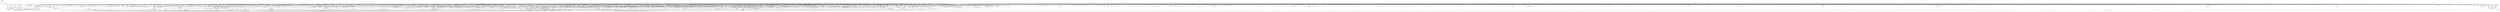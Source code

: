 digraph kerncollapsed {
    "tty_update_time" [color="black"];
    "skb_zcopy_downgrade_managed" [color="black"];
    "__io_disarm_linked_timeout" [color="black"];
    "vm_stat_account" [color="black"];
    "down_read_trylock" [color="black"];
    "mas_adopt_children.isra.0" [color="black"];
    "arm64_kernel_unmapped_at_el0_3" [color="black"];
    "rcu_poll_gp_seq_start_unlocked" [color="black"];
    "fd_install" [color="black"];
    "try_to_unmap_flush_dirty" [color="black"];
    "ldsem_down_read_trylock" [color="black"];
    "io_get_cqe_overflow" [color="black"];
    "__raw_spin_lock_34" [color="black"];
    "io_cancel_cb" [color="black"];
    "pm_runtime_put_noidle_2" [color="black"];
    "kthread_data" [color="black"];
    "slab_want_init_on_alloc" [color="black"];
    "__raw_spin_unlock_irqrestore_10" [color="black"];
    "kthread_insert_work_sanity_check" [color="black"];
    "pte_to_swp_entry_2" [color="black"];
    "bstats_update" [color="black"];
    "mnt_add_count" [color="black"];
    "find_later_rq" [color="black"];
    "do_raw_spin_lock_93" [color="black"];
    "skb_orphan_1" [color="black"];
    "slab_is_available" [color="black"];
    "mte_thread_switch" [color="black"];
    "xas_clear_mark" [color="black"];
    "io_should_retry_thread" [color="black"];
    "cpudl_heapify_up" [color="black"];
    "arch_stack_walk" [color="black"];
    "ptep_clear_flush" [color="black"];
    "free_unref_page_commit" [color="black"];
    "count_vm_events_2" [color="black"];
    "raw_spin_rq_lock" [color="black"];
    "__xchg_case_mb_64.constprop.0_2" [color="black"];
    "__kern_my_cpu_offset_71" [color="black"];
    "__raw_read_lock.constprop.0_1" [color="black"];
    "__io_acct_run_queue" [color="black"];
    "signal_pending_state_2" [color="black"];
    "pm_runtime_autosuspend_expiration" [color="black"];
    "__bitmap_clear" [color="black"];
    "__wake_up_locked_key_bookmark" [color="black"];
    "Indirect call199" [color="black"];
    "folio_trylock_2" [color="black"];
    "check_preempt_curr_dl" [color="black"];
    "internal_add_timer" [color="black"];
    "__raw_spin_lock_irqsave_21" [color="black"];
    "__raw_spin_unlock_irq_3" [color="black"];
    "pud_clear_huge" [color="black"];
    "arch_get_random_seed_longs" [color="black"];
    "__clear_open_fd" [color="black"];
    "__percpu_add_case_64.constprop.0_3" [color="black"];
    "kthread_should_stop" [color="black"];
    "Indirect call194" [color="black"];
    "Indirect call63" [color="black"];
    "__futex_unqueue" [color="black"];
    "test_and_set_bit_lock.constprop.0" [color="black"];
    "__cmpxchg_case_mb_32_6" [color="black"];
    "__kern_my_cpu_offset_18" [color="black"];
    "__acct_reclaim_writeback" [color="black"];
    "clear_buddies.isra.0" [color="black"];
    "page_ref_dec_and_test_2" [color="black"];
    "idr_find" [color="black"];
    "find_next_and_bit" [color="black"];
    "mas_ascend" [color="black"];
    "mte_clear_page_tags" [color="black"];
    "__do_sys_fstatfs64" [color="black"];
    "mutex_spin_on_owner" [color="black"];
    "nsec_to_clock_t" [color="black"];
    "Indirect call111" [color="black"];
    "__fprop_add_percpu" [color="black"];
    "__raw_spin_lock_irqsave_44" [color="black"];
    "compaction_zonelist_suitable" [color="black"];
    "__balance_callbacks" [color="black"];
    "pde_subdir_first" [color="black"];
    "find_task_by_pid_ns" [color="black"];
    "wake_up_klogd" [color="black"];
    "__raw_spin_lock_49" [color="black"];
    "__mnt_drop_write" [color="black"];
    "kthread_probe_data" [color="black"];
    "Indirect call151" [color="black"];
    "__raw_spin_lock_irq_17" [color="black"];
    "__xa_clear_mark" [color="black"];
    "inode_maybe_inc_iversion" [color="black"];
    "rcu_segcblist_entrain" [color="black"];
    "do_raw_spin_lock_66" [color="black"];
    "list_move_tail" [color="black"];
    "dl_bw_cpus" [color="black"];
    "data_check_size" [color="black"];
    "next_online_pgdat" [color="black"];
    "mas_is_err" [color="black"];
    "queued_read_lock.constprop.0" [color="black"];
    "propagation_next" [color="black"];
    "_mix_pool_bytes" [color="black"];
    "blake2s.constprop.0" [color="black"];
    "Indirect call125" [color="black"];
    "pfn_valid_2" [color="black"];
    "arch_local_irq_restore_2" [color="black"];
    "__list_del_entry" [color="black"];
    "do_raw_spin_lock_117" [color="black"];
    "bsearch" [color="black"];
    "lockref_get_not_zero" [color="black"];
    "set_area_direct_map" [color="black"];
    "__raw_spin_unlock_irq_7" [color="black"];
    "llist_del_first" [color="black"];
    "Indirect call85" [color="black"];
    "get_group_info.isra.0" [color="black"];
    "folio_isolate_lru" [color="black"];
    "__cmpxchg_case_mb_64_7" [color="black"];
    "Indirect call52" [color="black"];
    "pm_runtime_deactivate_timer" [color="black"];
    "security_capable" [color="black"];
    "tk_xtime.constprop.0" [color="black"];
    "posix_cpu_timer_rearm" [color="black"];
    "mmget" [color="black"];
    "to_kthread" [color="black"];
    "tlb_remove_table_sync_one" [color="black"];
    "__update_load_avg_se" [color="black"];
    "lowest_in_progress" [color="black"];
    "this_cpu_has_cap" [color="black"];
    "__raw_spin_unlock_irqrestore_29" [color="black"];
    "__anon_vma_interval_tree_augment_propagate" [color="black"];
    "Indirect call190" [color="black"];
    "__raw_spin_lock_6" [color="black"];
    "get_data" [color="black"];
    "put_prev_task" [color="black"];
    "__raw_write_lock_irq_1" [color="black"];
    "Indirect call124" [color="black"];
    "__hlist_del" [color="black"];
    "pcpu_page_idx" [color="black"];
    "__fswab32_10" [color="black"];
    "pick_next_pushable_dl_task" [color="black"];
    "simple_xattr_space" [color="black"];
    "rt_mutex_slowtrylock" [color="black"];
    "posix_cpu_timers_exit" [color="black"];
    "memblock_search" [color="black"];
    "net_eq_idr" [color="black"];
    "arm_smccc_1_1_get_conduit" [color="black"];
    "__raw_spin_lock_irqsave_29" [color="black"];
    "__fdget_raw" [color="black"];
    "dl_bw_of" [color="black"];
    "__cmpxchg_case_mb_32_5" [color="black"];
    "set_ti_thread_flag_4" [color="black"];
    "process_shares_mm" [color="black"];
    "do_raw_spin_lock_118" [color="black"];
    "errseq_sample" [color="black"];
    "PageMovable" [color="black"];
    "do_raw_spin_lock_12" [color="black"];
    "Indirect call35" [color="black"];
    "io_poll_find.constprop.0" [color="black"];
    "ma_dead_node" [color="black"];
    "fsnotify_update_flags" [color="black"];
    "Indirect call215" [color="black"];
    "smp_call_function_single" [color="black"];
    "Indirect call82" [color="black"];
    "do_statfs64" [color="black"];
    "irqd_set.isra.0_1" [color="black"];
    "__raw_spin_lock_irq" [color="black"];
    "clear_ti_thread_flag_8" [color="black"];
    "should_fail_alloc_page" [color="black"];
    "Indirect call201" [color="black"];
    "get_arm64_ftr_reg" [color="black"];
    "fragmentation_index" [color="black"];
    "sched_clock_cpu" [color="black"];
    "sve_state_size" [color="black"];
    "hlist_del_init" [color="black"];
    "__wake_up_parent" [color="black"];
    "cpumask_first" [color="black"];
    "__raw_spin_unlock_irqrestore.constprop.0_2" [color="black"];
    "device_match_devt" [color="black"];
    "arch_local_irq_save_7" [color="black"];
    "__mnt_want_write_file" [color="black"];
    "cpu_switch_to" [color="black"];
    "crng_fast_key_erasure" [color="black"];
    "xa_find_after" [color="black"];
    "vma_interval_tree_remove" [color="black"];
    "__task_rq_lock" [color="black"];
    "calc_wheel_index" [color="black"];
    "lazy_max_pages" [color="black"];
    "vma_last_pgoff" [color="black"];
    "pcpu_free_area.isra.0" [color="black"];
    "inc_tlb_flush_pending" [color="black"];
    "update_min_vruntime" [color="black"];
    "Indirect call83" [color="black"];
    "__d_drop" [color="black"];
    "Indirect call56" [color="black"];
    "signal_set_stop_flags" [color="black"];
    "_find_next_or_bit" [color="black"];
    "test_tsk_need_resched" [color="black"];
    "__lock_task_sighand" [color="black"];
    "__lock_timer" [color="black"];
    "rcu_seq_start" [color="black"];
    "kernfs_leftmost_descendant" [color="black"];
    "kthread_is_per_cpu" [color="black"];
    "timer_base.isra.0" [color="black"];
    "mas_prev_slot" [color="black"];
    "__raw_spin_unlock_irq" [color="black"];
    "do_raw_spin_lock_56" [color="black"];
    "fsnotify_handle_inode_event.isra.0" [color="black"];
    "__xchg_case_mb_32.constprop.0" [color="black"];
    "jiffies_to_usecs" [color="black"];
    "__raw_spin_lock_irq_3" [color="black"];
    "ksize" [color="black"];
    "__preempt_count_sub" [color="black"];
    "do_raw_spin_lock.constprop.0_6" [color="black"];
    "need_active_balance" [color="black"];
    "__kern_my_cpu_offset_74" [color="black"];
    "do_raw_spin_lock_15" [color="black"];
    "find_first_bit_4" [color="black"];
    "__bitmap_intersects" [color="black"];
    "redirty_tail_locked" [color="black"];
    "io_match_task_safe" [color="black"];
    "__local_bh_enable_ip" [color="black"];
    "__raw_spin_lock_irq_25" [color="black"];
    "queued_read_unlock.constprop.0_2" [color="black"];
    "current_is_kswapd" [color="black"];
    "irq_to_desc" [color="black"];
    "is_vmalloc_addr" [color="black"];
    "Indirect call152" [color="black"];
    "Indirect call21" [color="black"];
    "tag_set" [color="black"];
    "Indirect call60" [color="black"];
    "__cmpxchg_case_acq_32.constprop.0_13" [color="black"];
    "flush_tlb_kernel_range" [color="black"];
    "__cmpxchg_case_acq_32_1" [color="black"];
    "Indirect call104" [color="black"];
    "_copy_from_iter" [color="black"];
    "Indirect call99" [color="black"];
    "____do_softirq" [color="black"];
    "clear_ti_thread_flag_6" [color="black"];
    "rcu_gpnum_ovf" [color="black"];
    "mas_walk" [color="black"];
    "pte_mkdirty" [color="black"];
    "__rb_insert_augmented" [color="black"];
    "decay_load" [color="black"];
    "req_ref_put_and_test" [color="black"];
    "sync_exp_work_done" [color="black"];
    "rcu_segcblist_first_pend_cb" [color="black"];
    "Indirect call171" [color="black"];
    "Indirect call11" [color="black"];
    "__raw_spin_unlock_irq_25" [color="black"];
    "page_ref_add_1" [color="black"];
    "vma_address" [color="black"];
    "Indirect call75" [color="black"];
    "active_load_balance_cpu_stop" [color="black"];
    "d_shrink_del" [color="black"];
    "__update_load_avg_cfs_rq" [color="black"];
    "clear_inode" [color="black"];
    "first_online_pgdat" [color="black"];
    "__printk_cpu_sync_put" [color="black"];
    "do_raw_spin_lock_99" [color="black"];
    "prep_new_page" [color="black"];
    "kernfs_root" [color="black"];
    "Indirect call165" [color="black"];
    "set_swapper_pgd" [color="black"];
    "pmd_clear_huge" [color="black"];
    "__wb_update_bandwidth.constprop.0" [color="black"];
    "inode_add_lru" [color="black"];
    "__flush_tlb_kernel_pgtable" [color="black"];
    "pmd_set_huge" [color="black"];
    "pid_nr_ns" [color="black"];
    "jiffies_to_msecs" [color="black"];
    "min_deadline_cb_rotate" [color="black"];
    "irq_domain_activate_irq" [color="black"];
    "radix_tree_lookup" [color="black"];
    "__count_vm_events_2" [color="black"];
    "mmgrab_2" [color="black"];
    "percpu_ref_put_many" [color="black"];
    "extract_entropy.constprop.0" [color="black"];
    "irq_work_single" [color="black"];
    "netlink_lock_table" [color="black"];
    "mm_counter_file" [color="black"];
    "__raw_spin_lock_30" [color="black"];
    "__count_vm_events" [color="black"];
    "exit_oom_victim" [color="black"];
    "__finish_swait" [color="black"];
    "dec_rlimit_ucounts" [color="black"];
    "proto_memory_pcpu_drain" [color="black"];
    "__io_put_kbuf" [color="black"];
    "do_raw_spin_lock_17" [color="black"];
    "hrtimer_cancel" [color="black"];
    "do_raw_spin_lock.constprop.0_10" [color="black"];
    "mas_next_range" [color="black"];
    "__raw_spin_lock_irqsave_5" [color="black"];
    "__xas_next" [color="black"];
    "prb_commit" [color="black"];
    "do_raw_spin_lock.constprop.0_14" [color="black"];
    "count_vm_event_1" [color="black"];
    "hrtimer_reprogram.constprop.0" [color="black"];
    "find_task_by_vpid" [color="black"];
    "this_cpu_has_cap.part.0" [color="black"];
    "get_sd_balance_interval" [color="black"];
    "group_classify" [color="black"];
    "__arch_copy_to_user" [color="black"];
    "__mutex_add_waiter" [color="black"];
    "__kern_my_cpu_offset_47" [color="black"];
    "folio_nr_pages_2" [color="black"];
    "__raw_write_unlock_irq_5" [color="black"];
    "get_work_pwq" [color="black"];
    "d_shrink_add" [color="black"];
    "io_cancel_ctx_cb" [color="black"];
    "__cmpxchg_case_8" [color="black"];
    "mas_prev_range" [color="black"];
    "pageblock_pfn_to_page" [color="black"];
    "__raw_spin_lock_24" [color="black"];
    "Indirect call189" [color="black"];
    "task_ppid_nr" [color="black"];
    "__rt_mutex_slowtrylock" [color="black"];
    "copy_from_kernel_nofault" [color="black"];
    "__cmpxchg_case_mb_64_4" [color="black"];
    "get_random_bytes" [color="black"];
    "init_entity_runnable_average" [color="black"];
    "__set_task_special" [color="black"];
    "get_work_pool" [color="black"];
    "__raw_read_lock_irqsave.constprop.0_1" [color="black"];
    "__isolate_free_page" [color="black"];
    "__kern_my_cpu_offset_2" [color="black"];
    "copyin" [color="black"];
    "online_section_nr" [color="black"];
    "find_next_bit_11" [color="black"];
    "flush_dcache_page" [color="black"];
    "tlb_remove_table_smp_sync" [color="black"];
    "Indirect call0" [color="black"];
    "__kern_my_cpu_offset_36" [color="black"];
    "mas_store_prealloc.part.0" [color="black"];
    "find_next_bit.constprop.0_8" [color="black"];
    "__printk_safe_enter" [color="black"];
    "rb_erase" [color="black"];
    "gup_must_unshare" [color="black"];
    "osq_wait_next" [color="black"];
    "__wait_on_bit" [color="black"];
    "update_blocked_averages" [color="black"];
    "pcpu_chunk_relocate" [color="black"];
    "Indirect call191" [color="black"];
    "atomic_notifier_call_chain" [color="black"];
    "__peernet2id" [color="black"];
    "peernet2id" [color="black"];
    "ma_pivots" [color="black"];
    "Indirect call105" [color="black"];
    "task_clear_jobctl_trapping" [color="black"];
    "irq_chip_retrigger_hierarchy" [color="black"];
    "test_and_set_ti_thread_flag_1" [color="black"];
    "pcpu_chunk_refresh_hint" [color="black"];
    "_compound_head_13" [color="black"];
    "clear_ti_thread_flag_4" [color="black"];
    "__kern_my_cpu_offset_80" [color="black"];
    "prb_first_valid_seq" [color="black"];
    "Indirect call28" [color="black"];
    "Indirect call204" [color="black"];
    "__raw_spin_lock_irqsave_34" [color="black"];
    "get_ucounts_or_wrap" [color="black"];
    "Indirect call77" [color="black"];
    "find_buddy_page_pfn" [color="black"];
    "__arch_copy_from_user" [color="black"];
    "gup_folio_next" [color="black"];
    "io_cqring_wake" [color="black"];
    "d_walk" [color="black"];
    "deny_write_access.isra.0" [color="black"];
    "tsk_fork_get_node" [color="black"];
    "list_splice_tail_init" [color="black"];
    "__cmpxchg_case_acq_32.constprop.0_17" [color="black"];
    "Indirect call1" [color="black"];
    "wb_update_bandwidth" [color="black"];
    "system_supports_generic_auth" [color="black"];
    "cpumask_copy_1" [color="black"];
    "__raise_softirq_irqoff" [color="black"];
    "workingset_update_node" [color="black"];
    "Indirect call16" [color="black"];
    "__irq_startup" [color="black"];
    "arch_local_irq_save" [color="black"];
    "__raw_spin_unlock_irq_23" [color="black"];
    "page_ref_inc_2" [color="black"];
    "Indirect call159" [color="black"];
    "timekeeping_get_ns" [color="black"];
    "folio_anon_vma" [color="black"];
    "__percpu_add_case_32_15" [color="black"];
    "__raw_spin_lock_22" [color="black"];
    "clear_page" [color="black"];
    "hrtimer_sleeper_start_expires" [color="black"];
    "new_context" [color="black"];
    "__raw_spin_lock_64" [color="black"];
    "____core____" [color="kernel"];
    "__finalize_skb_around" [color="black"];
    "Indirect call172" [color="black"];
    "pm_qos_read_value" [color="black"];
    "Indirect call54" [color="black"];
    "memset" [color="black"];
    "strscpy_pad" [color="black"];
    "__add_wait_queue" [color="black"];
    "__do_once_start" [color="black"];
    "mas_next_slot" [color="black"];
    "read_seqbegin.constprop.0" [color="black"];
    "__mnt_drop_write_file" [color="black"];
    "device_links_read_unlock" [color="black"];
    "vmf_pte_changed" [color="black"];
    "update_rt_rq_load_avg" [color="black"];
    "__skb_set_length" [color="black"];
    "security_sk_free" [color="black"];
    "__get_cpu_fpsimd_context" [color="black"];
    "_compound_head" [color="black"];
    "llist_reverse_order" [color="black"];
    "sock_rfree" [color="black"];
    "mod_timer" [color="black"];
    "fsnotify_first_mark" [color="black"];
    "__kern_my_cpu_offset_54" [color="black"];
    "find_next_bit_3" [color="black"];
    "__srcu_read_lock" [color="black"];
    "cpudl_heapify" [color="black"];
    "try_grab_page" [color="black"];
    "pcpu_size_to_slot" [color="black"];
    "Indirect call134" [color="black"];
    "is_software_node" [color="black"];
    "__printk_safe_exit" [color="black"];
    "pagetable_pte_dtor" [color="black"];
    "virt_to_slab" [color="black"];
    "__raw_spin_unlock_irqrestore" [color="black"];
    "pte_offset_kernel.isra.0" [color="black"];
    "__raw_spin_unlock_irqrestore_17" [color="black"];
    "io_req_complete_defer" [color="black"];
    "fpsimd_thread_switch" [color="black"];
    "copy_to_user_page" [color="black"];
    "Indirect call44" [color="black"];
    "init_timer_key" [color="black"];
    "sve_save_state" [color="black"];
    "desc_read" [color="black"];
    "cpumask_any_and_distribute" [color="black"];
    "group_close_release" [color="black"];
    "__percpu_add_case_32_1" [color="black"];
    "Indirect call107" [color="black"];
    "__arm64_sys_fstatfs64" [color="black"];
    "__dequeue_entity" [color="black"];
    "is_current_pgrp_orphaned" [color="black"];
    "Indirect call40" [color="black"];
    "Indirect call69" [color="black"];
    "xas_error.isra.0_1" [color="black"];
    "io_wq_worker_running" [color="black"];
    "hlist_del_init_2" [color="black"];
    "_prb_read_valid" [color="black"];
    "Indirect call36" [color="black"];
    "__printk_cpu_sync_try_get" [color="black"];
    "qdisc_qstats_cpu_qlen_dec" [color="black"];
    "__cmpwait_case_32_1" [color="black"];
    "strreplace" [color="black"];
    "__kern_my_cpu_offset_24" [color="black"];
    "Indirect call119" [color="black"];
    "__down_trylock_console_sem.constprop.0" [color="black"];
    "rcu_cblist_init" [color="black"];
    "test_ti_thread_flag_21" [color="black"];
    "arch_send_call_function_ipi_mask" [color="black"];
    "mas_wr_walk" [color="black"];
    "__raw_spin_lock_irqsave_1" [color="black"];
    "__dl_clear_params" [color="black"];
    "tty_driver_flush_buffer" [color="black"];
    "sk_memory_allocated_sub" [color="black"];
    "__kern_my_cpu_offset_62" [color="black"];
    "Indirect call43" [color="black"];
    "__update_gt_cputime" [color="black"];
    "netdev_name" [color="black"];
    "__percpu_add_case_64_2" [color="black"];
    "Indirect call132" [color="black"];
    "do_raw_spin_lock_8" [color="black"];
    "do_raw_spin_lock_1" [color="black"];
    "list_del_init" [color="black"];
    "pcpu_update_empty_pages" [color="black"];
    "audit_gid_comparator" [color="black"];
    "Indirect call195" [color="black"];
    "enqueue_pushable_dl_task" [color="black"];
    "__raw_spin_lock_irq.constprop.0_1" [color="black"];
    "xas_next_entry" [color="black"];
    "prepare_to_swait_event" [color="black"];
    "posix_cpu_timers_exit_group" [color="black"];
    "folio_pfn" [color="black"];
    "clear_ti_thread_flag_1" [color="black"];
    "update_newidle_cost" [color="black"];
    "timer_delete" [color="black"];
    "Indirect call34" [color="black"];
    "inode_io_list_move_locked" [color="black"];
    "ttwu_do_activate.constprop.0" [color="black"];
    "wb_has_dirty_io" [color="black"];
    "pfn_is_map_memory" [color="black"];
    "Indirect call101" [color="black"];
    "do_raw_spin_lock_65" [color="black"];
    "__raw_spin_lock_irqsave_17" [color="black"];
    "kernfs_should_drain_open_files" [color="black"];
    "inactive_is_low.constprop.0" [color="black"];
    "lru_deactivate_file_fn" [color="black"];
    "__raw_spin_lock_15" [color="black"];
    "compaction_free" [color="black"];
    "mapping_allow_writable" [color="black"];
    "rb_prev" [color="black"];
    "dequeue_task" [color="black"];
    "Indirect call139" [color="black"];
    "cpupri_set" [color="black"];
    "__raw_spin_lock_irq_20" [color="black"];
    "Indirect call42" [color="black"];
    "__dl_sub" [color="black"];
    "__wake_up_common_lock" [color="black"];
    "Indirect call184" [color="black"];
    "set_pud" [color="black"];
    "__list_del_entry_2" [color="black"];
    "copy_highpage" [color="black"];
    "dput_to_list" [color="black"];
    "mas_prev" [color="black"];
    "timerqueue_del" [color="black"];
    "__raw_spin_lock_irqsave_6" [color="black"];
    "call_on_irq_stack" [color="black"];
    "__inode_add_lru" [color="black"];
    "tag_clear" [color="black"];
    "arch_local_irq_restore_1" [color="black"];
    "pm_ops_is_empty" [color="black"];
    "search_cmp_ftr_reg" [color="black"];
    "cpumask_weight" [color="black"];
    "cpu_online_3" [color="black"];
    "__mod_zone_page_state" [color="black"];
    "device_pm_check_callbacks" [color="black"];
    "__raw_spin_lock_irq_34" [color="black"];
    "__dev_fwnode" [color="black"];
    "sched_post_fork" [color="black"];
    "do_raw_spin_lock_25" [color="black"];
    "__put_cpu_fpsimd_context" [color="black"];
    "Indirect call46" [color="black"];
    "ma_slots" [color="black"];
    "_get_random_bytes" [color="black"];
    "audit_serial" [color="black"];
    "post_ttbr_update_workaround" [color="black"];
    "mas_wr_walk_index.isra.0" [color="black"];
    "__raw_spin_lock_irqsave_41" [color="black"];
    "page_ref_inc_6" [color="black"];
    "__raw_spin_unlock_irq_35" [color="black"];
    "inode_to_bdi" [color="black"];
    "__kern_my_cpu_offset_35" [color="black"];
    "_find_next_bit" [color="black"];
    "do_raw_spin_lock_7" [color="black"];
    "sibling_imbalance.isra.0" [color="black"];
    "bit_waitqueue" [color="black"];
    "xas_retry" [color="black"];
    "steal_suitable_fallback" [color="black"];
    "page_vma_mapped_walk_done_1" [color="black"];
    "do_raw_spin_lock_61" [color="black"];
    "cpumask_and.isra.0_1" [color="black"];
    "d_flags_for_inode" [color="black"];
    "task_pid_vnr" [color="black"];
    "Indirect call48" [color="black"];
    "wb_io_lists_depopulated" [color="black"];
    "Indirect call182" [color="black"];
    "Indirect call138" [color="black"];
    "wake_up_bit" [color="black"];
    "io_prep_async_link" [color="black"];
    "wb_stat_mod" [color="black"];
    "futex_q_lock" [color="black"];
    "tick_get_broadcast_device" [color="black"];
    "avg_vruntime" [color="black"];
    "__anon_vma_interval_tree_subtree_search" [color="black"];
    "folio_evictable_1" [color="black"];
    "wake_up_var" [color="black"];
    "__task_will_free_mem" [color="black"];
    "attach_entity_load_avg" [color="black"];
    "Indirect call143" [color="black"];
    "rcu_dynticks_snap" [color="black"];
    "del_page_from_free_list" [color="black"];
    "__attach_to_pi_owner" [color="black"];
    "tty_port_kopened" [color="black"];
    "recalc_sigpending" [color="black"];
    "set_ti_thread_flag_5" [color="black"];
    "__kern_my_cpu_offset_37" [color="black"];
    "__raw_spin_unlock_irq.constprop.0_2" [color="black"];
    "is_cpu_allowed" [color="black"];
    "Indirect call123" [color="black"];
    "do_raw_spin_lock" [color="black"];
    "defer_console_output" [color="black"];
    "memchr" [color="black"];
    "_find_first_and_bit" [color="black"];
    "__cmpxchg_case_mb_32_10" [color="black"];
    "tlb_flush_mmu_tlbonly_1" [color="black"];
    "__raw_spin_unlock_irq_45" [color="black"];
    "__cmpxchg_case_mb_32_4" [color="black"];
    "raw_spin_rq_lock_1" [color="black"];
    "__kern_my_cpu_offset_23" [color="black"];
    "Indirect call115" [color="black"];
    "find_last_bit" [color="black"];
    "put_cpu_fpsimd_context" [color="black"];
    "rcu_segcblist_advance" [color="black"];
    "mnt_dec_writers" [color="black"];
    "propagate_mount_unlock" [color="black"];
    "audit_string_contains_control" [color="black"];
    "cpumask_and.isra.0_3" [color="black"];
    "resched_curr" [color="black"];
    "__reset_isolation_pfn" [color="black"];
    "_copy_to_user_8" [color="black"];
    "rcu_segcblist_extract_done_cbs" [color="black"];
    "put_dec_full8" [color="black"];
    "Indirect call97" [color="black"];
    "percpu_counter_add" [color="black"];
    "do_raw_spin_lock.constprop.0_13" [color="black"];
    "get_file_2" [color="black"];
    "lru_note_cost_refault" [color="black"];
    "signal_pending_11" [color="black"];
    "Indirect call22" [color="black"];
    "__percpu_add_case_32_3" [color="black"];
    "pwq_activate_inactive_work" [color="black"];
    "__sw_hweight64" [color="black"];
    "Indirect call17" [color="black"];
    "wq_worker_running" [color="black"];
    "rwsem_set_reader_owned" [color="black"];
    "global_dirtyable_memory" [color="black"];
    "__remove_hrtimer" [color="black"];
    "Indirect call41" [color="black"];
    "qdisc_qstats_cpu_qlen_inc" [color="black"];
    "set_tlb_ubc_flush_pending" [color="black"];
    "Indirect call153" [color="black"];
    "__kern_my_cpu_offset_50" [color="black"];
    "task_clear_jobctl_pending" [color="black"];
    "kernfs_get" [color="black"];
    "oom_badness" [color="black"];
    "next_mnt" [color="black"];
    "prb_next_seq" [color="black"];
    "ptrauth_keys_install_user" [color="black"];
    "vma_interval_tree_iter_next" [color="black"];
    "cpudl_find" [color="black"];
    "try_to_unmap_flush" [color="black"];
    "fasync_insert_entry" [color="black"];
    "audit_comparator" [color="black"];
    "files_lookup_fd_raw" [color="black"];
    "get_pwq" [color="black"];
    "Indirect call118" [color="black"];
    "percpu_ref_noop_confirm_switch" [color="black"];
    "will_become_orphaned_pgrp" [color="black"];
    "__wb_calc_thresh" [color="black"];
    "arm64_kernel_unmapped_at_el0_4" [color="black"];
    "mutex_is_locked" [color="black"];
    "mm_set_has_pinned_flag" [color="black"];
    "printk_parse_prefix" [color="black"];
    "folio_order" [color="black"];
    "cpumask_empty_3" [color="black"];
    "__kern_my_cpu_offset_51" [color="black"];
    "group_open_release" [color="black"];
    "__raw_spin_unlock_irq_43" [color="black"];
    "Indirect call127" [color="black"];
    "__disable_irq" [color="black"];
    "do_raw_spin_lock_18" [color="black"];
    "desc_make_final" [color="black"];
    "rcu_start_this_gp" [color="black"];
    "xas_reload" [color="black"];
    "Indirect call214" [color="black"];
    "lock_timer_base" [color="black"];
    "inode_lru_list_del" [color="black"];
    "_task_util_est" [color="black"];
    "mas_wr_node_walk" [color="black"];
    "__d_instantiate" [color="black"];
    "percpu_counter_dec" [color="black"];
    "folio_trylock_flag" [color="black"];
    "recalc_sigpending_tsk" [color="black"];
    "__cmpxchg_case_acq_32.constprop.0_10" [color="black"];
    "class_raw_spinlock_irqsave_destructor" [color="black"];
    "rcu_inkernel_boot_has_ended" [color="black"];
    "cpu_util.constprop.0" [color="black"];
    "io_req_defer_failed" [color="black"];
    "folio_total_mapcount" [color="black"];
    "mmgrab_1" [color="black"];
    "mas_push_node" [color="black"];
    "try_check_zero" [color="black"];
    "list_del_init_5" [color="black"];
    "__raw_spin_lock_42" [color="black"];
    "__raw_spin_lock_irqsave.constprop.0_2" [color="black"];
    "signal_pending_state_1" [color="black"];
    "Indirect call185" [color="black"];
    "mod_zone_page_state" [color="black"];
    "cfs_rq_of" [color="black"];
    "__rb_rotate_set_parents" [color="black"];
    "__ipi_send_mask" [color="black"];
    "cpudl_set" [color="black"];
    "task_set_jobctl_pending" [color="black"];
    "__raw_spin_lock_2" [color="black"];
    "security_file_set_fowner" [color="black"];
    "inc_rlimit_ucounts" [color="black"];
    "add_mm_rss_vec" [color="black"];
    "mab_no_null_split" [color="black"];
    "security_release_secctx" [color="black"];
    "get_next_ino" [color="black"];
    "io_poll_add_hash" [color="black"];
    "prepend_path" [color="black"];
    "__init_swait_queue_head" [color="black"];
    "count_vm_event" [color="black"];
    "Indirect call200" [color="black"];
    "__fget_light" [color="black"];
    "print_tainted" [color="black"];
    "list_move_1" [color="black"];
    "fpsimd_save" [color="black"];
    "zone_page_state_add" [color="black"];
    "__raw_spin_lock_52" [color="black"];
    "do_raw_spin_lock.constprop.0_3" [color="black"];
    "folio_mapped_2" [color="black"];
    "kobj_ns_ops" [color="black"];
    "__tlb_reset_range" [color="black"];
    "xa_mk_value" [color="black"];
    "inode_io_list_del" [color="black"];
    "Indirect call79" [color="black"];
    "__percpu_add_case_32_8" [color="black"];
    "fatal_signal_pending" [color="black"];
    "smp_call_function_many_cond" [color="black"];
    "do_raw_spin_lock_29" [color="black"];
    "Indirect call49" [color="black"];
    "audit_mark_compare" [color="black"];
    "__raw_spin_unlock_irqrestore_11" [color="black"];
    "__cmpxchg_case_acq_32.constprop.0" [color="black"];
    "__raw_spin_lock_irqsave_4" [color="black"];
    "vma_iter_config" [color="black"];
    "__cmpxchg_case_acq_32.constprop.0_8" [color="black"];
    "__list_del_entry_1" [color="black"];
    "mtree_load" [color="black"];
    "xa_find" [color="black"];
    "__raw_spin_lock_irq_18" [color="black"];
    "fetch_robust_entry" [color="black"];
    "mask_irq" [color="black"];
    "xas_find_conflict" [color="black"];
    "io_put_kbuf_comp.isra.0" [color="black"];
    "device_links_read_lock" [color="black"];
    "set_task_cpu" [color="black"];
    "zone_reclaimable_pages" [color="black"];
    "__raw_spin_lock_21" [color="black"];
    "mod_zone_state" [color="black"];
    "__irq_disable" [color="black"];
    "gup_signal_pending" [color="black"];
    "dl_clear_overload.part.0" [color="black"];
    "__raw_spin_lock_46" [color="black"];
    "skb_header_cloned" [color="black"];
    "lock_mount_hash" [color="black"];
    "do_raw_spin_lock_26" [color="black"];
    "task_pid_vnr_1" [color="black"];
    "count_vm_events" [color="black"];
    "debug_locks_off" [color="black"];
    "drain_local_pages" [color="black"];
    "anon_vma_interval_tree_insert" [color="black"];
    "Indirect call168" [color="black"];
    "Indirect call12" [color="black"];
    "console_verbose" [color="black"];
    "super_wake" [color="black"];
    "activate_task" [color="black"];
    "pcpu_next_fit_region.constprop.0" [color="black"];
    "mas_set_alloc_req" [color="black"];
    "filemap_release_folio" [color="black"];
    "mte_update_gcr_excl.isra.0" [color="black"];
    "io_cancel_task_cb" [color="black"];
    "__delay" [color="black"];
    "skb_may_tx_timestamp.part.0" [color="black"];
    "skb_header_pointer_2" [color="black"];
    "tlb_gather_mmu" [color="black"];
    "dcache_clean_pou" [color="black"];
    "wakeup_kswapd" [color="black"];
    "retain_dentry" [color="black"];
    "rwsem_spin_on_owner" [color="black"];
    "rcu_segcblist_accelerate" [color="black"];
    "chacha_permute" [color="black"];
    "timerqueue_iterate_next" [color="black"];
    "forward_timer_base" [color="black"];
    "csum_block_add_ext" [color="black"];
    "do_raw_spin_lock_14" [color="black"];
    "hrtimer_force_reprogram.constprop.0" [color="black"];
    "check_and_switch_context" [color="black"];
    "unmask_irq" [color="black"];
    "do_raw_spin_lock_37" [color="black"];
    "sane_fdtable_size" [color="black"];
    "Indirect call175" [color="black"];
    "statfs_by_dentry" [color="black"];
    "lock_hrtimer_base" [color="black"];
    "mas_pop_node" [color="black"];
    "dget" [color="black"];
    "update_cached_migrate" [color="black"];
    "rcu_seq_end_1" [color="black"];
    "do_raw_spin_lock_73" [color="black"];
    "rb_erase_cached.isra.0" [color="black"];
    "find_submount" [color="black"];
    "__raw_spin_lock_26" [color="black"];
    "__raw_spin_lock_32" [color="black"];
    "dev_xmit_recursion_inc" [color="black"];
    "Indirect call47" [color="black"];
    "lockref_get" [color="black"];
    "do_raw_spin_lock_72" [color="black"];
    "do_raw_spin_lock_30" [color="black"];
    "Indirect call157" [color="black"];
    "rt_mutex_futex_trylock" [color="black"];
    "Indirect call113" [color="black"];
    "__flow_hash_from_keys" [color="black"];
    "__sk_mem_reduce_allocated" [color="black"];
    "prb_read_valid" [color="black"];
    "Indirect call112" [color="black"];
    "__find_vmap_area.constprop.0" [color="black"];
    "__mnt_want_write" [color="black"];
    "page_ref_inc" [color="black"];
    "get_page" [color="black"];
    "memzero_explicit" [color="black"];
    "__raw_spin_lock_28" [color="black"];
    "add_timer" [color="black"];
    "do_raw_spin_lock_43" [color="black"];
    "data_push_tail" [color="black"];
    "memcg_charge_kernel_stack.part.0" [color="black"];
    "enqueue_hrtimer.constprop.0" [color="black"];
    "signalfd_cleanup" [color="black"];
    "skb_zcopy_clear" [color="black"];
    "Indirect call116" [color="black"];
    "fprop_fraction_percpu" [color="black"];
    "mas_data_end" [color="black"];
    "rb_next" [color="black"];
    "membarrier_update_current_mm" [color="black"];
    "__raw_spin_lock_41" [color="black"];
    "plist_add" [color="black"];
    "isolation_suitable.isra.0" [color="black"];
    "get_file_1" [color="black"];
    "strchr" [color="black"];
    "maybe_mkwrite.isra.0" [color="black"];
    "find_alive_thread.isra.0" [color="black"];
    "auditd_test_task" [color="black"];
    "d_path" [color="black"];
    "d_find_any_alias" [color="black"];
    "set_pageblock_migratetype" [color="black"];
    "cpumask_next_and" [color="black"];
    "io_wq_work_match_all" [color="black"];
    "osq_unlock" [color="black"];
    "tlb_flush_mmu_tlbonly" [color="black"];
    "Indirect call202" [color="black"];
    "__raw_spin_unlock_irqrestore_4" [color="black"];
    "Indirect call6" [color="black"];
    "collect_posix_cputimers" [color="black"];
    "__raw_spin_lock_irqsave_18" [color="black"];
    "Indirect call178" [color="black"];
    "mast_spanning_rebalance.isra.0" [color="black"];
    "filemap_check_errors" [color="black"];
    "__raw_spin_unlock_irqrestore_2" [color="black"];
    "mte_copy_page_tags" [color="black"];
    "__raw_spin_trylock_3" [color="black"];
    "folio_try_get_rcu" [color="black"];
    "Indirect call109" [color="black"];
    "__count_vm_events_1" [color="black"];
    "ktime_get_coarse_real_ts64" [color="black"];
    "arch_timer_evtstrm_available" [color="black"];
    "get_state_synchronize_rcu" [color="black"];
    "arch_local_irq_disable_2" [color="black"];
    "Indirect call31" [color="black"];
    "do_raw_spin_lock_28" [color="black"];
    "lock_parent" [color="black"];
    "Indirect call117" [color="black"];
    "percpu_ref_put_many.constprop.0_1" [color="black"];
    "__skb_header_pointer" [color="black"];
    "__cmpxchg_case_acq_32.constprop.0_2" [color="black"];
    "mas_wr_walk_descend" [color="black"];
    "read_sanitised_ftr_reg" [color="black"];
    "folio_test_uptodate" [color="black"];
    "generic_exec_single" [color="black"];
    "show_mem_node_skip" [color="black"];
    "__raw_spin_lock_irqsave.constprop.0_9" [color="black"];
    "__kern_my_cpu_offset_133" [color="black"];
    "skb_queue_tail" [color="black"];
    "tk_clock_read" [color="black"];
    "addr_to_vb_xa" [color="black"];
    "idr_for_each" [color="black"];
    "Indirect call209" [color="black"];
    "Indirect call96" [color="black"];
    "test_ti_thread_flag_11" [color="black"];
    "cd_forget" [color="black"];
    "list_del_init_6" [color="black"];
    "task_sched_runtime" [color="black"];
    "Indirect call197" [color="black"];
    "__kern_my_cpu_offset_134" [color="black"];
    "lock_mnt_tree" [color="black"];
    "Indirect call164" [color="black"];
    "mas_descend" [color="black"];
    "Indirect call70" [color="black"];
    "Indirect call161" [color="black"];
    "_find_last_bit" [color="black"];
    "__raw_spin_lock_irqsave_11" [color="black"];
    "do_raw_spin_lock_57" [color="black"];
    "folio_mapped_1" [color="black"];
    "down_trylock" [color="black"];
    "pmd_offset.isra.0" [color="black"];
    "system_supports_tlb_range" [color="black"];
    "dev_driver_string" [color="black"];
    "add_device_randomness" [color="black"];
    "skb_has_frag_list" [color="black"];
    "Indirect call216" [color="black"];
    "__percpu_add_case_64_4" [color="black"];
    "cpumask_subset" [color="black"];
    "Indirect call33" [color="black"];
    "Indirect call15" [color="black"];
    "pagefault_enable_2" [color="black"];
    "percpu_counter_set" [color="black"];
    "cpu_active" [color="black"];
    "anon_vma_interval_tree_iter_first" [color="black"];
    "mas_rewalk_if_dead" [color="black"];
    "hlist_bl_lock" [color="black"];
    "__siphash_unaligned" [color="black"];
    "find_suitable_fallback" [color="black"];
    "xa_load" [color="black"];
    "do_raw_spin_lock_50" [color="black"];
    "lru_add_fn" [color="black"];
    "task_participate_group_stop" [color="black"];
    "kill_device" [color="black"];
    "mapping_shrinkable_1" [color="black"];
    "chacha_block_generic" [color="black"];
    "compound_order_1" [color="black"];
    "__kern_my_cpu_offset_19" [color="black"];
    "Indirect call78" [color="black"];
    "rb_insert_color_cached" [color="black"];
    "Indirect call65" [color="black"];
    "tls_preserve_current_state" [color="black"];
    "mod_node_page_state" [color="black"];
    "skb_headers_offset_update" [color="black"];
    "__raw_spin_unlock_irqrestore_21" [color="black"];
    "__cmpxchg_case_acq_32.constprop.0_15" [color="black"];
    "rcu_gp_is_expedited" [color="black"];
    "__page_cache_release" [color="black"];
    "__kern_my_cpu_offset_15" [color="black"];
    "io_poll_mark_cancelled" [color="black"];
    "__cmpxchg_case_mb_32_3" [color="black"];
    "__raw_spin_unlock_irqrestore_32" [color="black"];
    "__update_min_deadline" [color="black"];
    "__raw_spin_lock_irq_19" [color="black"];
    "Indirect call137" [color="black"];
    "Indirect call92" [color="black"];
    "__raw_spin_lock_irq_43" [color="black"];
    "__set_fixmap" [color="black"];
    "init_multi_vma_prep" [color="black"];
    "Indirect call135" [color="black"];
    "Indirect call154" [color="black"];
    "kmsg_dump" [color="black"];
    "folio_not_mapped" [color="black"];
    "srcu_get_delay.isra.0" [color="black"];
    "Indirect call88" [color="black"];
    "xas_set_order.part.0" [color="black"];
    "add_timer_on" [color="black"];
    "Indirect call169" [color="black"];
    "hlist_bl_unlock" [color="black"];
    "cpuhp_invoke_callback" [color="black"];
    "Indirect call122" [color="black"];
    "__raw_spin_lock_63" [color="black"];
    "unlock_mount_hash" [color="black"];
    "zone_page_state_snapshot.constprop.0" [color="black"];
    "pcpu_find_block_fit" [color="black"];
    "__iget" [color="black"];
    "system_supports_mte" [color="black"];
    "kernfs_name_hash" [color="black"];
    "arch_local_irq_save_2" [color="black"];
    "folio_wake_bit" [color="black"];
    "__set_close_on_exec.isra.0" [color="black"];
    "blake2s_compress" [color="black"];
    "find_unlink_vmap_area" [color="black"];
    "mas_safe_min" [color="black"];
    "xas_update.isra.0" [color="black"];
    "clear_ti_thread_flag_5" [color="black"];
    "Indirect call53" [color="black"];
    "vma_needs_dirty_tracking" [color="black"];
    "Indirect call121" [color="black"];
    "mast_fill_bnode" [color="black"];
    "move_freelist_tail" [color="black"];
    "detach_entity_load_avg" [color="black"];
    "netlink_unlock_table" [color="black"];
    "_find_next_and_bit" [color="black"];
    "reweight_task" [color="black"];
    "Indirect call156" [color="black"];
    "mas_wr_store_setup" [color="black"];
    "pmd_install" [color="black"];
    "mast_ascend" [color="black"];
    "__raw_spin_lock_irqsave.constprop.0_1" [color="black"];
    "req_set_fail" [color="black"];
    "mnt_set_mountpoint" [color="black"];
    "__const_udelay" [color="black"];
    "arch_local_irq_enable_2" [color="black"];
    "prepend_name" [color="black"];
    "anon_vma_interval_tree_iter_next" [color="black"];
    "set_tsk_need_resched" [color="black"];
    "__reuseport_detach_closed_sock" [color="black"];
    "vma_interval_tree_insert" [color="black"];
    "eventfd_signal_mask" [color="black"];
    "lru_note_cost" [color="black"];
    "__cmpxchg_case_acq_64_1" [color="black"];
    "mutex_can_spin_on_owner" [color="black"];
    "__futex_queue" [color="black"];
    "cpu_mitigations_off" [color="black"];
    "__cmpxchg_case_acq_32.constprop.0_18" [color="black"];
    "set_secondary_fwnode" [color="black"];
    "__accumulate_pelt_segments" [color="black"];
    "__kern_my_cpu_offset_26" [color="black"];
    "cpu_online" [color="black"];
    "blake2s_update" [color="black"];
    "__raw_spin_lock_27" [color="black"];
    "find_next_bit.constprop.0_11" [color="black"];
    "__raw_spin_unlock_irqrestore.constprop.0_1" [color="black"];
    "__cmpxchg_case_mb_32_13" [color="black"];
    "ktime_get_real_ts64" [color="black"];
    "tty_ldisc_open" [color="black"];
    "security_secid_to_secctx" [color="black"];
    "list_del_1" [color="black"];
    "should_zap_page" [color="black"];
    "task_fits_cpu" [color="black"];
    "get_file.isra.0" [color="black"];
    "__wake_up_locked_key" [color="black"];
    "do_raw_spin_lock_85" [color="black"];
    "do_raw_spin_lock_48" [color="black"];
    "__set_task_comm" [color="black"];
    "console_trylock" [color="black"];
    "folio_size" [color="black"];
    "__io_prep_linked_timeout" [color="black"];
    "mas_allocated.isra.0" [color="black"];
    "__kern_my_cpu_offset_16" [color="black"];
    "__raw_spin_unlock_irq.constprop.0_1" [color="black"];
    "__pi_strlen" [color="black"];
    "sock_inuse_add" [color="black"];
    "folio_invalidate" [color="black"];
    "path_get" [color="black"];
    "pvm_find_va_enclose_addr" [color="black"];
    "__skb_set_length_1" [color="black"];
    "__raw_spin_lock_3" [color="black"];
    "irq_disable" [color="black"];
    "dl_set_overload.part.0" [color="black"];
    "Indirect call98" [color="black"];
    "aio_nr_sub" [color="black"];
    "__fprop_add_percpu_max" [color="black"];
    "arch_send_call_function_single_ipi" [color="black"];
    "number" [color="black"];
    "check_cb_ovld_locked" [color="black"];
    "__raw_spin_lock_43" [color="black"];
    "rcu_seq_end" [color="black"];
    "do_raw_spin_lock_87" [color="black"];
    "io_file_get_flags" [color="black"];
    "__raw_write_unlock_irq_4" [color="black"];
    "__cmpxchg_case_rel_32" [color="black"];
    "tlb_flush_1" [color="black"];
    "__raw_spin_lock.constprop.0" [color="black"];
    "hrtimer_active" [color="black"];
    "Indirect call213" [color="black"];
    "xa_is_node" [color="black"];
    "irq_set_thread_affinity" [color="black"];
    "__raw_spin_unlock_irqrestore_24" [color="black"];
    "mte_update_sctlr_user" [color="black"];
    "do_raw_spin_lock_80" [color="black"];
    "__smp_call_single_queue" [color="black"];
    "add_wait_queue" [color="black"];
    "__raw_spin_lock_irqsave_3" [color="black"];
    "post_alloc_hook" [color="black"];
    "notifier_call_chain" [color="black"];
    "futex_hash" [color="black"];
    "update_dl_migration" [color="black"];
    "folio_trylock" [color="black"];
    "Indirect call136" [color="black"];
    "__preempt_count_add.constprop.0_1" [color="black"];
    "skb_tailroom_2" [color="black"];
    "vma_interval_tree_subtree_search" [color="black"];
    "Indirect call55" [color="black"];
    "pagefault_enable" [color="black"];
    "__raw_spin_unlock_irq_17" [color="black"];
    "clear_siginfo" [color="black"];
    "Indirect call24" [color="black"];
    "anon_vma_interval_tree_remove" [color="black"];
    "Indirect call179" [color="black"];
    "crng_make_state" [color="black"];
    "Indirect call9" [color="black"];
    "__wake_up_pollfree" [color="black"];
    "rcu_seq_set_state" [color="black"];
    "cpu_online_2" [color="black"];
    "Indirect call174" [color="black"];
    "osq_lock" [color="black"];
    "fd_statfs" [color="black"];
    "Indirect call27" [color="black"];
    "__percpu_add_case_64_3" [color="black"];
    "_raw_spin_rq_lock_irqsave" [color="black"];
    "__timer_delete_sync" [color="black"];
    "mas_wr_end_piv" [color="black"];
    "__skb_dequeue_3" [color="black"];
    "_compound_head_2" [color="black"];
    "memmove" [color="black"];
    "idle_cpu" [color="black"];
    "do_raw_spin_lock_32" [color="black"];
    "put_filesystem" [color="black"];
    "page_ref_inc_3" [color="black"];
    "calc_delta_fair" [color="black"];
    "virt_to_folio" [color="black"];
    "raw_spin_rq_unlock" [color="black"];
    "node_dirty_ok" [color="black"];
    "__raw_spin_lock_irq_7" [color="black"];
    "Indirect call32" [color="black"];
    "__raw_read_unlock.constprop.0_2" [color="black"];
    "do_raw_spin_lock_64" [color="black"];
    "compact_lock_irqsave" [color="black"];
    "find_next_bit.constprop.0_1" [color="black"];
    "fatal_signal_pending_1" [color="black"];
    "plist_del" [color="black"];
    "Indirect call45" [color="black"];
    "next_signal" [color="black"];
    "page_mapping" [color="black"];
    "rcu_segcblist_add_len" [color="black"];
    "count_vm_events_1" [color="black"];
    "Indirect call167" [color="black"];
    "sched_clock" [color="black"];
    "Indirect call144" [color="black"];
    "__wake_up_common" [color="black"];
    "qdisc_qstats_cpu_backlog_dec" [color="black"];
    "clear_bit_unlock.constprop.0" [color="black"];
    "find_next_zero_bit_2" [color="black"];
    "__cmpxchg_case_64" [color="black"];
    "fatal_signal_pending_4" [color="black"];
    "cpu_util_cfs_boost" [color="black"];
    "clear_ti_thread_flag" [color="black"];
    "__raw_spin_lock_5" [color="black"];
    "set_load_weight" [color="black"];
    "space_used" [color="black"];
    "set_cpu_online" [color="black"];
    "__raw_read_lock.constprop.0_5" [color="black"];
    "Indirect call62" [color="black"];
    "__put_unused_fd" [color="black"];
    "netlink_overrun" [color="black"];
    "__kern_my_cpu_offset_77" [color="black"];
    "rcu_stall_is_suppressed" [color="black"];
    "Indirect call29" [color="black"];
    "set_pfnblock_flags_mask" [color="black"];
    "strncmp" [color="black"];
    "cpu_clock_sample_group" [color="black"];
    "__init_rwsem" [color="black"];
    "__wake_q_add" [color="black"];
    "Indirect call145" [color="black"];
    "__raw_spin_unlock_irq_19" [color="black"];
    "pm_qos_update_flags" [color="black"];
    "enqueue_task" [color="black"];
    "io_acct_cancel_pending_work" [color="black"];
    "_compound_head_3" [color="black"];
    "d_ancestor" [color="black"];
    "Indirect call58" [color="black"];
    "__percpu_add_return_case_32_1" [color="black"];
    "__raw_spin_lock.constprop.0_1" [color="black"];
    "mas_split_final_node.isra.0" [color="black"];
    "page_try_share_anon_rmap" [color="black"];
    "io_cqe_cache_refill" [color="black"];
    "mas_set_parent.constprop.0" [color="black"];
    "mas_new_ma_node" [color="black"];
    "sock_flag_3" [color="black"];
    "csum_partial" [color="black"];
    "rt_mutex_init_proxy_locked" [color="black"];
    "fsnotify_detach_connector_from_object" [color="black"];
    "pgattr_change_is_safe" [color="black"];
    "__raw_spin_unlock_irq_29" [color="black"];
    "desc_read_finalized_seq" [color="black"];
    "user_disable_single_step" [color="black"];
    "Indirect call10" [color="black"];
    "timer_reduce" [color="black"];
    "attach_task" [color="black"];
    "find_next_bit_29" [color="black"];
    "xa_err" [color="black"];
    "no_page_table" [color="black"];
    "__raw_spin_lock_irq_5" [color="black"];
    "__raw_spin_lock_irqsave_19" [color="black"];
    "llist_add_batch" [color="black"];
    "put_ldops.constprop.0" [color="black"];
    "__flush_tlb_page_nosync" [color="black"];
    "__cmpxchg_case_mb_32_8" [color="black"];
    "mte_destroy_descend.constprop.0" [color="black"];
    "copy_fd_bitmaps" [color="black"];
    "find_busiest_group" [color="black"];
    "__dev_pm_qos_resume_latency" [color="black"];
    "mas_set_height" [color="black"];
    "__udelay" [color="black"];
    "mas_pause" [color="black"];
    "Indirect call19" [color="black"];
    "sub_rq_bw.isra.0" [color="black"];
    "__percpu_counter_sum" [color="black"];
    "lru_move_tail_fn" [color="black"];
    "node_tag_clear" [color="black"];
    "__raw_spin_lock_irq_1" [color="black"];
    "security_sock_rcv_skb" [color="black"];
    "io_is_timeout_noseq" [color="black"];
    "ma_data_end" [color="black"];
    "noop_dirty_folio" [color="black"];
    "sock_rmem_free" [color="black"];
    "get_ldops" [color="black"];
    "mab_shift_right" [color="black"];
    "__free_one_page" [color="black"];
    "workingset_eviction" [color="black"];
    "Indirect call23" [color="black"];
    "vm_unacct_memory_1" [color="black"];
    "__raw_spin_unlock_irqrestore_3" [color="black"];
    "unlock_page" [color="black"];
    "d_instantiate" [color="black"];
    "pcpu_block_update" [color="black"];
    "do_kernel_restart" [color="black"];
    "__raw_spin_lock_irqsave.constprop.0_7" [color="black"];
    "xas_init_marks" [color="black"];
    "rcu_exp_need_qs" [color="black"];
    "srcu_funnel_exp_start" [color="black"];
    "fsnotify_free_mark" [color="black"];
    "Indirect call188" [color="black"];
    "rseq_migrate" [color="black"];
    "flush_tlb_mm_1" [color="black"];
    "rt_mutex_setprio" [color="black"];
    "percpu_ref_put_many.constprop.0" [color="black"];
    "next_zone" [color="black"];
    "hlist_del_init_4" [color="black"];
    "rcu_is_cpu_rrupt_from_idle" [color="black"];
    "futex_cmpxchg_value_locked" [color="black"];
    "pagefault_enable_1" [color="black"];
    "Indirect call20" [color="black"];
    "posix_cputimers_group_init" [color="black"];
    "list_del_3" [color="black"];
    "__cmpxchg_case_acq_32.constprop.0_7" [color="black"];
    "sched_ttwu_pending" [color="black"];
    "irq_enable" [color="black"];
    "__cmpxchg_case_mb_64_6" [color="black"];
    "tty_name" [color="black"];
    "__rpm_get_callback" [color="black"];
    "dev_xmit_recursion_dec" [color="black"];
    "do_raw_spin_lock_45" [color="black"];
    "__xchg_case_mb_64.constprop.0_3" [color="black"];
    "list_lru_add" [color="black"];
    "__irq_get_desc_lock" [color="black"];
    "__bpf_free_used_maps" [color="black"];
    "Indirect call67" [color="black"];
    "kernel_init_pages" [color="black"];
    "find_lock_task_mm" [color="black"];
    "__bitmap_weight" [color="black"];
    "find_first_bit_3" [color="black"];
    "tty_ldisc_close" [color="black"];
    "shrink_lock_dentry" [color="black"];
    "vma_interval_tree_iter_first" [color="black"];
    "hrtimer_forward" [color="black"];
    "timespec64_equal" [color="black"];
    "test_ti_thread_flag_4" [color="black"];
    "futex_q_unlock" [color="black"];
    "Indirect call7" [color="black"];
    "dec_mm_counter" [color="black"];
    "__cmpwait_case_32_2" [color="black"];
    "__raw_spin_lock_irqsave_42" [color="black"];
    "unhash_mnt" [color="black"];
    "_double_lock_balance" [color="black"];
    "post_init_entity_util_avg" [color="black"];
    "pagefault_disable" [color="black"];
    "kernfs_next_descendant_post" [color="black"];
    "__kern_my_cpu_offset_21" [color="black"];
    "xas_start" [color="black"];
    "xas_set_offset" [color="black"];
    "sk_leave_memory_pressure" [color="black"];
    "Indirect call206" [color="black"];
    "__raw_spin_lock_irqsave_22" [color="black"];
    "__cmpxchg_case_acq_32.constprop.0_14" [color="black"];
    "_find_next_zero_bit" [color="black"];
    "cpumask_intersects.constprop.0_1" [color="black"];
    "__irq_domain_activate_irq" [color="black"];
    "prepend_char" [color="black"];
    "pageblock_skip_persistent" [color="black"];
    "Indirect call141" [color="black"];
    "arch_local_irq_save_1" [color="black"];
    "get_arm64_ftr_reg_nowarn" [color="black"];
    "xas_next_offset" [color="black"];
    "__kern_my_cpu_offset_25" [color="black"];
    "get_file" [color="black"];
    "free_vmap_area_rb_augment_cb_propagate" [color="black"];
    "rcu_accelerate_cbs" [color="black"];
    "__percpu_add_case_64_6" [color="black"];
    "do_init_timer.constprop.0" [color="black"];
    "dev_to_swnode" [color="black"];
    "mte_dead_leaves.constprop.0" [color="black"];
    "rpm_check_suspend_allowed" [color="black"];
    "__percpu_add_case_32_2" [color="black"];
    "init_completion" [color="black"];
    "__integrity_iint_find" [color="black"];
    "__raw_write_lock_irq.constprop.0" [color="black"];
    "__dl_add" [color="black"];
    "u64_stats_add_1" [color="black"];
    "__disable_irq_nosync" [color="black"];
    "task_rq_unlock" [color="black"];
    "timer_delete_sync" [color="black"];
    "radix_tree_load_root" [color="black"];
    "list_del_init_8" [color="black"];
    "tcp_get_info_chrono_stats" [color="black"];
    "int_sqrt" [color="black"];
    "IS_ERR_OR_NULL_3" [color="black"];
    "mas_next" [color="black"];
    "__raw_spin_unlock_irqrestore_8" [color="black"];
    "io_timeout_extract" [color="black"];
    "list_del_4" [color="black"];
    "__task_pid_nr_ns" [color="black"];
    "arch_tlbbatch_should_defer.constprop.0" [color="black"];
    "se_weight.isra.0" [color="black"];
    "Indirect call208" [color="black"];
    "__page_set_anon_rmap" [color="black"];
    "wb_io_lists_populated" [color="black"];
    "list_splice" [color="black"];
    "mab_set_b_end" [color="black"];
    "u64_stats_inc" [color="black"];
    "select_collect2" [color="black"];
    "unreserve_highatomic_pageblock" [color="black"];
    "Indirect call91" [color="black"];
    "Indirect call177" [color="black"];
    "mapping_shrinkable_2" [color="black"];
    "__kern_my_cpu_offset_38" [color="black"];
    "wp_page_reuse" [color="black"];
    "xas_find_marked" [color="black"];
    "stackinfo_on_stack" [color="black"];
    "mab_mas_cp" [color="black"];
    "__skb_zcopy_downgrade_managed" [color="black"];
    "find_next_bit_17" [color="black"];
    "zone_page_state_snapshot" [color="black"];
    "attach_pid" [color="black"];
    "audit_uid_comparator" [color="black"];
    "Indirect call133" [color="black"];
    "set_ptes.constprop.0.isra.0" [color="black"];
    "Indirect call89" [color="black"];
    "fill_contig_page_info" [color="black"];
    "freezing_slow_path" [color="black"];
    "update_sd_lb_stats" [color="black"];
    "lru_deactivate_fn" [color="black"];
    "__prepare_to_swait" [color="black"];
    "folio_nr_pages" [color="black"];
    "mas_parent_type" [color="black"];
    "exit_task_stack_account" [color="black"];
    "find_first_bit_1" [color="black"];
    "do_raw_spin_lock_52" [color="black"];
    "__cmpxchg_case_acq_32_2" [color="black"];
    "Indirect call37" [color="black"];
    "__cmpxchg_case_acq_64" [color="black"];
    "pi_state_update_owner" [color="black"];
    "__irq_domain_deactivate_irq" [color="black"];
    "Indirect call106" [color="black"];
    "ktime_get_with_offset" [color="black"];
    "take_dentry_name_snapshot" [color="black"];
    "posixtimer_rearm" [color="black"];
    "mas_max_gap" [color="black"];
    "spin_lock_irqsave_ssp_contention" [color="black"];
    "update_pm_runtime_accounting" [color="black"];
    "Indirect call2" [color="black"];
    "Indirect call186" [color="black"];
    "__raw_spin_lock_23" [color="black"];
    "__cmpxchg_case_mb_32_2" [color="black"];
    "__audit_uring_entry" [color="black"];
    "__raw_spin_unlock_irqrestore_9" [color="black"];
    "current_wq_worker" [color="black"];
    "__raw_spin_unlock_irq_4" [color="black"];
    "do_raw_spin_lock_38" [color="black"];
    "wb_dirty_limits" [color="black"];
    "security_task_kill" [color="black"];
    "update_group_capacity" [color="black"];
    "mutex_trylock" [color="black"];
    "__raw_spin_unlock_irqrestore_12" [color="black"];
    "sme_save_state" [color="black"];
    "__kern_my_cpu_offset_78" [color="black"];
    "allow_direct_reclaim" [color="black"];
    "io_poll_can_finish_inline.isra.0" [color="black"];
    "mas_leaf_set_meta" [color="black"];
    "console_is_usable" [color="black"];
    "invalid_mkclean_vma" [color="black"];
    "__raw_spin_unlock_irqrestore_5" [color="black"];
    "synchronize_rcu.part.0" [color="black"];
    "test_ti_thread_flag_19" [color="black"];
    "cpus_share_cache" [color="black"];
    "io_run_cancel" [color="black"];
    "__pi_strcmp" [color="black"];
    "console_srcu_read_unlock" [color="black"];
    "Indirect call68" [color="black"];
    "__cmpxchg_case_acq_32.constprop.0_4" [color="black"];
    "_atomic_dec_and_lock" [color="black"];
    "timer_delete_hook" [color="black"];
    "__cmpxchg_case_acq_32.constprop.0_19" [color="black"];
    "arch_smp_send_reschedule" [color="black"];
    "rcu_gp_is_normal" [color="black"];
    "set_ti_thread_flag" [color="black"];
    "qdisc_run_begin" [color="black"];
    "__kern_my_cpu_offset_6" [color="black"];
    "Indirect call59" [color="black"];
    "migrate_disable" [color="black"];
    "__kern_my_cpu_offset_17" [color="black"];
    "bump_cpu_timer" [color="black"];
    "do_raw_spin_lock_42" [color="black"];
    "ktime_add_safe" [color="black"];
    "anon_vma_interval_tree_pre_update_vma" [color="black"];
    "Indirect call146" [color="black"];
    "kmalloc_size_roundup" [color="black"];
    "srcu_gp_start" [color="black"];
    "need_mlock_drain" [color="black"];
    "hrtimer_try_to_cancel" [color="black"];
    "do_raw_spin_lock_34" [color="black"];
    "security_audit_rule_free" [color="black"];
    "rcu_seq_snap" [color="black"];
    "rcu_poll_gp_seq_end_unlocked" [color="black"];
    "mte_parent_slot" [color="black"];
    "__pm_relax" [color="black"];
    "copy_from_kernel_nofault_allowed" [color="black"];
    "__percpu_add_case_64" [color="black"];
    "access_ok_39" [color="black"];
    "qdisc_maybe_clear_missed" [color="black"];
    "test_ti_thread_flag_6" [color="black"];
    "xas_next_entry.constprop.0" [color="black"];
    "inode_cgwb_move_to_attached" [color="black"];
    "folio_evictable" [color="black"];
    "pcpu_alloc_area" [color="black"];
    "pm_runtime_get_noresume" [color="black"];
    "Indirect call64" [color="black"];
    "__raw_spin_unlock_irq_6" [color="black"];
    "__percpu_add_case_64_1" [color="black"];
    "__raw_spin_lock_4" [color="black"];
    "siginfo_layout" [color="black"];
    "hrtimer_start_expires" [color="black"];
    "d_set_d_op" [color="black"];
    "Indirect call212" [color="black"];
    "security_sb_statfs" [color="black"];
    "anon_vma_interval_tree_post_update_vma" [color="black"];
    "sock_flag.constprop.0" [color="black"];
    "prb_reserve" [color="black"];
    "mas_alloc_req.isra.0" [color="black"];
    "mas_find_child" [color="black"];
    "free_pcppages_bulk" [color="black"];
    "tag_get" [color="black"];
    "tick_get_wakeup_device" [color="black"];
    "__raw_spin_lock_14" [color="black"];
    "kill_super_notify" [color="black"];
    "Indirect call180" [color="black"];
    "list_del_init_3" [color="black"];
    "file_ns_capable" [color="black"];
    "arch_local_irq_save_4" [color="black"];
    "prepare_to_wait_exclusive" [color="black"];
    "__raw_spin_unlock_irq_11" [color="black"];
    "___d_drop" [color="black"];
    "dequeue_load_avg" [color="black"];
    "deactivate_task" [color="black"];
    "hrtimer_start_range_ns" [color="black"];
    "page_ref_dec_and_test_1" [color="black"];
    "folio_activate_fn" [color="black"];
    "access_ok_16" [color="black"];
    "__bitmap_set" [color="black"];
    "queued_spin_lock_slowpath" [color="black"];
    "do_csum" [color="black"];
    "Indirect call103" [color="black"];
    "__cmpxchg_case_64.isra.0" [color="black"];
    "Indirect call128" [color="black"];
    "update_cfs_rq_load_avg.isra.0" [color="black"];
    "arch_local_irq_restore_3" [color="black"];
    "Indirect call142" [color="black"];
    "do_raw_spin_lock_23" [color="black"];
    "raw_spin_rq_unlock_irqrestore" [color="black"];
    "wakeup_kcompactd" [color="black"];
    "get_cred" [color="black"];
    "do_raw_spin_lock.constprop.0_7" [color="black"];
    "lookup_mountpoint" [color="black"];
    "convert_prio" [color="black"];
    "mas_next_sibling" [color="black"];
    "irq_get_irq_data" [color="black"];
    "arch_local_irq_save_8" [color="black"];
    "__reuseport_detach_sock.isra.0" [color="black"];
    "fsnotify_connector_sb" [color="black"];
    "check_class_changed" [color="black"];
    "io_poll_get_ownership" [color="black"];
    "system_supports_mte_1" [color="black"];
    "folio_nr_pages_4" [color="black"];
    "smp_call_function" [color="black"];
    "pmd_offset.isra.0_1" [color="black"];
    "prb_final_commit" [color="black"];
    "check_preempt_curr" [color="black"];
    "workingset_test_recent" [color="black"];
    "__set_open_fd" [color="black"];
    "xas_load" [color="black"];
    "check_vma_flags" [color="black"];
    "do_raw_spin_lock_86" [color="black"];
    "do_raw_spin_lock_116" [color="black"];
    "__xchg_case_64.constprop.0" [color="black"];
    "rwsem_set_nonspinnable" [color="black"];
    "rwsem_read_trylock" [color="black"];
    "__percpu_add_case_32" [color="black"];
    "dev_pm_disable_wake_irq_check" [color="black"];
    "pick_next_task_idle" [color="black"];
    "__hrtimer_next_event_base.constprop.0" [color="black"];
    "__raw_spin_unlock_irqrestore_31" [color="black"];
    "__raw_spin_lock_62" [color="black"];
    "__sw_hweight32" [color="black"];
    "lockref_put_return" [color="black"];
    "__kern_my_cpu_offset_67" [color="black"];
    "copy_thread" [color="black"];
    "should_failslab" [color="black"];
    "__raw_spin_lock_irq_35" [color="black"];
    "select_collect" [color="black"];
    "do_raw_spin_lock_16" [color="black"];
    "kmap_local_page" [color="black"];
    "Indirect call61" [color="black"];
    "__cmpxchg_case_acq_32.constprop.0_12" [color="black"];
    "__kern_my_cpu_offset_70" [color="black"];
    "__raw_spin_lock_irqsave_7" [color="black"];
    "skb_checksum" [color="black"];
    "_atomic_dec_and_lock_irqsave" [color="black"];
    "__raw_spin_lock_irq_12" [color="black"];
    "__wake_up_sync_key" [color="black"];
    "move_linked_works" [color="black"];
    "sync_icache_aliases" [color="black"];
    "task_rq_lock" [color="black"];
    "mas_prev_sibling" [color="black"];
    "io_wq_get_acct" [color="black"];
    "load_unaligned_zeropad_1" [color="black"];
    "mas_start" [color="black"];
    "timerqueue_add" [color="black"];
    "do_raw_spin_lock_88" [color="black"];
    "__var_waitqueue" [color="black"];
    "page_ref_dec_and_test" [color="black"];
    "test_ti_thread_flag_7" [color="black"];
    "set_ptes.constprop.0.isra.0_1" [color="black"];
    "put_dec_trunc8" [color="black"];
    "mas_put_in_tree" [color="black"];
    "is_zero_page" [color="black"];
    "rb_first" [color="black"];
    "__raw_spin_lock_irq.constprop.0_2" [color="black"];
    "Indirect call18" [color="black"];
    "arch_irq_work_raise" [color="black"];
    "oom_unkillable_task.isra.0" [color="black"];
    "find_next_zero_bit" [color="black"];
    "is_subdir" [color="black"];
    "rcu_exp_jiffies_till_stall_check" [color="black"];
    "u64_stats_add_2" [color="black"];
    "__ksize" [color="black"];
    "__raw_spin_unlock_irqrestore_37" [color="black"];
    "update_dl_rq_load_avg" [color="black"];
    "do_softirq_own_stack" [color="black"];
    "Indirect call207" [color="black"];
    "dl_rq_of_se" [color="black"];
    "__clear_close_on_exec.isra.0" [color="black"];
    "cpumask_first_and" [color="black"];
    "slab_want_init_on_free" [color="black"];
    "mas_leaf_max_gap" [color="black"];
    "Indirect call176" [color="black"];
    "__percpu_add_case_64_7" [color="black"];
    "__raw_spin_unlock_irq_20" [color="black"];
    "__kern_my_cpu_offset_56" [color="black"];
    "__percpu_add_case_32_13" [color="black"];
    "cpumask_and" [color="black"];
    "get_state_synchronize_rcu_full" [color="black"];
    "rcu_is_watching" [color="black"];
    "list_del_2" [color="black"];
    "do_raw_spin_lock_97" [color="black"];
    "__raw_spin_unlock_irqrestore_33" [color="black"];
    "__cmpxchg_case_acq_32_3" [color="black"];
    "read_seqbegin_or_lock" [color="black"];
    "__raw_spin_lock_irqsave_15" [color="black"];
    "min_deadline_cb_propagate" [color="black"];
    "wake_all_kswapds" [color="black"];
    "count_vm_event_2" [color="black"];
    "Indirect call205" [color="black"];
    "find_next_bit.constprop.0_14" [color="black"];
    "Indirect call94" [color="black"];
    "rcu_poll_gp_seq_end" [color="black"];
    "to_desc" [color="black"];
    "Indirect call166" [color="black"];
    "sig_handler_ignored" [color="black"];
    "__gfp_pfmemalloc_flags" [color="black"];
    "console_srcu_read_lock" [color="black"];
    "detach_if_pending" [color="black"];
    "__raw_read_unlock.constprop.0" [color="black"];
    "tlb_flush" [color="black"];
    "percpu_counter_add_batch" [color="black"];
    "fsnotify_compare_groups" [color="black"];
    "vma_interval_tree_augment_propagate" [color="black"];
    "__cmpxchg_case_acq_32.constprop.0_21" [color="black"];
    "__cmpxchg_case_acq_32.constprop.0_5" [color="black"];
    "folio_mapped_3" [color="black"];
    "cleanup_timerqueue" [color="black"];
    "Indirect call26" [color="black"];
    "Indirect call50" [color="black"];
    "__wake_up_klogd.part.0" [color="black"];
    "__get_task_comm" [color="black"];
    "__kern_my_cpu_offset_44" [color="black"];
    "sk_error_report" [color="black"];
    "find_next_bit_13" [color="black"];
    "xas_set_mark" [color="black"];
    "__anon_vma_interval_tree_augment_rotate" [color="black"];
    "dev_nit_active" [color="black"];
    "__sync_icache_dcache" [color="black"];
    "folio_nr_pages_1" [color="black"];
    "Indirect call173" [color="black"];
    "find_next_bit_10" [color="black"];
    "__io_put_kbuf_list" [color="black"];
    "disable_irq_nosync" [color="black"];
    "skb_tailroom" [color="black"];
    "mas_find_setup.constprop.0" [color="black"];
    "task_curr" [color="black"];
    "do_raw_spin_lock_3" [color="black"];
    "auditsc_get_stamp" [color="black"];
    "mas_state_walk" [color="black"];
    "__kern_my_cpu_offset_60" [color="black"];
    "raw_spin_rq_lock_nested" [color="black"];
    "do_raw_spin_lock_51" [color="black"];
    "io_run_local_work_continue" [color="black"];
    "mas_set_split_parent.isra.0" [color="black"];
    "pfn_swap_entry_to_page" [color="black"];
    "__kern_my_cpu_offset_28" [color="black"];
    "zone_watermark_fast.constprop.0" [color="black"];
    "Indirect call73" [color="black"];
    "Indirect call181" [color="black"];
    "__next_zones_zonelist" [color="black"];
    "invalid_migration_vma" [color="black"];
    "Indirect call3" [color="black"];
    "__raw_spin_lock_irqsave" [color="black"];
    "__rb_change_child.constprop.0" [color="black"];
    "__skb_checksum" [color="black"];
    "__timer_delete" [color="black"];
    "__efistub_caches_clean_inval_pou" [color="black"];
    "set_work_data" [color="black"];
    "mas_update_gap" [color="black"];
    "__wake_up_bit" [color="black"];
    "rcu_poll_gp_seq_start" [color="black"];
    "mas_wr_new_end" [color="black"];
    "__raw_write_lock.constprop.0_1" [color="black"];
    "Indirect call90" [color="black"];
    "__bitmap_subset" [color="black"];
    "__percpu_add_case_32_21" [color="black"];
    "spin_lock_irqsave_check_contention" [color="black"];
    "raw_spin_rq_trylock" [color="black"];
    "__lshrti3" [color="black"];
    "do_raw_spin_lock_46" [color="black"];
    "skb_tailroom_1" [color="black"];
    "__mutex_remove_waiter" [color="black"];
    "is_rlimit_overlimit" [color="black"];
    "skip_atoi" [color="black"];
    "pcpu_block_refresh_hint" [color="black"];
    "do_raw_spin_lock_10" [color="black"];
    "__cmpxchg_case_rel_64" [color="black"];
    "__remove_inode_hash" [color="black"];
    "folio_mapped" [color="black"];
    "__kern_my_cpu_offset_29" [color="black"];
    "rcu_advance_cbs" [color="black"];
    "mas_prev_setup.constprop.0" [color="black"];
    "data_alloc" [color="black"];
    "mte_zero_clear_page_tags" [color="black"];
    "Indirect call81" [color="black"];
    "get_pfnblock_flags_mask" [color="black"];
    "__raw_spin_lock.constprop.0_2" [color="black"];
    "update_load_avg" [color="black"];
    "netdev_start_xmit" [color="black"];
    "Indirect call38" [color="black"];
    "_prb_commit" [color="black"];
    "do_raw_spin_lock_6" [color="black"];
    "flush_signal_handlers" [color="black"];
    "radix_tree_tag_get" [color="black"];
    "__kern_my_cpu_offset_27" [color="black"];
    "__printk_cpu_sync_wait" [color="black"];
    "io_poll_remove_entries" [color="black"];
    "pcpu_unit_page_offset" [color="black"];
    "get_mm_exe_file" [color="black"];
    "cpumask_next.constprop.0" [color="black"];
    "access_ok_2" [color="black"];
    "__lock_parent" [color="black"];
    "mnt_get_writers" [color="black"];
    "io_prep_async_work" [color="black"];
    "cpu_timer_task_rcu" [color="black"];
    "Indirect call187" [color="black"];
    "do_raw_spin_lock_13" [color="black"];
    "Indirect call71" [color="black"];
    "strnlen" [color="black"];
    "sync_rcu_exp_done_unlocked" [color="black"];
    "Indirect call76" [color="black"];
    "find_next_bit_6" [color="black"];
    "blake2s_final" [color="black"];
    "Indirect call210" [color="black"];
    "ktime_get" [color="black"];
    "do_raw_spin_lock_27" [color="black"];
    "__cmpxchg_case_acq_32.constprop.0_9" [color="black"];
    "__hrtimer_get_next_event" [color="black"];
    "__pfn_to_section" [color="black"];
    "kmap_atomic_1" [color="black"];
    "rt_mutex_top_waiter" [color="black"];
    "__raw_spin_lock_irq_4" [color="black"];
    "unlock_task_sighand.isra.0_1" [color="black"];
    "audit_rate_check.part.0" [color="black"];
    "Indirect call160" [color="black"];
    "__raw_spin_unlock_irq_28" [color="black"];
    "smp_call_function_many" [color="black"];
    "Indirect call5" [color="black"];
    "find_next_bit_15" [color="black"];
    "Indirect call131" [color="black"];
    "split_map_pages" [color="black"];
    "radix_tree_next_chunk" [color="black"];
    "__mod_timer" [color="black"];
    "__zone_watermark_ok" [color="black"];
    "local_bh_enable" [color="black"];
    "system_supports_address_auth_1" [color="black"];
    "mab_calc_split" [color="black"];
    "_compound_head_4" [color="black"];
    "page_move_anon_rmap" [color="black"];
    "pvm_determine_end_from_reverse" [color="black"];
    "irqd_irq_disabled.isra.0" [color="black"];
    "__cmpxchg_case_mb_64" [color="black"];
    "skb_pfmemalloc" [color="black"];
    "__raw_spin_lock_irqsave_50" [color="black"];
    "kmem_valid_obj" [color="black"];
    "memblock_is_map_memory" [color="black"];
    "percpu_ref_get_many" [color="black"];
    "change_page_range" [color="black"];
    "__bitmap_equal" [color="black"];
    "arch_local_irq_save_3" [color="black"];
    "_compound_head_1" [color="black"];
    "compound_order" [color="black"];
    "expand" [color="black"];
    "set_kpti_asid_bits" [color="black"];
    "copy_user_highpage" [color="black"];
    "Indirect call114" [color="black"];
    "do_raw_spin_lock_11" [color="black"];
    "Indirect call108" [color="black"];
    "__raw_spin_lock_12" [color="black"];
    "__raw_spin_trylock_1" [color="black"];
    "arm64_kernel_unmapped_at_el0_2" [color="black"];
    "rcu_segcblist_pend_cbs" [color="black"];
    "get_task_mm" [color="black"];
    "Indirect call192" [color="black"];
    "drain_pages_zone" [color="black"];
    "__raw_spin_unlock_irqrestore_14" [color="black"];
    "cpumask_weight.constprop.0_5" [color="black"];
    "find_next_bit.constprop.0_5" [color="black"];
    "task_get_vl" [color="black"];
    "rcu_segcblist_move_seglen" [color="black"];
    "klist_node_attached" [color="black"];
    "pcpu_chunk_slot" [color="black"];
    "desc_make_reusable" [color="black"];
    "mas_push_data" [color="black"];
    "task_call_func" [color="black"];
    "__irq_work_queue_local" [color="black"];
    "__rt_mutex_futex_trylock" [color="black"];
    "freezing" [color="black"];
    "Indirect call84" [color="black"];
    "__kern_my_cpu_offset_61" [color="black"];
    "Indirect call13" [color="black"];
    "find_next_bit_8" [color="black"];
    "rcu_jiffies_till_stall_check" [color="black"];
    "__raw_spin_unlock_irqrestore_6" [color="black"];
    "__raw_spin_trylock_4" [color="black"];
    "pcpu_post_unmap_tlb_flush" [color="black"];
    "__raw_spin_lock_bh.constprop.0_5" [color="black"];
    "__percpu_add_case_64.constprop.0_1" [color="black"];
    "Indirect call203" [color="black"];
    "rcu_segcblist_init" [color="black"];
    "pcpu_next_md_free_region" [color="black"];
    "security_current_getsecid_subj" [color="black"];
    "__raw_spin_unlock_irqrestore_1" [color="black"];
    "test_taint" [color="black"];
    "req_set_fail_3" [color="black"];
    "_compound_head_5" [color="black"];
    "invalid_folio_referenced_vma" [color="black"];
    "mm_trace_rss_stat" [color="black"];
    "sub_running_bw.isra.0" [color="black"];
    "__raw_spin_lock_irq_41" [color="black"];
    "queued_write_lock.constprop.0_1" [color="black"];
    "zone_watermark_ok" [color="black"];
    "xas_find" [color="black"];
    "__percpu_down_write_trylock" [color="black"];
    "pcpu_block_update_hint_alloc" [color="black"];
    "drain_pages" [color="black"];
    "__raw_spin_lock_irq_23" [color="black"];
    "pcpu_init_md_blocks" [color="black"];
    "__raw_spin_unlock_irq_21" [color="black"];
    "__raw_spin_lock_irqsave.constprop.0_3" [color="black"];
    "tty_driver_name" [color="black"];
    "compound_order_2" [color="black"];
    "try_to_take_rt_mutex" [color="black"];
    "__do_set_cpus_allowed" [color="black"];
    "fsnotify_put_sb_connectors" [color="black"];
    "task_sigpending_2" [color="black"];
    "Indirect call170" [color="black"];
    "find_vm_area" [color="black"];
    "io_poll_remove_entry" [color="black"];
    "skb_zcopy" [color="black"];
    "security_audit_rule_match" [color="black"];
    "__raw_spin_unlock_irqrestore_18" [color="black"];
    "find_next_bit.constprop.0_21" [color="black"];
    "__kern_my_cpu_offset_42" [color="black"];
    "__msecs_to_jiffies" [color="black"];
    "fsnotify_data_inode" [color="black"];
    "__cmpxchg_case_acq_32" [color="black"];
    "get_new_cred" [color="black"];
    "__note_gp_changes" [color="black"];
    "_find_first_bit" [color="black"];
    "ttwu_queue_wakelist" [color="black"];
    "Indirect call100" [color="black"];
    "Indirect call87" [color="black"];
    "__kern_my_cpu_offset_76" [color="black"];
    "__percpu_add_case_32_20" [color="black"];
    "Indirect call74" [color="black"];
    "prepend" [color="black"];
    "cpu_util_cfs" [color="black"];
    "first_zones_zonelist_1" [color="black"];
    "purge_fragmented_block" [color="black"];
    "access_ok_12" [color="black"];
    "lru_lazyfree_fn" [color="black"];
    "tty_termios_baud_rate" [color="black"];
    "fpsimd_flush_task_state" [color="black"];
    "Indirect call95" [color="black"];
    "__raw_write_lock_irq" [color="black"];
    "is_migration_entry" [color="black"];
    "__cmpxchg_case_mb_64_1" [color="black"];
    "test_ti_thread_flag_10" [color="black"];
    "__remove_shared_vm_struct.constprop.0" [color="black"];
    "Indirect call140" [color="black"];
    "workingset_refault" [color="black"];
    "try_release_thread_stack_to_cache" [color="black"];
    "signal_pending_state" [color="black"];
    "__pi_memcmp" [color="black"];
    "mt_find" [color="black"];
    "arch_local_irq_restore" [color="black"];
    "mas_bulk_rebalance" [color="black"];
    "__kern_my_cpu_offset_83" [color="black"];
    "__mutex_trylock" [color="black"];
    "remove_nodes.constprop.0" [color="black"];
    "put_unused_fd" [color="black"];
    "first_zones_zonelist" [color="black"];
    "Indirect call196" [color="black"];
    "tick_get_device" [color="black"];
    "double_unlock_balance" [color="black"];
    "sched_asym_prefer" [color="black"];
    "find_worker_executing_work" [color="black"];
    "__rb_erase_color" [color="black"];
    "cpu_timer_dequeue" [color="black"];
    "other_cpu_in_panic" [color="black"];
    "do_raw_spin_lock_63" [color="black"];
    "do_raw_spin_lock_47" [color="black"];
    "__raw_read_unlock.constprop.0_6" [color="black"];
    "pud_set_huge" [color="black"];
    "folio_account_cleaned" [color="black"];
    "vma_interval_tree_insert_after" [color="black"];
    "remove_wait_queue" [color="black"];
    "io_cancel_req_match" [color="black"];
    "get_cpu_fpsimd_context" [color="black"];
    "move_queued_task.constprop.0" [color="black"];
    "Indirect call211" [color="black"];
    "__raw_spin_unlock_irqrestore_15" [color="black"];
    "irq_work_queue" [color="black"];
    "io_put_kbuf" [color="black"];
    "virt_to_head_page.isra.0" [color="black"];
    "__raw_spin_lock_18" [color="black"];
    "queued_write_lock_slowpath" [color="black"];
    "fast_dput" [color="black"];
    "fatal_signal_pending_6" [color="black"];
    "workingset_age_nonresident" [color="black"];
    "prb_reserve_in_last" [color="black"];
    "find_mergeable_anon_vma" [color="black"];
    "__percpu_add_case_64.constprop.0" [color="black"];
    "__wake_up" [color="black"];
    "__d_find_any_alias" [color="black"];
    "release_thread" [color="black"];
    "__radix_tree_lookup" [color="black"];
    "xas_not_node" [color="black"];
    "split_page" [color="black"];
    "Indirect call93" [color="black"];
    "copy_page" [color="black"];
    "__raw_spin_lock_irq_26" [color="black"];
    "__raw_spin_unlock_irq_18" [color="black"];
    "io_fill_cqe_aux" [color="black"];
    "fprop_reflect_period_percpu.isra.0" [color="black"];
    "list_del_init_2" [color="black"];
    "fsnotify_group_assert_locked" [color="black"];
    "update_curr" [color="black"];
    "add_nr_running" [color="black"];
    "tty_termios_input_baud_rate" [color="black"];
    "prep_compound_page" [color="black"];
    "mntget" [color="black"];
    "node_page_state_add" [color="black"];
    "capacity_of" [color="black"];
    "find_next_bit.constprop.0_7" [color="black"];
    "account_pipe_buffers" [color="black"];
    "kobj_child_ns_ops" [color="black"];
    "xas_result" [color="black"];
    "mod_node_state" [color="black"];
    "mte_dead_walk" [color="black"];
    "task_sigpending_1" [color="black"];
    "ktime_get_real_seconds" [color="black"];
    "flush_tlb_batched_pending" [color="black"];
    "Indirect call149" [color="black"];
    "set_page_dirty" [color="black"];
    "__cmpwait_case_32_3" [color="black"];
    "folio_lruvec_relock_irq.constprop.0" [color="black"];
    "kick_process" [color="black"];
    "iov_iter_revert" [color="black"];
    "do_raw_spin_lock_60" [color="black"];
    "__folio_cancel_dirty" [color="black"];
    "_compound_head_7" [color="black"];
    "rt_mutex_proxy_unlock" [color="black"];
    "__raw_spin_unlock_irq_1" [color="black"];
    "__raw_spin_lock_54" [color="black"];
    "queued_read_lock_slowpath" [color="black"];
    "io_wq_exit_start" [color="black"];
    "exit_rcu" [color="black"];
    "__raw_spin_lock_20" [color="black"];
    "__kern_my_cpu_offset_22" [color="black"];
    "__raw_spin_unlock_irqrestore_38" [color="black"];
    "__cmpxchg_case_acq_32.constprop.0_1" [color="black"];
    "set_next_task" [color="black"];
    "__raw_spin_lock" [color="black"];
    "folio_add_new_anon_rmap" [color="black"];
    "prepare_to_wait_event" [color="black"];
    "Indirect call155" [color="black"];
    "__irq_put_desc_unlock" [color="black"];
    "fsnotify_grab_connector" [color="black"];
    "set_ptes.isra.0" [color="black"];
    "mte_sync_tags" [color="black"];
    "__kern_my_cpu_offset_53" [color="black"];
    "security_d_instantiate" [color="black"];
    "sk_mem_reclaim" [color="black"];
    "efi_reboot" [color="black"];
    "__pageblock_pfn_to_page" [color="black"];
    "futex_hb_waiters_dec" [color="black"];
    "folio_mapping" [color="black"];
    "update_misfit_status" [color="black"];
    "Indirect call25" [color="black"];
    "_find_first_zero_bit" [color="black"];
    "__kern_my_cpu_offset_52" [color="black"];
    "Indirect call158" [color="black"];
    "__raw_spin_lock_irqsave_25" [color="black"];
    "vfs_statfs" [color="black"];
    "extfrag_for_order" [color="black"];
    "d_lru_del" [color="black"];
    "__raw_spin_lock_irqsave_39" [color="black"];
    "cpumask_any_distribute" [color="black"];
    "test_ti_thread_flag_22" [color="black"];
    "task_join_group_stop" [color="black"];
    "sb_clear_inode_writeback" [color="black"];
    "__dput_to_list" [color="black"];
    "prepare_alloc_pages.constprop.0" [color="black"];
    "page_ref_inc_4" [color="black"];
    "folio_trylock_4" [color="black"];
    "panic_smp_self_stop" [color="black"];
    "lockref_put_or_lock" [color="black"];
    "__raw_spin_lock_irqsave_32" [color="black"];
    "__raw_spin_lock_irqsave_52" [color="black"];
    "__enqueue_entity" [color="black"];
    "Indirect call8" [color="black"];
    "__cmpxchg_case_acq_32.constprop.0_6" [color="black"];
    "strcpy" [color="black"];
    "pfn_valid_1" [color="black"];
    "page_ref_inc_1" [color="black"];
    "__kern_my_cpu_offset_4" [color="black"];
    "__cmpwait_case_32" [color="black"];
    "folio_mark_dirty" [color="black"];
    "entity_eligible" [color="black"];
    "pde_subdir_find" [color="black"];
    "Indirect call102" [color="black"];
    "skb_cloned" [color="black"];
    "__wait_for_common" [color="black"];
    "Indirect call110" [color="black"];
    "find_vma" [color="black"];
    "fpsimd_save_state" [color="black"];
    "__pick_first_entity" [color="black"];
    "__raw_spin_lock_irqsave_23" [color="black"];
    "tty_audit_fork" [color="black"];
    "rcu_seq_start_1" [color="black"];
    "kernfs_release_file.part.0.isra.0" [color="black"];
    "arch_local_irq_save_5" [color="black"];
    "radix_tree_iter_tag_clear" [color="black"];
    "group_balance_cpu" [color="black"];
    "check_stable_address_space" [color="black"];
    "flush_dcache_folio" [color="black"];
    "rcu_cblist_dequeue" [color="black"];
    "has_managed_dma" [color="black"];
    "allow_write_access" [color="black"];
    "__raw_spin_lock_irqsave.constprop.0_8" [color="black"];
    "move_freepages_block" [color="black"];
    "folio_nr_pages_3" [color="black"];
    "io_schedule_prepare" [color="black"];
    "task_work_cancel_match" [color="black"];
    "netlink_has_listeners" [color="black"];
    "do_raw_spin_lock_35" [color="black"];
    "mte_set_pivot" [color="black"];
    "__count_vm_events_3" [color="black"];
    "can_migrate_task" [color="black"];
    "add_wait_queue_exclusive" [color="black"];
    "ptep_set_access_flags" [color="black"];
    "sched_cgroup_fork" [color="black"];
    "srcu_read_unlock.constprop.0" [color="black"];
    "Indirect call14" [color="black"];
    "io_acct_run_queue" [color="black"];
    "find_next_bit_7" [color="black"];
    "skb_frag_ref" [color="black"];
    "do_raw_spin_lock_5" [color="black"];
    "call_function_single_prep_ipi" [color="black"];
    "__attach_mnt" [color="black"];
    "arch_teardown_dma_ops" [color="black"];
    "system_supports_tlb_range_1" [color="black"];
    "mas_safe_pivot" [color="black"];
    "mm_counter" [color="black"];
    "sve_get_vl" [color="black"];
    "__cmpxchg_case_acq_32.constprop.0_20" [color="black"];
    "pcpu_chunk_populated" [color="black"];
    "__raw_spin_lock_irqsave_51" [color="black"];
    "__sk_mem_reclaim" [color="black"];
    "local_cpu_stop" [color="black"];
    "folio_size_2" [color="black"];
    "__skb_fill_page_desc" [color="black"];
    "__fsnotify_update_child_dentry_flags" [color="black"];
    "set_task_reclaim_state" [color="black"];
    "Indirect call4" [color="black"];
    "__dev_put.part.0" [color="black"];
    "enqueue_timer" [color="black"];
    "compaction_suitable" [color="black"];
    "futex_top_waiter" [color="black"];
    "Indirect call148" [color="black"];
    "__raw_spin_unlock_irq_12" [color="black"];
    "xas_pause" [color="black"];
    "tag_clear_highpage" [color="black"];
    "is_valid_gup_args" [color="black"];
    "find_vma_prev" [color="black"];
    "dl_task_is_earliest_deadline" [color="black"];
    "mas_store_b_node" [color="black"];
    "skb_copy_bits" [color="black"];
    "do_softirq" [color="black"];
    "mas_next_setup.constprop.0" [color="black"];
    "Indirect call30" [color="black"];
    "__mod_node_page_state" [color="black"];
    "free_vmap_area_rb_augment_cb_rotate" [color="black"];
    "__mutex_trylock_common" [color="black"];
    "do_raw_spin_lock_67" [color="black"];
    "d_hash" [color="black"];
    "put_dec" [color="black"];
    "find_next_zero_bit_1" [color="black"];
    "prepare_to_wait" [color="black"];
    "Indirect call51" [color="black"];
    "strscpy" [color="black"];
    "find_next_bit.constprop.0_6" [color="black"];
    "pte_to_swp_entry" [color="black"];
    "rb_insert_color" [color="black"];
    "req_set_fail_4" [color="black"];
    "vma_fs_can_writeback" [color="black"];
    "tick_get_broadcast_mask" [color="black"];
    "__mnt_is_readonly" [color="black"];
    "sched_clock_noinstr" [color="black"];
    "do_raw_spin_lock_58" [color="black"];
    "timer_wait_running" [color="black"];
    "clear_ti_thread_flag_3" [color="black"];
    "do_raw_spin_lock_69" [color="black"];
    "workingset_activation" [color="black"];
    "eth_type_vlan" [color="black"];
    "flush_tlb_mm" [color="black"];
    "__cmpxchg_case_mb_32.constprop.0" [color="black"];
    "__posix_timers_find" [color="black"];
    "find_vmap_area" [color="black"];
    "clear_nonspinnable" [color="black"];
    "Indirect call80" [color="black"];
    "thread_group_cputime" [color="black"];
    "xas_error.isra.0" [color="black"];
    "io_wq_cancel_pending_work" [color="black"];
    "fatal_signal_pending_5" [color="black"];
    "Indirect call198" [color="black"];
    "irq_work_claim" [color="black"];
    "mtree_range_walk" [color="black"];
    "do_raw_spin_lock_31" [color="black"];
    "vma_interval_tree_augment_rotate" [color="black"];
    "task_will_free_mem" [color="black"];
    "wants_signal" [color="black"];
    "__kern_my_cpu_offset_89" [color="black"];
    "__kern_my_cpu_offset_91" [color="black"];
    "__raw_spin_unlock_irq_37" [color="black"];
    "do_raw_spin_lock_2" [color="black"];
    "fatal_signal_pending_3" [color="black"];
    "__kmem_obj_info" [color="black"];
    "__kern_my_cpu_offset_79" [color="black"];
    "Indirect call120" [color="black"];
    "ktime_get_mono_fast_ns" [color="black"];
    "__nr_to_section" [color="black"];
    "reusable_anon_vma" [color="black"];
    "Indirect call72" [color="black"];
    "need_seqretry" [color="black"];
    "update_sctlr_el1" [color="black"];
    "Indirect call66" [color="black"];
    "Indirect call150" [color="black"];
    "__page_dup_rmap.constprop.0" [color="black"];
    "get_task_exe_file" [color="black"];
    "__raw_spin_lock_irq_31" [color="black"];
    "list_lru_del" [color="black"];
    "__mutex_init" [color="black"];
    "__bitmap_and" [color="black"];
    "ihold" [color="black"];
    "folio_unlock" [color="black"];
    "mapping_unmap_writable" [color="black"];
    "__to_kthread" [color="black"];
    "zone_watermark_ok_safe" [color="black"];
    "do_raw_spin_lock_36" [color="black"];
    "mas_find" [color="black"];
    "__lookup_mnt" [color="black"];
    "double_rq_lock" [color="black"];
    "do_raw_spin_lock_24" [color="black"];
    "__raw_spin_unlock_irq_5" [color="black"];
    "Indirect call183" [color="black"];
    "__kern_my_cpu_offset_55" [color="black"];
    "__raw_spin_lock_irq_21" [color="black"];
    "d_find_alias" [color="black"];
    "task_active_pid_ns" [color="black"];
    "set_next_entity" [color="black"];
    "pgdat_balanced" [color="black"];
    "vm_commit_limit" [color="black"];
    "io_wq_hash_work" [color="black"];
    "compaction_defer_reset" [color="black"];
    "__kern_my_cpu_offset_49" [color="black"];
    "__raw_spin_unlock_irq_36" [color="black"];
    "__raw_spin_unlock_bh.constprop.0" [color="black"];
    "cpu_do_switch_mm" [color="black"];
    "__init_waitqueue_head" [color="black"];
    "__raw_spin_lock_16" [color="black"];
    "update_rq_clock" [color="black"];
    "skb_flow_get_icmp_tci" [color="black"];
    "rcu_segcblist_inc_len" [color="black"];
    "page_vma_mapped_walk_done" [color="black"];
    "Indirect call162" [color="black"];
    "Indirect call129" [color="black"];
    "list_del_init_7" [color="black"];
    "fsnotify" [color="black"];
    "override_creds" [color="black"];
    "__cmpxchg_case_mb_64_2" [color="black"];
    "is_bad_inode" [color="black"];
    "__mod_lruvec_state" [color="black"];
    "Indirect call193" [color="black"];
    "__raw_spin_unlock_irq_38" [color="black"];
    "percpu_ref_get_many.constprop.0" [color="black"];
    "find_next_and_bit.constprop.0" [color="black"];
    "Indirect call86" [color="black"];
    "no_blink" [color="black"];
    "signal_pending" [color="black"];
    "test_ti_thread_flag_1" [color="black"];
    "__raw_spin_lock_31" [color="black"];
    "__kern_my_cpu_offset_11" [color="black"];
    "wb_stat_error" [color="black"];
    "mnt_get_count" [color="black"];
    "cpu_online_1" [color="black"];
    "mast_split_data" [color="black"];
    "Indirect call39" [color="black"];
    "tlb_gather_mmu_fullmm" [color="black"];
    "__raw_spin_trylock" [color="black"];
    "pid_task" [color="black"];
    "__cmpxchg_case_acq_32.constprop.0_16" [color="black"];
    "rcu_segcblist_ready_cbs" [color="black"];
    "page_ref_add" [color="black"];
    "Indirect call57" [color="black"];
    "do_raw_spin_lock_41" [color="black"];
    "access_ok_14" [color="black"];
    "wakeup_source_deactivate" [color="black"];
    "finish_swait" [color="black"];
    "vma_is_secretmem" [color="black"];
    "num_other_online_cpus" [color="black"];
    "__raw_spin_lock_irq_6" [color="black"];
    "__ptrace_link" [color="black"];
    "find_next_bit_18" [color="black"];
    "mas_mab_cp" [color="black"];
    "mapping_shrinkable" [color="black"];
    "cpu_clock_sample" [color="black"];
    "__raw_spin_lock_irq_11" [color="black"];
    "dev_bus_name" [color="black"];
    "folio_trylock_1" [color="black"];
    "kmalloc_slab" [color="black"];
    "vmalloc_to_page" [color="black"];
    "__skb_flow_get_ports" [color="black"];
    "find_lock_later_rq" [color="black"];
    "Indirect call147" [color="black"];
    "__raw_spin_lock_irqsave_12" [color="black"];
    "__dl_update" [color="black"];
    "do_raw_spin_lock_83" [color="black"];
    "__wb_writeout_add" [color="black"];
    "find_first_bit_6" [color="black"];
    "__raw_spin_trylock_5" [color="black"];
    "local_bh_disable" [color="black"];
    "Indirect call126" [color="black"];
    "fpsimd_preserve_current_state" [color="black"];
    "get_cred_1" [color="black"];
    "domain_dirty_limits" [color="black"];
    "security_inode_init_security_anon" [color="black"];
    "arch_asym_cpu_priority" [color="black"];
    "Indirect call130" [color="black"];
    "sock_flag_1" [color="black"];
    "__raw_spin_lock_irq_32" [color="black"];
    "do_raw_spin_lock_33" [color="black"];
    "rcu_segcblist_enqueue" [color="black"];
    "replace_mark_chunk" [color="black"];
    "__fsnotify_recalc_mask" [color="black"];
    "__try_to_del_timer_sync" [color="black"];
    "futex_get_value_locked" [color="black"];
    "arm_timer" [color="black"];
    "arch_get_random_longs" [color="black"];
    "finish_wait" [color="black"];
    "strcspn" [color="black"];
    "do_raw_spin_lock_9" [color="black"];
    "__kern_my_cpu_offset_14" [color="black"];
    "do_raw_spin_lock_44" [color="black"];
    "can_set_direct_map" [color="black"];
    "Indirect call163" [color="black"];
    "igrab" [color="black"];
    "gfp_pfmemalloc_allowed" [color="black"];
    "security_task_getsecid_obj" [color="black"];
    "__irq_can_set_affinity" [color="black"];
    "__srcu_read_unlock" [color="black"];
    "__xchg_case_acq_64.isra.0" [color="black"];
    "csum_partial_ext" [color="black"];
    "io_wq_work_match_item" [color="black"];
    "lockref_mark_dead" [color="black"];
    "find_first_bit_6" -> "_find_first_bit" [color="black"];
    "do_raw_spin_lock_25" -> "__cmpxchg_case_acq_32.constprop.0_9" [color="black"];
    "do_raw_spin_lock_25" -> "queued_spin_lock_slowpath" [color="black"];
    "console_trylock" -> "__down_trylock_console_sem.constprop.0" [color="black"];
    "console_trylock" -> "other_cpu_in_panic" [color="black"];
    "radix_tree_tag_get" -> "radix_tree_load_root" [color="black"];
    "radix_tree_tag_get" -> "tag_get" [color="black"];
    "rwsem_read_trylock" -> "rwsem_set_reader_owned" [color="black"];
    "addr_to_vb_xa" -> "__bitmap_weight" [color="black"];
    "rcu_start_this_gp" -> "__raw_spin_lock_6" [color="black"];
    "anon_vma_interval_tree_iter_next" -> "vma_last_pgoff" [color="black"];
    "anon_vma_interval_tree_iter_next" -> "__anon_vma_interval_tree_subtree_search" [color="black"];
    "dev_xmit_recursion_dec" -> "__kern_my_cpu_offset_79" [color="black"];
    "rcu_poll_gp_seq_end_unlocked" -> "rcu_poll_gp_seq_end" [color="black"];
    "rcu_poll_gp_seq_end_unlocked" -> "__raw_spin_lock_irqsave_12" [color="black"];
    "rcu_poll_gp_seq_end_unlocked" -> "__raw_spin_unlock_irqrestore_9" [color="black"];
    "__raw_spin_lock_irq_20" -> "do_raw_spin_lock_37" [color="black"];
    "fsnotify_detach_connector_from_object" -> "fsnotify_put_sb_connectors" [color="black"];
    "radix_tree_next_chunk" -> "radix_tree_load_root" [color="black"];
    "radix_tree_next_chunk" -> "tag_get" [color="black"];
    "__raw_spin_lock_14" -> "queued_spin_lock_slowpath" [color="black"];
    "rcu_is_watching" -> "__kern_my_cpu_offset_36" [color="black"];
    "__pm_relax" -> "__raw_spin_unlock_irqrestore_33" [color="black"];
    "__pm_relax" -> "__raw_spin_lock_irqsave_44" [color="black"];
    "__pm_relax" -> "wakeup_source_deactivate" [color="black"];
    "attach_entity_load_avg" -> "se_weight.isra.0" [color="black"];
    "prb_final_commit" -> "_prb_commit" [color="black"];
    "irq_to_desc" -> "mtree_load" [color="black"];
    "check_preempt_curr_dl" -> "cpudl_find" [color="black"];
    "check_preempt_curr_dl" -> "resched_curr" [color="black"];
    "check_preempt_curr_dl" -> "test_tsk_need_resched" [color="black"];
    "do_raw_spin_lock_61" -> "queued_spin_lock_slowpath" [color="black"];
    "__raw_spin_lock_irq_25" -> "do_raw_spin_lock_51" [color="black"];
    "do_raw_spin_lock_87" -> "queued_spin_lock_slowpath" [color="black"];
    "do_raw_spin_lock.constprop.0_10" -> "queued_spin_lock_slowpath" [color="black"];
    "pm_runtime_deactivate_timer" -> "hrtimer_try_to_cancel" [color="black"];
    "io_poll_remove_entry" -> "do_raw_spin_lock_63" [color="black"];
    "fd_install" -> "__raw_spin_lock_23" [color="black"];
    "__raw_spin_lock_42" -> "do_raw_spin_lock_65" [color="black"];
    "mas_store_b_node" -> "mas_mab_cp" [color="black"];
    "mas_store_b_node" -> "mas_safe_pivot" [color="black"];
    "mas_store_b_node" -> "mas_bulk_rebalance" [color="black"];
    "free_pcppages_bulk" -> "__raw_spin_unlock_irqrestore_18" [color="black"];
    "free_pcppages_bulk" -> "__raw_spin_lock_irqsave_23" [color="black"];
    "free_pcppages_bulk" -> "list_del_3" [color="black"];
    "free_pcppages_bulk" -> "__free_one_page" [color="black"];
    "security_sb_statfs" -> "Indirect call216" [color="black"];
    "set_tlb_ubc_flush_pending" -> "__flush_tlb_page_nosync" [color="black"];
    "set_tlb_ubc_flush_pending" -> "__cmpxchg_case_mb_32_3" [color="black"];
    "notifier_call_chain" -> "Indirect call16" [color="black"];
    "prepend" -> "memset" [color="black"];
    "prepend" -> "copy_from_kernel_nofault" [color="black"];
    "device_pm_check_callbacks" -> "pm_ops_is_empty" [color="black"];
    "device_pm_check_callbacks" -> "do_raw_spin_lock_87" [color="black"];
    "mas_next_slot" -> "ma_data_end" [color="black"];
    "mas_next_slot" -> "mas_state_walk" [color="black"];
    "mas_next_slot" -> "mas_rewalk_if_dead" [color="black"];
    "mas_next_slot" -> "mas_ascend" [color="black"];
    "mas_next_slot" -> "ma_dead_node" [color="black"];
    "mas_next_slot" -> "ma_pivots" [color="black"];
    "mas_next_slot" -> "mas_safe_pivot" [color="black"];
    "mas_next_slot" -> "ma_slots" [color="black"];
    "count_vm_events" -> "__kern_my_cpu_offset_51" [color="black"];
    "count_vm_events" -> "__percpu_add_case_64_1" [color="black"];
    "find_vma_prev" -> "mas_walk" [color="black"];
    "find_vma_prev" -> "mas_next" [color="black"];
    "find_vma_prev" -> "mas_prev" [color="black"];
    "get_cred" -> "get_new_cred" [color="black"];
    "__sk_mem_reclaim" -> "__sk_mem_reduce_allocated" [color="black"];
    "cpumask_intersects.constprop.0_1" -> "__bitmap_intersects" [color="black"];
    "__do_once_start" -> "queued_spin_lock_slowpath" [color="black"];
    "mas_prev_range" -> "mas_prev_slot" [color="black"];
    "mas_prev_range" -> "mas_prev_setup.constprop.0" [color="black"];
    "retain_dentry" -> "Indirect call35" [color="black"];
    "retain_dentry" -> "list_lru_add" [color="black"];
    "retain_dentry" -> "__kern_my_cpu_offset_60" [color="black"];
    "retain_dentry" -> "__percpu_add_case_64_3" [color="black"];
    "__timer_delete_sync" -> "__try_to_del_timer_sync" [color="black"];
    "remove_wait_queue" -> "__raw_spin_unlock_irqrestore_4" [color="black"];
    "remove_wait_queue" -> "__raw_spin_lock_irqsave_5" [color="black"];
    "__wake_up_bit" -> "__wake_up" [color="black"];
    "percpu_ref_put_many.constprop.0" -> "Indirect call157" [color="black"];
    "__percpu_add_case_64_6" -> "__percpu_add_case_64_6" [color="black"];
    "do_raw_spin_lock_67" -> "queued_spin_lock_slowpath" [color="black"];
    "__raw_spin_lock_6" -> "do_raw_spin_lock_25" [color="black"];
    "__put_cpu_fpsimd_context" -> "__kern_my_cpu_offset_4" [color="black"];
    "__srcu_read_lock" -> "__kern_my_cpu_offset_35" [color="black"];
    "__srcu_read_lock" -> "__percpu_add_case_64.constprop.0" [color="black"];
    "folio_lruvec_relock_irq.constprop.0" -> "do_raw_spin_lock_43" [color="black"];
    "pwq_activate_inactive_work" -> "get_work_pwq" [color="black"];
    "pwq_activate_inactive_work" -> "move_linked_works" [color="black"];
    "fsnotify_grab_connector" -> "__raw_spin_lock_30" [color="black"];
    "fsnotify_grab_connector" -> "__srcu_read_lock" [color="black"];
    "fsnotify_grab_connector" -> "srcu_read_unlock.constprop.0" [color="black"];
    "drain_pages_zone" -> "free_pcppages_bulk" [color="black"];
    "drain_pages_zone" -> "do_raw_spin_lock_46" [color="black"];
    "__raw_spin_lock_26" -> "do_raw_spin_lock_51" [color="black"];
    "sk_mem_reclaim" -> "__sk_mem_reclaim" [color="black"];
    "do_raw_spin_lock_118" -> "queued_spin_lock_slowpath" [color="black"];
    "copy_thread" -> "fpsimd_flush_task_state" [color="black"];
    "copy_thread" -> "system_supports_address_auth_1" [color="black"];
    "copy_thread" -> "get_random_bytes" [color="black"];
    "copy_thread" -> "memmove" [color="black"];
    "copy_thread" -> "memset" [color="black"];
    "security_secid_to_secctx" -> "Indirect call118" [color="black"];
    "vmalloc_to_page" -> "pmd_offset.isra.0_1" [color="black"];
    "vmalloc_to_page" -> "pte_offset_kernel.isra.0" [color="black"];
    "rb_insert_color_cached" -> "rb_insert_color" [color="black"];
    "do_raw_spin_lock_85" -> "queued_spin_lock_slowpath" [color="black"];
    "__d_instantiate" -> "__kern_my_cpu_offset_60" [color="black"];
    "__d_instantiate" -> "__percpu_add_case_64_3" [color="black"];
    "__d_instantiate" -> "d_flags_for_inode" [color="black"];
    "__d_instantiate" -> "__raw_spin_lock_21" [color="black"];
    "__d_instantiate" -> "fsnotify_update_flags" [color="black"];
    "__update_load_avg_se" -> "decay_load" [color="black"];
    "__update_load_avg_se" -> "__accumulate_pelt_segments" [color="black"];
    "mtree_range_walk" -> "ma_dead_node" [color="black"];
    "mtree_range_walk" -> "ma_pivots" [color="black"];
    "mtree_range_walk" -> "ma_slots" [color="black"];
    "mtree_range_walk" -> "ma_data_end" [color="black"];
    "fatal_signal_pending_1" -> "task_sigpending_2" [color="black"];
    "do_raw_spin_lock_50" -> "queued_spin_lock_slowpath" [color="black"];
    "do_raw_spin_lock_50" -> "__cmpxchg_case_acq_32.constprop.0_17" [color="black"];
    "anon_vma_interval_tree_post_update_vma" -> "anon_vma_interval_tree_insert" [color="black"];
    "prb_reserve_in_last" -> "to_desc" [color="black"];
    "prb_reserve_in_last" -> "space_used" [color="black"];
    "prb_reserve_in_last" -> "__cmpxchg_case_mb_64_1" [color="black"];
    "prb_reserve_in_last" -> "data_check_size" [color="black"];
    "prb_reserve_in_last" -> "data_push_tail" [color="black"];
    "prb_reserve_in_last" -> "prb_commit" [color="black"];
    "prb_reserve_in_last" -> "memmove" [color="black"];
    "prb_reserve_in_last" -> "desc_read" [color="black"];
    "prb_reserve_in_last" -> "get_data" [color="black"];
    "prb_reserve_in_last" -> "data_alloc" [color="black"];
    "zone_watermark_fast.constprop.0" -> "__zone_watermark_ok" [color="black"];
    "find_later_rq" -> "__kern_my_cpu_offset_23" [color="black"];
    "find_later_rq" -> "cpudl_find" [color="black"];
    "find_later_rq" -> "cpumask_any_and_distribute" [color="black"];
    "find_later_rq" -> "cpumask_any_distribute" [color="black"];
    "eventfd_signal_mask" -> "__wake_up_locked_key" [color="black"];
    "eventfd_signal_mask" -> "do_raw_spin_lock_56" [color="black"];
    "__wake_up_klogd.part.0" -> "irq_work_queue" [color="black"];
    "__wake_up_klogd.part.0" -> "__kern_my_cpu_offset_28" [color="black"];
    "__raw_spin_lock_52" -> "do_raw_spin_lock_97" [color="black"];
    "this_cpu_has_cap.part.0" -> "Indirect call27" [color="black"];
    "__raw_spin_lock_irqsave.constprop.0_2" -> "queued_spin_lock_slowpath" [color="black"];
    "__rt_mutex_slowtrylock" -> "__xchg_case_acq_64.isra.0" [color="black"];
    "__rt_mutex_slowtrylock" -> "try_to_take_rt_mutex" [color="black"];
    "do_raw_spin_lock_8" -> "queued_spin_lock_slowpath" [color="black"];
    "mas_wr_walk" -> "mas_wr_walk_descend" [color="black"];
    "update_min_vruntime" -> "__pick_first_entity" [color="black"];
    "min_deadline_cb_propagate" -> "__update_min_deadline" [color="black"];
    "sched_clock_noinstr" -> "Indirect call0" [color="black"];
    "internal_add_timer" -> "enqueue_timer" [color="black"];
    "internal_add_timer" -> "calc_wheel_index" [color="black"];
    "do_raw_spin_lock.constprop.0_13" -> "queued_spin_lock_slowpath" [color="black"];
    "do_raw_spin_lock_23" -> "queued_spin_lock_slowpath" [color="black"];
    "lockref_get_not_zero" -> "__cmpxchg_case_64" [color="black"];
    "lockref_get_not_zero" -> "__raw_spin_lock_43" [color="black"];
    "rcu_exp_need_qs" -> "__kern_my_cpu_offset_36" [color="black"];
    "rcu_exp_need_qs" -> "set_tsk_need_resched" [color="black"];
    "rt_mutex_futex_trylock" -> "rt_mutex_slowtrylock" [color="black"];
    "__delay" -> "Indirect call15" [color="black"];
    "__delay" -> "arch_timer_evtstrm_available" [color="black"];
    "post_init_entity_util_avg" -> "cfs_rq_of" [color="black"];
    "io_req_defer_failed" -> "Indirect call185" [color="black"];
    "io_req_defer_failed" -> "req_set_fail" [color="black"];
    "io_req_defer_failed" -> "io_req_complete_defer" [color="black"];
    "io_req_defer_failed" -> "__io_put_kbuf" [color="black"];
    "__wake_up_locked_key" -> "__wake_up_common" [color="black"];
    "mod_node_page_state" -> "mod_node_state" [color="black"];
    "_double_lock_balance" -> "raw_spin_rq_lock_nested" [color="black"];
    "_double_lock_balance" -> "raw_spin_rq_trylock" [color="black"];
    "_double_lock_balance" -> "raw_spin_rq_unlock" [color="black"];
    "_double_lock_balance" -> "double_rq_lock" [color="black"];
    "__percpu_add_case_64_4" -> "__percpu_add_case_64_4" [color="black"];
    "update_misfit_status" -> "task_fits_cpu" [color="black"];
    "drain_pages" -> "first_online_pgdat" [color="black"];
    "drain_pages" -> "next_zone" [color="black"];
    "drain_pages" -> "drain_pages_zone" [color="black"];
    "prb_read_valid" -> "_prb_read_valid" [color="black"];
    "__skb_zcopy_downgrade_managed" -> "skb_frag_ref" [color="black"];
    "raw_spin_rq_lock" -> "raw_spin_rq_lock_nested" [color="black"];
    "fprop_fraction_percpu" -> "fprop_reflect_period_percpu.isra.0" [color="black"];
    "__wb_update_bandwidth.constprop.0" -> "do_raw_spin_lock_35" [color="black"];
    "do_softirq" -> "do_softirq_own_stack" [color="black"];
    "do_softirq" -> "__kern_my_cpu_offset_2" [color="black"];
    "fetch_robust_entry" -> "access_ok_12" [color="black"];
    "__percpu_add_case_32_21" -> "__percpu_add_case_32_21" [color="black"];
    "finish_swait" -> "list_del_init_2" [color="black"];
    "finish_swait" -> "__raw_spin_unlock_irqrestore_4" [color="black"];
    "finish_swait" -> "__raw_spin_lock_irqsave_5" [color="black"];
    "xas_find_conflict" -> "xas_start" [color="black"];
    "xas_find_conflict" -> "xa_is_node" [color="black"];
    "xas_find_conflict" -> "xas_error.isra.0_1" [color="black"];
    "find_next_bit_17" -> "_find_next_bit" [color="black"];
    "unlock_page" -> "folio_unlock" [color="black"];
    "unlock_page" -> "_compound_head_1" [color="black"];
    "set_swapper_pgd" -> "__set_fixmap" [color="black"];
    "set_swapper_pgd" -> "queued_spin_lock_slowpath" [color="black"];
    "desc_read_finalized_seq" -> "desc_read" [color="black"];
    "lru_add_fn" -> "__count_vm_events" [color="black"];
    "lru_add_fn" -> "__mod_lruvec_state" [color="black"];
    "lru_add_fn" -> "folio_mapping" [color="black"];
    "lru_add_fn" -> "__mod_zone_page_state" [color="black"];
    "lru_add_fn" -> "folio_nr_pages_2" [color="black"];
    "find_first_bit_1" -> "_find_first_bit" [color="black"];
    "mte_sync_tags" -> "mte_clear_page_tags" [color="black"];
    "prep_new_page" -> "prep_compound_page" [color="black"];
    "prep_new_page" -> "post_alloc_hook" [color="black"];
    "percpu_counter_set" -> "_find_next_bit" [color="black"];
    "percpu_counter_set" -> "__raw_spin_unlock_irqrestore_21" [color="black"];
    "percpu_counter_set" -> "__raw_spin_lock_irqsave_29" [color="black"];
    "mas_data_end" -> "ma_pivots" [color="black"];
    "mas_data_end" -> "ma_dead_node" [color="black"];
    "set_kpti_asid_bits" -> "memset" [color="black"];
    "vma_needs_dirty_tracking" -> "vma_fs_can_writeback" [color="black"];
    "count_vm_events_1" -> "__kern_my_cpu_offset_53" [color="black"];
    "count_vm_events_1" -> "__percpu_add_case_64_2" [color="black"];
    "pm_runtime_put_noidle_2" -> "__cmpxchg_case_mb_32_10" [color="black"];
    "cpumask_subset" -> "__bitmap_subset" [color="black"];
    "task_work_cancel_match" -> "Indirect call23" [color="black"];
    "task_work_cancel_match" -> "__cmpxchg_case_mb_64" [color="black"];
    "task_work_cancel_match" -> "do_raw_spin_lock_6" [color="black"];
    "do_raw_spin_lock_63" -> "queued_spin_lock_slowpath" [color="black"];
    "task_will_free_mem" -> "__task_will_free_mem" [color="black"];
    "task_will_free_mem" -> "process_shares_mm" [color="black"];
    "qdisc_run_begin" -> "__raw_spin_trylock_5" [color="black"];
    "need_active_balance" -> "capacity_of" [color="black"];
    "need_active_balance" -> "sched_asym_prefer" [color="black"];
    "exit_task_stack_account" -> "mod_node_page_state" [color="black"];
    "__ipi_send_mask" -> "find_next_bit_10" [color="black"];
    "__ipi_send_mask" -> "Indirect call3" [color="black"];
    "__ipi_send_mask" -> "irq_get_irq_data" [color="black"];
    "__irq_put_desc_unlock" -> "Indirect call134" [color="black"];
    "mas_pop_node" -> "mas_allocated.isra.0" [color="black"];
    "mas_pop_node" -> "memset" [color="black"];
    "mas_pop_node" -> "mas_set_alloc_req" [color="black"];
    "mas_pop_node" -> "mas_alloc_req.isra.0" [color="black"];
    "mm_counter_file" -> "_compound_head_5" [color="black"];
    "__raw_read_lock_irqsave.constprop.0_1" -> "queued_read_lock_slowpath" [color="black"];
    "skb_zcopy_downgrade_managed" -> "__skb_zcopy_downgrade_managed" [color="black"];
    "set_ptes.constprop.0.isra.0" -> "__sync_icache_dcache" [color="black"];
    "set_ptes.constprop.0.isra.0" -> "mte_sync_tags" [color="black"];
    "allow_direct_reclaim" -> "zone_reclaimable_pages" [color="black"];
    "allow_direct_reclaim" -> "__wake_up" [color="black"];
    "allow_direct_reclaim" -> "zone_page_state_snapshot" [color="black"];
    "anon_vma_interval_tree_iter_first" -> "__anon_vma_interval_tree_subtree_search" [color="black"];
    "__mutex_trylock" -> "__mutex_trylock_common" [color="black"];
    "try_to_take_rt_mutex" -> "rt_mutex_top_waiter" [color="black"];
    "try_to_take_rt_mutex" -> "__raw_spin_lock_5" [color="black"];
    "try_to_take_rt_mutex" -> "rb_erase_cached.isra.0" [color="black"];
    "try_to_take_rt_mutex" -> "__xchg_case_acq_64.isra.0" [color="black"];
    "try_to_take_rt_mutex" -> "rb_insert_color_cached" [color="black"];
    "kernel_init_pages" -> "clear_page" [color="black"];
    "queued_spin_lock_slowpath" -> "__cmpwait_case_32_1" [color="black"];
    "queued_spin_lock_slowpath" -> "__kern_my_cpu_offset_27" [color="black"];
    "queued_spin_lock_slowpath" -> "__cmpxchg_case_acq_32.constprop.0_6" [color="black"];
    "__attach_to_pi_owner" -> "rt_mutex_init_proxy_locked" [color="black"];
    "rcu_is_cpu_rrupt_from_idle" -> "__kern_my_cpu_offset_36" [color="black"];
    "arch_get_random_longs" -> "this_cpu_has_cap" [color="black"];
    "tlb_flush_mmu_tlbonly" -> "tlb_flush" [color="black"];
    "llist_add_batch" -> "__cmpxchg_case_mb_64_4" [color="black"];
    "set_next_task" -> "Indirect call8" [color="black"];
    "do_raw_spin_lock_3" -> "queued_spin_lock_slowpath" [color="black"];
    "pgdat_balanced" -> "zone_watermark_ok_safe" [color="black"];
    "__local_bh_enable_ip" -> "__preempt_count_sub" [color="black"];
    "__local_bh_enable_ip" -> "__kern_my_cpu_offset_2" [color="black"];
    "__local_bh_enable_ip" -> "do_softirq" [color="black"];
    "__raw_spin_lock_5" -> "do_raw_spin_lock_15" [color="black"];
    "double_rq_lock" -> "raw_spin_rq_lock_nested" [color="black"];
    "double_rq_lock" -> "raw_spin_rq_lock" [color="black"];
    "do_raw_spin_lock" -> "__cmpxchg_case_acq_32.constprop.0" [color="black"];
    "do_raw_spin_lock" -> "queued_spin_lock_slowpath" [color="black"];
    "__raw_spin_lock_irqsave_51" -> "queued_spin_lock_slowpath" [color="black"];
    "io_prep_async_work" -> "io_wq_hash_work" [color="black"];
    "io_prep_async_work" -> "get_cred_1" [color="black"];
    "io_prep_async_work" -> "io_file_get_flags" [color="black"];
    "_get_random_bytes" -> "memmove" [color="black"];
    "_get_random_bytes" -> "memset" [color="black"];
    "_get_random_bytes" -> "chacha_block_generic" [color="black"];
    "_get_random_bytes" -> "memzero_explicit" [color="black"];
    "_get_random_bytes" -> "crng_make_state" [color="black"];
    "wake_all_kswapds" -> "wakeup_kswapd" [color="black"];
    "wake_all_kswapds" -> "__next_zones_zonelist" [color="black"];
    "wake_all_kswapds" -> "first_zones_zonelist_1" [color="black"];
    "ttwu_do_activate.constprop.0" -> "Indirect call4" [color="black"];
    "ttwu_do_activate.constprop.0" -> "activate_task" [color="black"];
    "ttwu_do_activate.constprop.0" -> "check_preempt_curr" [color="black"];
    "do_raw_spin_lock_10" -> "__cmpxchg_case_acq_32.constprop.0_4" [color="black"];
    "do_raw_spin_lock_10" -> "queued_spin_lock_slowpath" [color="black"];
    "hrtimer_start_expires" -> "hrtimer_start_range_ns" [color="black"];
    "page_try_share_anon_rmap" -> "_compound_head_7" [color="black"];
    "radix_tree_iter_tag_clear" -> "node_tag_clear" [color="black"];
    "security_sk_free" -> "Indirect call92" [color="black"];
    "__siphash_unaligned" -> "load_unaligned_zeropad_1" [color="black"];
    "tlb_flush_mmu_tlbonly_1" -> "__tlb_reset_range" [color="black"];
    "tlb_flush_mmu_tlbonly_1" -> "tlb_flush_1" [color="black"];
    "percpu_counter_add_batch" -> "do_raw_spin_lock_67" [color="black"];
    "percpu_counter_add_batch" -> "__kern_my_cpu_offset_71" [color="black"];
    "this_cpu_has_cap" -> "this_cpu_has_cap.part.0" [color="black"];
    "mas_wr_walk_index.isra.0" -> "mas_wr_walk_descend" [color="black"];
    "cpumask_and.isra.0_1" -> "__bitmap_and" [color="black"];
    "crng_make_state" -> "extract_entropy.constprop.0" [color="black"];
    "crng_make_state" -> "arch_local_irq_save_7" [color="black"];
    "crng_make_state" -> "__kern_my_cpu_offset_74" [color="black"];
    "crng_make_state" -> "__raw_spin_unlock_irqrestore_29" [color="black"];
    "crng_make_state" -> "crng_fast_key_erasure" [color="black"];
    "crng_make_state" -> "do_raw_spin_lock_80" [color="black"];
    "crng_make_state" -> "__raw_spin_lock_irqsave_39" [color="black"];
    "fast_dput" -> "__raw_spin_lock_21" [color="black"];
    "fast_dput" -> "lockref_put_return" [color="black"];
    "fast_dput" -> "lockref_put_or_lock" [color="black"];
    "__raw_read_lock.constprop.0_5" -> "queued_read_lock_slowpath" [color="black"];
    "reweight_task" -> "__dequeue_entity" [color="black"];
    "reweight_task" -> "update_min_vruntime" [color="black"];
    "reweight_task" -> "dequeue_load_avg" [color="black"];
    "reweight_task" -> "cfs_rq_of" [color="black"];
    "reweight_task" -> "calc_delta_fair" [color="black"];
    "reweight_task" -> "__enqueue_entity" [color="black"];
    "reweight_task" -> "update_curr" [color="black"];
    "reweight_task" -> "se_weight.isra.0" [color="black"];
    "reweight_task" -> "avg_vruntime" [color="black"];
    "cpumask_and" -> "__bitmap_and" [color="black"];
    "__raw_spin_lock_bh.constprop.0_5" -> "queued_spin_lock_slowpath" [color="black"];
    "update_pm_runtime_accounting" -> "ktime_get_mono_fast_ns" [color="black"];
    "mas_prev_slot" -> "mas_state_walk" [color="black"];
    "mas_prev_slot" -> "mas_ascend" [color="black"];
    "mas_prev_slot" -> "ma_slots" [color="black"];
    "mas_prev_slot" -> "mas_data_end" [color="black"];
    "mas_prev_slot" -> "ma_dead_node" [color="black"];
    "mas_prev_slot" -> "mas_rewalk_if_dead" [color="black"];
    "mas_prev_slot" -> "ma_pivots" [color="black"];
    "mas_prev_slot" -> "mas_safe_min" [color="black"];
    "mas_prev_slot" -> "ma_data_end" [color="black"];
    "wake_up_var" -> "__var_waitqueue" [color="black"];
    "wake_up_var" -> "__wake_up_bit" [color="black"];
    "raw_spin_rq_trylock" -> "__cmpxchg_case_acq_32" [color="black"];
    "mod_zone_state" -> "__cmpxchg_case_8" [color="black"];
    "mod_zone_state" -> "__kern_my_cpu_offset_52" [color="black"];
    "mod_zone_state" -> "zone_page_state_add" [color="black"];
    "find_next_bit.constprop.0_5" -> "_find_next_bit" [color="black"];
    "extract_entropy.constprop.0" -> "blake2s_final" [color="black"];
    "extract_entropy.constprop.0" -> "__raw_spin_unlock_irqrestore_29" [color="black"];
    "extract_entropy.constprop.0" -> "memzero_explicit" [color="black"];
    "extract_entropy.constprop.0" -> "arch_get_random_longs" [color="black"];
    "extract_entropy.constprop.0" -> "arch_get_random_seed_longs" [color="black"];
    "extract_entropy.constprop.0" -> "__raw_spin_lock_irqsave_39" [color="black"];
    "extract_entropy.constprop.0" -> "blake2s.constprop.0" [color="black"];
    "extract_entropy.constprop.0" -> "Indirect call26" [color="black"];
    "__mod_node_page_state" -> "__kern_my_cpu_offset_52" [color="black"];
    "__mod_node_page_state" -> "node_page_state_add" [color="black"];
    "do_raw_spin_lock_14" -> "queued_spin_lock_slowpath" [color="black"];
    "kmalloc_size_roundup" -> "kmalloc_slab" [color="black"];
    "path_get" -> "dget" [color="black"];
    "path_get" -> "mntget" [color="black"];
    "do_raw_spin_lock_80" -> "queued_spin_lock_slowpath" [color="black"];
    "wp_page_reuse" -> "ptep_set_access_flags" [color="black"];
    "wp_page_reuse" -> "pte_mkdirty" [color="black"];
    "wp_page_reuse" -> "count_vm_event_1" [color="black"];
    "wp_page_reuse" -> "maybe_mkwrite.isra.0" [color="black"];
    "flush_tlb_mm" -> "arm64_kernel_unmapped_at_el0_3" [color="black"];
    "rt_mutex_slowtrylock" -> "__rt_mutex_slowtrylock" [color="black"];
    "rt_mutex_slowtrylock" -> "__raw_spin_unlock_irqrestore_6" [color="black"];
    "rt_mutex_slowtrylock" -> "__raw_spin_lock_irqsave_7" [color="black"];
    "__lock_task_sighand" -> "__raw_spin_lock_irqsave" [color="black"];
    "__lock_task_sighand" -> "__raw_spin_unlock_irqrestore" [color="black"];
    "find_task_by_pid_ns" -> "pid_task" [color="black"];
    "find_task_by_pid_ns" -> "idr_find" [color="black"];
    "mask_irq" -> "irqd_set.isra.0_1" [color="black"];
    "mask_irq" -> "Indirect call144" [color="black"];
    "pmd_set_huge" -> "pgattr_change_is_safe" [color="black"];
    "tty_ldisc_close" -> "Indirect call201" [color="black"];
    "__raw_spin_lock_irqsave_1" -> "do_raw_spin_lock_7" [color="black"];
    "find_next_bit.constprop.0_7" -> "_find_next_bit" [color="black"];
    "__raw_spin_lock_4" -> "queued_spin_lock_slowpath" [color="black"];
    "prepend_path" -> "prepend_name" [color="black"];
    "prepend_path" -> "prepend_char" [color="black"];
    "prepend_path" -> "need_seqretry" [color="black"];
    "prepend_path" -> "read_seqbegin_or_lock" [color="black"];
    "node_dirty_ok" -> "global_dirtyable_memory" [color="black"];
    "list_lru_add" -> "do_raw_spin_lock_42" [color="black"];
    "efi_reboot" -> "Indirect call17" [color="black"];
    "node_tag_clear" -> "tag_get" [color="black"];
    "node_tag_clear" -> "tag_clear" [color="black"];
    "hrtimer_try_to_cancel" -> "__raw_spin_unlock_irqrestore_12" [color="black"];
    "hrtimer_try_to_cancel" -> "hrtimer_active" [color="black"];
    "hrtimer_try_to_cancel" -> "__remove_hrtimer" [color="black"];
    "hrtimer_try_to_cancel" -> "lock_hrtimer_base" [color="black"];
    "hrtimer_try_to_cancel" -> "__kern_my_cpu_offset_38" [color="black"];
    "dev_driver_string" -> "dev_bus_name" [color="black"];
    "wants_signal" -> "task_sigpending_2" [color="black"];
    "wants_signal" -> "task_curr" [color="black"];
    "__d_drop" -> "___d_drop" [color="black"];
    "io_poll_can_finish_inline.isra.0" -> "io_poll_get_ownership" [color="black"];
    "fatal_signal_pending" -> "task_sigpending_1" [color="black"];
    "do_raw_spin_lock_86" -> "queued_spin_lock_slowpath" [color="black"];
    "wb_dirty_limits" -> "wb_stat_error" [color="black"];
    "wb_dirty_limits" -> "__wb_calc_thresh" [color="black"];
    "wb_dirty_limits" -> "__percpu_counter_sum" [color="black"];
    "mab_set_b_end" -> "mas_max_gap" [color="black"];
    "get_work_pool" -> "idr_find" [color="black"];
    "zone_page_state_snapshot.constprop.0" -> "find_next_bit_18" [color="black"];
    "mas_find_child" -> "memmove" [color="black"];
    "mas_find_child" -> "ma_pivots" [color="black"];
    "mas_find_child" -> "ma_slots" [color="black"];
    "mas_find_child" -> "mas_descend" [color="black"];
    "mas_find_child" -> "ma_data_end" [color="black"];
    "task_set_jobctl_pending" -> "fatal_signal_pending_1" [color="black"];
    "down_read_trylock" -> "__cmpxchg_case_acq_64_1" [color="black"];
    "down_read_trylock" -> "rwsem_set_reader_owned" [color="black"];
    "__timer_delete" -> "__raw_spin_unlock_irqrestore_11" [color="black"];
    "__timer_delete" -> "detach_if_pending" [color="black"];
    "__timer_delete" -> "lock_timer_base" [color="black"];
    "arm_timer" -> "timer_base.isra.0" [color="black"];
    "arm_timer" -> "timerqueue_add" [color="black"];
    "vma_interval_tree_iter_first" -> "vma_interval_tree_subtree_search" [color="black"];
    "__raw_spin_lock_27" -> "queued_spin_lock_slowpath" [color="black"];
    "kick_process" -> "arch_smp_send_reschedule" [color="black"];
    "kick_process" -> "__kern_my_cpu_offset_21" [color="black"];
    "kick_process" -> "task_curr" [color="black"];
    "find_mergeable_anon_vma" -> "reusable_anon_vma" [color="black"];
    "find_mergeable_anon_vma" -> "mas_walk" [color="black"];
    "find_mergeable_anon_vma" -> "mas_prev" [color="black"];
    "set_next_entity" -> "clear_buddies.isra.0" [color="black"];
    "set_next_entity" -> "update_load_avg" [color="black"];
    "set_next_entity" -> "__dequeue_entity" [color="black"];
    "__raw_spin_lock_irq_12" -> "do_raw_spin_lock_24" [color="black"];
    "__raw_spin_lock_2" -> "do_raw_spin_lock_5" [color="black"];
    "__futex_unqueue" -> "futex_hb_waiters_dec" [color="black"];
    "__futex_unqueue" -> "plist_del" [color="black"];
    "pcpu_post_unmap_tlb_flush" -> "pcpu_unit_page_offset" [color="black"];
    "data_alloc" -> "__cmpxchg_case_mb_64_1" [color="black"];
    "data_alloc" -> "data_push_tail" [color="black"];
    "get_state_synchronize_rcu" -> "rcu_seq_snap" [color="black"];
    "mas_descend" -> "ma_pivots" [color="black"];
    "mas_descend" -> "mas_safe_pivot" [color="black"];
    "mas_descend" -> "ma_slots" [color="black"];
    "first_zones_zonelist_1" -> "__next_zones_zonelist" [color="black"];
    "security_file_set_fowner" -> "Indirect call197" [color="black"];
    "simple_xattr_space" -> "__pi_strlen" [color="black"];
    "mast_ascend" -> "memset" [color="black"];
    "mast_ascend" -> "mas_wr_node_walk" [color="black"];
    "mast_ascend" -> "mas_ascend" [color="black"];
    "d_walk" -> "__raw_spin_lock_21" [color="black"];
    "d_walk" -> "Indirect call175" [color="black"];
    "d_walk" -> "read_seqbegin.constprop.0" [color="black"];
    "cpumask_and.isra.0_3" -> "__bitmap_and" [color="black"];
    "task_join_group_stop" -> "task_set_jobctl_pending" [color="black"];
    "__raw_spin_lock.constprop.0_2" -> "queued_spin_lock_slowpath" [color="black"];
    "mas_next_range" -> "mas_next_setup.constprop.0" [color="black"];
    "mas_next_range" -> "mas_next_slot" [color="black"];
    "take_dentry_name_snapshot" -> "__raw_spin_lock_21" [color="black"];
    "take_dentry_name_snapshot" -> "memmove" [color="black"];
    "lru_note_cost_refault" -> "folio_nr_pages_2" [color="black"];
    "lru_note_cost_refault" -> "lru_note_cost" [color="black"];
    "tty_termios_input_baud_rate" -> "tty_termios_baud_rate" [color="black"];
    "percpu_counter_dec" -> "percpu_counter_add_batch" [color="black"];
    "find_next_bit_6" -> "_find_next_bit" [color="black"];
    "flush_tlb_batched_pending" -> "__cmpxchg_case_mb_32_3" [color="black"];
    "d_lru_del" -> "list_lru_del" [color="black"];
    "d_lru_del" -> "__kern_my_cpu_offset_60" [color="black"];
    "d_lru_del" -> "__percpu_add_case_64_3" [color="black"];
    "__update_load_avg_cfs_rq" -> "decay_load" [color="black"];
    "__update_load_avg_cfs_rq" -> "__accumulate_pelt_segments" [color="black"];
    "pfn_swap_entry_to_page" -> "_compound_head_5" [color="black"];
    "pfn_swap_entry_to_page" -> "is_migration_entry" [color="black"];
    "kernfs_leftmost_descendant" -> "rb_first" [color="black"];
    "sock_inuse_add" -> "__kern_my_cpu_offset_77" [color="black"];
    "sock_inuse_add" -> "__percpu_add_case_32_13" [color="black"];
    "mnt_dec_writers" -> "__kern_my_cpu_offset_62" [color="black"];
    "mnt_dec_writers" -> "__percpu_add_case_32_8" [color="black"];
    "set_area_direct_map" -> "Indirect call212" [color="black"];
    "cleanup_timerqueue" -> "timerqueue_del" [color="black"];
    "__irq_get_desc_lock" -> "do_raw_spin_lock_17" [color="black"];
    "__irq_get_desc_lock" -> "irq_to_desc" [color="black"];
    "__irq_get_desc_lock" -> "Indirect call133" [color="black"];
    "fd_statfs" -> "____core____" [color="black"];
    "fd_statfs" -> "__fdget_raw" [color="black"];
    "fd_statfs" -> "vfs_statfs" [color="black"];
    "sock_rfree" -> "sk_mem_reclaim" [color="black"];
    "security_task_kill" -> "Indirect call86" [color="black"];
    "cpu_timer_dequeue" -> "timerqueue_del" [color="black"];
    "init_entity_runnable_average" -> "memset" [color="black"];
    "folio_mark_dirty" -> "Indirect call43" [color="black"];
    "folio_mark_dirty" -> "noop_dirty_folio" [color="black"];
    "folio_mark_dirty" -> "folio_mapping" [color="black"];
    "io_get_cqe_overflow" -> "io_cqe_cache_refill" [color="black"];
    "skb_frag_ref" -> "get_page" [color="black"];
    "find_next_zero_bit_2" -> "_find_next_zero_bit" [color="black"];
    "rpm_check_suspend_allowed" -> "__dev_pm_qos_resume_latency" [color="black"];
    "set_ptes.isra.0" -> "mte_sync_tags" [color="black"];
    "set_ptes.isra.0" -> "__sync_icache_dcache" [color="black"];
    "__const_udelay" -> "__delay" [color="black"];
    "mntget" -> "mnt_add_count" [color="black"];
    "__percpu_add_case_64_3" -> "__percpu_add_case_64_3" [color="black"];
    "propagate_mount_unlock" -> "__lookup_mnt" [color="black"];
    "propagate_mount_unlock" -> "propagation_next" [color="black"];
    "compact_lock_irqsave" -> "__cmpxchg_case_acq_32.constprop.0_10" [color="black"];
    "compact_lock_irqsave" -> "__raw_spin_lock_irqsave_22" [color="black"];
    "fsnotify_handle_inode_event.isra.0" -> "Indirect call60" [color="black"];
    "fsnotify_handle_inode_event.isra.0" -> "fsnotify_data_inode" [color="black"];
    "mas_set_split_parent.isra.0" -> "mas_set_parent.constprop.0" [color="black"];
    "num_other_online_cpus" -> "__kern_my_cpu_offset_11" [color="black"];
    "do_raw_spin_lock_93" -> "queued_spin_lock_slowpath" [color="black"];
    "__audit_uring_entry" -> "ktime_get_coarse_real_ts64" [color="black"];
    "get_sd_balance_interval" -> "__msecs_to_jiffies" [color="black"];
    "inode_add_lru" -> "__inode_add_lru" [color="black"];
    "__set_task_comm" -> "__raw_spin_lock_18" [color="black"];
    "__set_task_comm" -> "strscpy_pad" [color="black"];
    "set_task_cpu" -> "Indirect call79" [color="black"];
    "set_task_cpu" -> "rseq_migrate" [color="black"];
    "xas_start" -> "xa_is_node" [color="black"];
    "xas_start" -> "xas_error.isra.0_1" [color="black"];
    "copy_fd_bitmaps" -> "memset" [color="black"];
    "copy_fd_bitmaps" -> "memmove" [color="black"];
    "workingset_activation" -> "workingset_age_nonresident" [color="black"];
    "compaction_zonelist_suitable" -> "__next_zones_zonelist" [color="black"];
    "compaction_zonelist_suitable" -> "__zone_watermark_ok" [color="black"];
    "compaction_zonelist_suitable" -> "_find_next_bit" [color="black"];
    "compaction_zonelist_suitable" -> "zone_reclaimable_pages" [color="black"];
    "do_raw_spin_lock_99" -> "queued_spin_lock_slowpath" [color="black"];
    "smp_call_function_single" -> "cpu_online_3" [color="black"];
    "smp_call_function_single" -> "generic_exec_single" [color="black"];
    "smp_call_function_single" -> "__cmpwait_case_32_3" [color="black"];
    "smp_call_function_single" -> "__kern_my_cpu_offset_42" [color="black"];
    "find_vma" -> "mt_find" [color="black"];
    "__xas_next" -> "xas_load" [color="black"];
    "__xas_next" -> "xa_is_node" [color="black"];
    "__xas_next" -> "xas_not_node" [color="black"];
    "__xas_next" -> "xas_set_offset" [color="black"];
    "rcu_segcblist_extract_done_cbs" -> "rcu_segcblist_ready_cbs" [color="black"];
    "get_cpu_fpsimd_context" -> "__get_cpu_fpsimd_context" [color="black"];
    "__raw_write_lock_irq_1" -> "__cmpxchg_case_acq_32.constprop.0_18" [color="black"];
    "__raw_write_lock_irq_1" -> "queued_write_lock_slowpath" [color="black"];
    "__mnt_want_write" -> "__kern_my_cpu_offset_62" [color="black"];
    "__mnt_want_write" -> "__percpu_add_case_32_8" [color="black"];
    "__mnt_want_write" -> "__mnt_is_readonly" [color="black"];
    "__mnt_want_write" -> "mnt_dec_writers" [color="black"];
    "split_map_pages" -> "split_page" [color="black"];
    "split_map_pages" -> "post_alloc_hook" [color="black"];
    "finish_wait" -> "list_del_init_2" [color="black"];
    "finish_wait" -> "__raw_spin_unlock_irqrestore_4" [color="black"];
    "finish_wait" -> "__raw_spin_lock_irqsave_5" [color="black"];
    "folio_wake_bit" -> "__raw_spin_lock_irqsave_19" [color="black"];
    "folio_wake_bit" -> "__wake_up_locked_key_bookmark" [color="black"];
    "ttwu_queue_wakelist" -> "__smp_call_single_queue" [color="black"];
    "ttwu_queue_wakelist" -> "__kern_my_cpu_offset_21" [color="black"];
    "ttwu_queue_wakelist" -> "cpus_share_cache" [color="black"];
    "ttwu_queue_wakelist" -> "sched_clock_cpu" [color="black"];
    "__raise_softirq_irqoff" -> "__kern_my_cpu_offset_2" [color="black"];
    "do_raw_spin_lock_18" -> "queued_spin_lock_slowpath" [color="black"];
    "d_find_alias" -> "__d_find_any_alias" [color="black"];
    "d_find_alias" -> "__raw_spin_lock_21" [color="black"];
    "mas_max_gap" -> "mas_leaf_max_gap" [color="black"];
    "percpu_ref_get_many.constprop.0" -> "__kern_my_cpu_offset_70" [color="black"];
    "percpu_ref_get_many.constprop.0" -> "__percpu_add_case_64_7" [color="black"];
    "try_grab_page" -> "_compound_head_4" [color="black"];
    "try_grab_page" -> "mod_node_page_state" [color="black"];
    "try_grab_page" -> "page_ref_add_1" [color="black"];
    "try_grab_page" -> "page_ref_inc_2" [color="black"];
    "try_grab_page" -> "is_zero_page" [color="black"];
    "resched_curr" -> "__kern_my_cpu_offset_21" [color="black"];
    "resched_curr" -> "test_ti_thread_flag_7" [color="black"];
    "resched_curr" -> "arch_smp_send_reschedule" [color="black"];
    "resched_curr" -> "set_ti_thread_flag_5" [color="black"];
    "do_raw_spin_lock_5" -> "queued_spin_lock_slowpath" [color="black"];
    "srcu_gp_start" -> "rcu_seq_start" [color="black"];
    "srcu_gp_start" -> "do_raw_spin_lock_24" [color="black"];
    "srcu_gp_start" -> "rcu_segcblist_advance" [color="black"];
    "srcu_gp_start" -> "__kern_my_cpu_offset_35" [color="black"];
    "__smp_call_single_queue" -> "llist_add_batch" [color="black"];
    "__smp_call_single_queue" -> "arch_send_call_function_single_ipi" [color="black"];
    "__smp_call_single_queue" -> "call_function_single_prep_ipi" [color="black"];
    "__srcu_read_unlock" -> "__kern_my_cpu_offset_35" [color="black"];
    "__srcu_read_unlock" -> "__percpu_add_case_64.constprop.0" [color="black"];
    "workingset_update_node" -> "virt_to_head_page.isra.0" [color="black"];
    "workingset_update_node" -> "__mod_node_page_state" [color="black"];
    "workingset_update_node" -> "list_lru_add" [color="black"];
    "workingset_update_node" -> "list_lru_del" [color="black"];
    "__dequeue_entity" -> "min_deadline_cb_rotate" [color="black"];
    "__dequeue_entity" -> "min_deadline_cb_propagate" [color="black"];
    "__dequeue_entity" -> "__rb_erase_color" [color="black"];
    "__dequeue_entity" -> "rb_next" [color="black"];
    "__disable_irq" -> "irq_disable" [color="black"];
    "tty_update_time" -> "ktime_get_real_seconds" [color="black"];
    "tty_update_time" -> "__raw_spin_lock_46" [color="black"];
    "raw_spin_rq_lock_1" -> "raw_spin_rq_lock_nested" [color="black"];
    "__raw_write_lock_irq" -> "__cmpxchg_case_acq_32.constprop.0_15" [color="black"];
    "__raw_write_lock_irq" -> "queued_write_lock_slowpath" [color="black"];
    "hrtimer_start_range_ns" -> "enqueue_hrtimer.constprop.0" [color="black"];
    "hrtimer_start_range_ns" -> "__remove_hrtimer" [color="black"];
    "hrtimer_start_range_ns" -> "hrtimer_force_reprogram.constprop.0" [color="black"];
    "hrtimer_start_range_ns" -> "hrtimer_reprogram.constprop.0" [color="black"];
    "hrtimer_start_range_ns" -> "__raw_spin_unlock_irqrestore_12" [color="black"];
    "hrtimer_start_range_ns" -> "do_raw_spin_lock_27" [color="black"];
    "hrtimer_start_range_ns" -> "Indirect call81" [color="black"];
    "hrtimer_start_range_ns" -> "ktime_add_safe" [color="black"];
    "hrtimer_start_range_ns" -> "lock_hrtimer_base" [color="black"];
    "hrtimer_start_range_ns" -> "__kern_my_cpu_offset_38" [color="black"];
    "mnt_get_count" -> "find_next_bit.constprop.0_11" [color="black"];
    "mas_rewalk_if_dead" -> "ma_dead_node" [color="black"];
    "mas_rewalk_if_dead" -> "mas_state_walk" [color="black"];
    "fpsimd_preserve_current_state" -> "fpsimd_save" [color="black"];
    "fpsimd_preserve_current_state" -> "put_cpu_fpsimd_context" [color="black"];
    "fpsimd_preserve_current_state" -> "get_cpu_fpsimd_context" [color="black"];
    "cpu_util_cfs_boost" -> "cpu_util.constprop.0" [color="black"];
    "__percpu_add_case_64_1" -> "__percpu_add_case_64_1" [color="black"];
    "d_path" -> "prepend" [color="black"];
    "d_path" -> "prepend_path" [color="black"];
    "d_path" -> "Indirect call121" [color="black"];
    "d_path" -> "prepend_char" [color="black"];
    "__raw_spin_lock_62" -> "do_raw_spin_lock_117" [color="black"];
    "__rb_erase_color" -> "Indirect call30" [color="black"];
    "__rb_erase_color" -> "__rb_rotate_set_parents" [color="black"];
    "__bitmap_weight" -> "__sw_hweight64" [color="black"];
    "__get_task_comm" -> "strscpy_pad" [color="black"];
    "__get_task_comm" -> "__raw_spin_lock_18" [color="black"];
    "pcpu_block_update_hint_alloc" -> "pcpu_block_refresh_hint" [color="black"];
    "pcpu_block_update_hint_alloc" -> "pcpu_update_empty_pages" [color="black"];
    "pcpu_block_update_hint_alloc" -> "_find_next_zero_bit" [color="black"];
    "pcpu_block_update_hint_alloc" -> "pcpu_chunk_refresh_hint" [color="black"];
    "blake2s_final" -> "memset" [color="black"];
    "blake2s_final" -> "blake2s_compress" [color="black"];
    "blake2s_final" -> "memmove" [color="black"];
    "__raw_spin_lock_24" -> "queued_spin_lock_slowpath" [color="black"];
    "task_rq_lock" -> "raw_spin_rq_lock" [color="black"];
    "task_rq_lock" -> "__raw_spin_unlock_irqrestore_2" [color="black"];
    "task_rq_lock" -> "__raw_spin_lock_irqsave_3" [color="black"];
    "atomic_notifier_call_chain" -> "notifier_call_chain" [color="black"];
    "add_device_randomness" -> "Indirect call176" [color="black"];
    "add_device_randomness" -> "__raw_spin_unlock_irqrestore_29" [color="black"];
    "add_device_randomness" -> "_mix_pool_bytes" [color="black"];
    "add_device_randomness" -> "__raw_spin_lock_irqsave_39" [color="black"];
    "wakeup_kswapd" -> "__wake_up" [color="black"];
    "wakeup_kswapd" -> "pgdat_balanced" [color="black"];
    "wakeup_kswapd" -> "wakeup_kcompactd" [color="black"];
    "update_group_capacity" -> "capacity_of" [color="black"];
    "update_group_capacity" -> "find_next_bit_7" [color="black"];
    "update_group_capacity" -> "__msecs_to_jiffies" [color="black"];
    "fasync_insert_entry" -> "__raw_write_unlock_irq_4" [color="black"];
    "fasync_insert_entry" -> "__raw_write_lock_irq" [color="black"];
    "fasync_insert_entry" -> "__raw_spin_lock_20" [color="black"];
    "security_d_instantiate" -> "Indirect call65" [color="black"];
    "count_vm_event" -> "__kern_my_cpu_offset_51" [color="black"];
    "count_vm_event" -> "__percpu_add_case_64_1" [color="black"];
    "init_completion" -> "__init_swait_queue_head" [color="black"];
    "__percpu_add_case_32_2" -> "__percpu_add_case_32_2" [color="black"];
    "add_timer" -> "__mod_timer" [color="black"];
    "rcu_segcblist_advance" -> "rcu_segcblist_move_seglen" [color="black"];
    "sk_memory_allocated_sub" -> "__kern_my_cpu_offset_77" [color="black"];
    "sk_memory_allocated_sub" -> "__percpu_add_return_case_32_1" [color="black"];
    "sk_memory_allocated_sub" -> "proto_memory_pcpu_drain" [color="black"];
    "prb_reserve" -> "data_push_tail" [color="black"];
    "prb_reserve" -> "data_alloc" [color="black"];
    "prb_reserve" -> "prb_commit" [color="black"];
    "prb_reserve" -> "to_desc" [color="black"];
    "prb_reserve" -> "space_used" [color="black"];
    "prb_reserve" -> "memset" [color="black"];
    "prb_reserve" -> "__cmpxchg_case_mb_64_1" [color="black"];
    "prb_reserve" -> "desc_read" [color="black"];
    "prb_reserve" -> "desc_make_final" [color="black"];
    "prb_reserve" -> "data_check_size" [color="black"];
    "prb_reserve" -> "desc_make_reusable" [color="black"];
    "do_raw_spin_lock_28" -> "queued_spin_lock_slowpath" [color="black"];
    "d_find_any_alias" -> "__d_find_any_alias" [color="black"];
    "d_find_any_alias" -> "__raw_spin_lock_21" [color="black"];
    "cpu_util.constprop.0" -> "_task_util_est" [color="black"];
    "__raw_spin_lock_irqsave" -> "do_raw_spin_lock_3" [color="black"];
    "do_raw_spin_lock_38" -> "queued_spin_lock_slowpath" [color="black"];
    "mod_zone_page_state" -> "mod_zone_state" [color="black"];
    "exit_oom_victim" -> "__wake_up" [color="black"];
    "__fprop_add_percpu_max" -> "__fprop_add_percpu" [color="black"];
    "__fprop_add_percpu_max" -> "fprop_fraction_percpu" [color="black"];
    "wake_up_klogd" -> "__wake_up_klogd.part.0" [color="black"];
    "find_next_bit.constprop.0_1" -> "_find_next_bit" [color="black"];
    "do_raw_spin_lock.constprop.0_14" -> "queued_spin_lock_slowpath" [color="black"];
    "__wb_calc_thresh" -> "fprop_fraction_percpu" [color="black"];
    "__percpu_add_return_case_32_1" -> "__percpu_add_return_case_32_1" [color="black"];
    "workingset_refault" -> "workingset_age_nonresident" [color="black"];
    "workingset_refault" -> "workingset_test_recent" [color="black"];
    "workingset_refault" -> "lru_note_cost_refault" [color="black"];
    "workingset_refault" -> "mod_node_page_state" [color="black"];
    "mast_fill_bnode" -> "memset" [color="black"];
    "mast_fill_bnode" -> "mte_parent_slot" [color="black"];
    "mast_fill_bnode" -> "mas_mab_cp" [color="black"];
    "mast_fill_bnode" -> "mab_set_b_end" [color="black"];
    "mast_fill_bnode" -> "mas_ascend" [color="black"];
    "__rb_insert_augmented" -> "Indirect call28" [color="black"];
    "__rb_insert_augmented" -> "__rb_rotate_set_parents" [color="black"];
    "do_raw_spin_lock_52" -> "queued_spin_lock_slowpath" [color="black"];
    "arch_irq_work_raise" -> "__kern_my_cpu_offset_11" [color="black"];
    "arch_irq_work_raise" -> "__ipi_send_mask" [color="black"];
    "__raw_spin_lock_irqsave_42" -> "do_raw_spin_lock_86" [color="black"];
    "io_poll_remove_entries" -> "io_poll_remove_entry" [color="black"];
    "memblock_is_map_memory" -> "memblock_search" [color="black"];
    "__anon_vma_interval_tree_augment_rotate" -> "vma_last_pgoff" [color="black"];
    "prepare_to_wait_exclusive" -> "__raw_spin_unlock_irqrestore_4" [color="black"];
    "prepare_to_wait_exclusive" -> "__raw_spin_lock_irqsave_5" [color="black"];
    "__free_one_page" -> "del_page_from_free_list" [color="black"];
    "__free_one_page" -> "__mod_zone_page_state" [color="black"];
    "__free_one_page" -> "find_buddy_page_pfn" [color="black"];
    "llist_del_first" -> "__cmpxchg_case_mb_64_4" [color="black"];
    "inode_maybe_inc_iversion" -> "__cmpxchg_case_mb_64_2" [color="black"];
    "strcspn" -> "strchr" [color="black"];
    "__dev_put.part.0" -> "__kern_my_cpu_offset_80" [color="black"];
    "__dev_put.part.0" -> "__percpu_add_case_32_15" [color="black"];
    "wb_stat_mod" -> "percpu_counter_add_batch" [color="black"];
    "do_raw_spin_lock_97" -> "__cmpxchg_case_acq_32_3" [color="black"];
    "do_raw_spin_lock_97" -> "queued_spin_lock_slowpath" [color="black"];
    "io_should_retry_thread" -> "test_ti_thread_flag_21" [color="black"];
    "osq_wait_next" -> "__kern_my_cpu_offset_26" [color="black"];
    "osq_wait_next" -> "__xchg_case_mb_64.constprop.0_2" [color="black"];
    "__wake_up_parent" -> "__wake_up_sync_key" [color="black"];
    "do_raw_spin_lock_26" -> "queued_spin_lock_slowpath" [color="black"];
    "rcu_poll_gp_seq_start" -> "rcu_seq_start_1" [color="black"];
    "pageblock_pfn_to_page" -> "__pageblock_pfn_to_page" [color="black"];
    "__percpu_add_case_32_1" -> "__percpu_add_case_32_1" [color="black"];
    "is_current_pgrp_orphaned" -> "will_become_orphaned_pgrp" [color="black"];
    "is_current_pgrp_orphaned" -> "__raw_read_unlock.constprop.0" [color="black"];
    "is_current_pgrp_orphaned" -> "queued_read_lock.constprop.0" [color="black"];
    "__radix_tree_lookup" -> "radix_tree_load_root" [color="black"];
    "mas_push_node" -> "mas_set_alloc_req" [color="black"];
    "mas_push_node" -> "mas_alloc_req.isra.0" [color="black"];
    "mas_push_node" -> "mas_allocated.isra.0" [color="black"];
    "task_pid_vnr_1" -> "__task_pid_nr_ns" [color="black"];
    "__wb_writeout_add" -> "wb_stat_mod" [color="black"];
    "__wb_writeout_add" -> "__fprop_add_percpu_max" [color="black"];
    "__wb_writeout_add" -> "mod_timer" [color="black"];
    "del_page_from_free_list" -> "list_del_3" [color="black"];
    "enqueue_hrtimer.constprop.0" -> "timerqueue_add" [color="black"];
    "smp_call_function_many" -> "smp_call_function_many_cond" [color="black"];
    "__raw_spin_lock_irq_3" -> "do_raw_spin_lock_3" [color="black"];
    "pageblock_skip_persistent" -> "_compound_head_2" [color="black"];
    "pageblock_skip_persistent" -> "compound_order_1" [color="black"];
    "gup_signal_pending" -> "test_ti_thread_flag_11" [color="black"];
    "gup_signal_pending" -> "fatal_signal_pending_5" [color="black"];
    "add_mm_rss_vec" -> "percpu_counter_add" [color="black"];
    "timerqueue_del" -> "rb_next" [color="black"];
    "timerqueue_del" -> "rb_erase" [color="black"];
    "mas_prev_setup.constprop.0" -> "mas_walk" [color="black"];
    "__count_vm_events_1" -> "__kern_my_cpu_offset_51" [color="black"];
    "do_raw_spin_lock_47" -> "queued_spin_lock_slowpath" [color="black"];
    "__fdget_raw" -> "__fget_light" [color="black"];
    "page_move_anon_rmap" -> "_compound_head_7" [color="black"];
    "wb_io_lists_populated" -> "wb_has_dirty_io" [color="black"];
    "skb_checksum" -> "csum_block_add_ext" [color="black"];
    "skb_checksum" -> "csum_partial_ext" [color="black"];
    "skb_checksum" -> "__skb_checksum" [color="black"];
    "__task_rq_lock" -> "raw_spin_rq_lock" [color="black"];
    "find_first_bit_4" -> "_find_first_bit" [color="black"];
    "do_raw_spin_lock_88" -> "queued_spin_lock_slowpath" [color="black"];
    "futex_q_lock" -> "do_raw_spin_lock_30" [color="black"];
    "futex_q_lock" -> "futex_hash" [color="black"];
    "init_multi_vma_prep" -> "memset" [color="black"];
    "idr_find" -> "radix_tree_lookup" [color="black"];
    "vma_interval_tree_augment_rotate" -> "vma_last_pgoff" [color="black"];
    "page_mapping" -> "_compound_head_1" [color="black"];
    "page_mapping" -> "folio_mapping" [color="black"];
    "__printk_safe_exit" -> "__kern_my_cpu_offset_29" [color="black"];
    "__printk_safe_exit" -> "__percpu_add_case_32_2" [color="black"];
    "do_statfs64" -> "_copy_to_user_8" [color="black"];
    "do_statfs64" -> "memmove" [color="black"];
    "fsnotify_free_mark" -> "Indirect call49" [color="black"];
    "fsnotify_free_mark" -> "__raw_spin_lock_30" [color="black"];
    "purge_fragmented_block" -> "__raw_spin_lock_15" [color="black"];
    "zone_watermark_ok_safe" -> "zone_page_state_snapshot.constprop.0" [color="black"];
    "zone_watermark_ok_safe" -> "__zone_watermark_ok" [color="black"];
    "do_raw_spin_lock_36" -> "queued_spin_lock_slowpath" [color="black"];
    "ktime_get_real_ts64" -> "timekeeping_get_ns" [color="black"];
    "task_ppid_nr" -> "__task_pid_nr_ns" [color="black"];
    "copy_to_user_page" -> "sync_icache_aliases" [color="black"];
    "copy_to_user_page" -> "memmove" [color="black"];
    "wakeup_source_deactivate" -> "timer_delete" [color="black"];
    "wakeup_source_deactivate" -> "ktime_get" [color="black"];
    "wakeup_source_deactivate" -> "__wake_up" [color="black"];
    "__raw_spin_lock_irq_11" -> "do_raw_spin_lock_23" [color="black"];
    "__down_trylock_console_sem.constprop.0" -> "down_trylock" [color="black"];
    "__down_trylock_console_sem.constprop.0" -> "arch_local_irq_save_3" [color="black"];
    "__down_trylock_console_sem.constprop.0" -> "arch_local_irq_restore_1" [color="black"];
    "__down_trylock_console_sem.constprop.0" -> "__printk_safe_enter" [color="black"];
    "__down_trylock_console_sem.constprop.0" -> "__printk_safe_exit" [color="black"];
    "ptrauth_keys_install_user" -> "system_supports_address_auth_1" [color="black"];
    "ptrauth_keys_install_user" -> "system_supports_generic_auth" [color="black"];
    "pcpu_chunk_relocate" -> "list_move_1" [color="black"];
    "pcpu_chunk_relocate" -> "pcpu_chunk_slot" [color="black"];
    "is_subdir" -> "read_seqbegin.constprop.0" [color="black"];
    "is_subdir" -> "d_ancestor" [color="black"];
    "vma_interval_tree_insert" -> "vma_last_pgoff" [color="black"];
    "vma_interval_tree_insert" -> "vma_interval_tree_augment_rotate" [color="black"];
    "vma_interval_tree_insert" -> "__rb_insert_augmented" [color="black"];
    "pcpu_block_refresh_hint" -> "pcpu_block_update" [color="black"];
    "pcpu_block_refresh_hint" -> "_find_next_bit" [color="black"];
    "pcpu_block_refresh_hint" -> "_find_next_zero_bit" [color="black"];
    "mast_spanning_rebalance.isra.0" -> "mas_ascend" [color="black"];
    "mast_spanning_rebalance.isra.0" -> "memmove" [color="black"];
    "mast_spanning_rebalance.isra.0" -> "mas_descend" [color="black"];
    "mast_spanning_rebalance.isra.0" -> "mas_data_end" [color="black"];
    "mast_spanning_rebalance.isra.0" -> "mas_mab_cp" [color="black"];
    "mast_spanning_rebalance.isra.0" -> "mab_shift_right" [color="black"];
    "do_raw_spin_lock_16" -> "__cmpxchg_case_acq_32_2" [color="black"];
    "do_raw_spin_lock_16" -> "queued_spin_lock_slowpath" [color="black"];
    "pcpu_chunk_populated" -> "pcpu_update_empty_pages" [color="black"];
    "pcpu_chunk_populated" -> "__bitmap_set" [color="black"];
    "__raw_spin_lock_15" -> "__cmpxchg_case_acq_32.constprop.0_12" [color="black"];
    "__raw_spin_lock_15" -> "queued_spin_lock_slowpath" [color="black"];
    "post_alloc_hook" -> "tag_clear_highpage" [color="black"];
    "post_alloc_hook" -> "kernel_init_pages" [color="black"];
    "mod_timer" -> "__mod_timer" [color="black"];
    "thread_group_cputime" -> "__raw_spin_lock_irqsave_4" [color="black"];
    "thread_group_cputime" -> "task_sched_runtime" [color="black"];
    "thread_group_cputime" -> "__raw_spin_unlock_irqrestore_3" [color="black"];
    "__count_vm_events" -> "__kern_my_cpu_offset_50" [color="black"];
    "peernet2id" -> "__peernet2id" [color="black"];
    "task_pid_vnr" -> "__task_pid_nr_ns" [color="black"];
    "oom_badness" -> "oom_unkillable_task.isra.0" [color="black"];
    "oom_badness" -> "find_lock_task_mm" [color="black"];
    "do_raw_spin_lock_44" -> "queued_spin_lock_slowpath" [color="black"];
    "find_vmap_area" -> "__find_vmap_area.constprop.0" [color="black"];
    "find_vmap_area" -> "__raw_spin_lock_15" [color="black"];
    "__raw_spin_trylock" -> "__cmpxchg_case_acq_32.constprop.0_8" [color="black"];
    "do_raw_spin_lock_41" -> "queued_spin_lock_slowpath" [color="black"];
    "cpumask_first" -> "find_first_bit_4" [color="black"];
    "vma_interval_tree_subtree_search" -> "vma_last_pgoff" [color="black"];
    "migrate_disable" -> "__kern_my_cpu_offset_21" [color="black"];
    "lock_hrtimer_base" -> "__raw_spin_unlock_irqrestore_12" [color="black"];
    "lock_hrtimer_base" -> "__raw_spin_lock_irqsave_15" [color="black"];
    "__mnt_drop_write_file" -> "__mnt_drop_write" [color="black"];
    "__mod_timer" -> "__raw_spin_unlock_irqrestore_11" [color="black"];
    "__mod_timer" -> "do_raw_spin_lock_26" [color="black"];
    "__mod_timer" -> "calc_wheel_index" [color="black"];
    "__mod_timer" -> "forward_timer_base" [color="black"];
    "__mod_timer" -> "detach_if_pending" [color="black"];
    "__mod_timer" -> "__kern_my_cpu_offset_37" [color="black"];
    "__mod_timer" -> "enqueue_timer" [color="black"];
    "__mod_timer" -> "lock_timer_base" [color="black"];
    "__mod_timer" -> "internal_add_timer" [color="black"];
    "__dl_update" -> "find_next_and_bit.constprop.0" [color="black"];
    "____core____" -> "__set_close_on_exec.isra.0" [color="black"];
    "____core____" -> "xas_result" [color="black"];
    "____core____" -> "resched_curr" [color="black"];
    "____core____" -> "__raw_spin_unlock_irq_23" [color="black"];
    "____core____" -> "read_sanitised_ftr_reg" [color="black"];
    "____core____" -> "init_timer_key" [color="black"];
    "____core____" -> "kernel_init_pages" [color="black"];
    "____core____" -> "d_find_alias" [color="black"];
    "____core____" -> "mas_wr_walk" [color="black"];
    "____core____" -> "rcu_accelerate_cbs" [color="black"];
    "____core____" -> "test_taint" [color="black"];
    "____core____" -> "recalc_sigpending_tsk" [color="black"];
    "____core____" -> "sync_exp_work_done" [color="black"];
    "____core____" -> "mas_ascend" [color="black"];
    "____core____" -> "current_is_kswapd" [color="black"];
    "____core____" -> "__mutex_init" [color="black"];
    "____core____" -> "__raw_spin_unlock_irq_38" [color="black"];
    "____core____" -> "__raw_spin_unlock_irqrestore_5" [color="black"];
    "____core____" -> "Indirect call203" [color="black"];
    "____core____" -> "__raw_spin_lock_20" [color="black"];
    "____core____" -> "__raw_spin_lock_4" [color="black"];
    "____core____" -> "__raw_spin_lock_irqsave_12" [color="black"];
    "____core____" -> "__get_task_comm" [color="black"];
    "____core____" -> "io_cqring_wake" [color="black"];
    "____core____" -> "update_dl_migration" [color="black"];
    "____core____" -> "__cmpxchg_case_mb_32.constprop.0" [color="black"];
    "____core____" -> "clear_siginfo" [color="black"];
    "____core____" -> "plist_add" [color="black"];
    "____core____" -> "Indirect call44" [color="black"];
    "____core____" -> "__rb_insert_augmented" [color="black"];
    "____core____" -> "__raw_spin_lock_irq_1" [color="black"];
    "____core____" -> "Indirect call147" [color="black"];
    "____core____" -> "lru_note_cost" [color="black"];
    "____core____" -> "__kern_my_cpu_offset_2" [color="black"];
    "____core____" -> "arch_local_irq_disable_2" [color="black"];
    "____core____" -> "__percpu_add_case_32_8" [color="black"];
    "____core____" -> "aio_nr_sub" [color="black"];
    "____core____" -> "count_vm_event_1" [color="black"];
    "____core____" -> "set_next_entity" [color="black"];
    "____core____" -> "find_first_bit_1" [color="black"];
    "____core____" -> "get_pfnblock_flags_mask" [color="black"];
    "____core____" -> "skip_atoi" [color="black"];
    "____core____" -> "update_cached_migrate" [color="black"];
    "____core____" -> "hrtimer_forward" [color="black"];
    "____core____" -> "Indirect call45" [color="black"];
    "____core____" -> "arch_local_irq_enable_2" [color="black"];
    "____core____" -> "show_mem_node_skip" [color="black"];
    "____core____" -> "Indirect call145" [color="black"];
    "____core____" -> "__raw_spin_unlock_irqrestore_4" [color="black"];
    "____core____" -> "Indirect call19" [color="black"];
    "____core____" -> "task_will_free_mem" [color="black"];
    "____core____" -> "do_raw_spin_lock_14" [color="black"];
    "____core____" -> "virt_to_folio" [color="black"];
    "____core____" -> "io_put_kbuf" [color="black"];
    "____core____" -> "vm_commit_limit" [color="black"];
    "____core____" -> "__zone_watermark_ok" [color="black"];
    "____core____" -> "ktime_get_with_offset" [color="black"];
    "____core____" -> "pde_subdir_first" [color="black"];
    "____core____" -> "do_raw_spin_lock_13" [color="black"];
    "____core____" -> "do_raw_spin_lock_28" [color="black"];
    "____core____" -> "io_req_defer_failed" [color="black"];
    "____core____" -> "set_ptes.constprop.0.isra.0_1" [color="black"];
    "____core____" -> "pmd_clear_huge" [color="black"];
    "____core____" -> "collect_posix_cputimers" [color="black"];
    "____core____" -> "_find_first_bit" [color="black"];
    "____core____" -> "io_fill_cqe_aux" [color="black"];
    "____core____" -> "fatal_signal_pending_5" [color="black"];
    "____core____" -> "set_pageblock_migratetype" [color="black"];
    "____core____" -> "do_raw_spin_lock_34" [color="black"];
    "____core____" -> "pcpu_chunk_populated" [color="black"];
    "____core____" -> "dec_mm_counter" [color="black"];
    "____core____" -> "fasync_insert_entry" [color="black"];
    "____core____" -> "Indirect call55" [color="black"];
    "____core____" -> "netlink_overrun" [color="black"];
    "____core____" -> "Indirect call1" [color="black"];
    "____core____" -> "__raw_spin_trylock" [color="black"];
    "____core____" -> "mas_set_parent.constprop.0" [color="black"];
    "____core____" -> "__wake_q_add" [color="black"];
    "____core____" -> "invalid_migration_vma" [color="black"];
    "____core____" -> "futex_get_value_locked" [color="black"];
    "____core____" -> "__kern_my_cpu_offset_55" [color="black"];
    "____core____" -> "do_init_timer.constprop.0" [color="black"];
    "____core____" -> "Indirect call72" [color="black"];
    "____core____" -> "wake_up_bit" [color="black"];
    "____core____" -> "__srcu_read_unlock" [color="black"];
    "____core____" -> "should_zap_page" [color="black"];
    "____core____" -> "page_vma_mapped_walk_done_1" [color="black"];
    "____core____" -> "mas_alloc_req.isra.0" [color="black"];
    "____core____" -> "__irq_can_set_affinity" [color="black"];
    "____core____" -> "__cmpwait_case_32" [color="black"];
    "____core____" -> "__skb_set_length_1" [color="black"];
    "____core____" -> "srcu_gp_start" [color="black"];
    "____core____" -> "__cmpxchg_case_acq_64" [color="black"];
    "____core____" -> "vma_interval_tree_iter_next" [color="black"];
    "____core____" -> "lru_deactivate_file_fn" [color="black"];
    "____core____" -> "kthread_data" [color="black"];
    "____core____" -> "__mod_zone_page_state" [color="black"];
    "____core____" -> "redirty_tail_locked" [color="black"];
    "____core____" -> "io_wq_get_acct" [color="black"];
    "____core____" -> "do_softirq" [color="black"];
    "____core____" -> "rcu_seq_end_1" [color="black"];
    "____core____" -> "__bitmap_clear" [color="black"];
    "____core____" -> "find_unlink_vmap_area" [color="black"];
    "____core____" -> "__raw_spin_lock_irq_4" [color="black"];
    "____core____" -> "do_raw_spin_lock_61" [color="black"];
    "____core____" -> "Indirect call75" [color="black"];
    "____core____" -> "mm_set_has_pinned_flag" [color="black"];
    "____core____" -> "drain_pages_zone" [color="black"];
    "____core____" -> "slab_want_init_on_alloc" [color="black"];
    "____core____" -> "set_load_weight" [color="black"];
    "____core____" -> "list_del_init_8" [color="black"];
    "____core____" -> "rcu_segcblist_advance" [color="black"];
    "____core____" -> "__count_vm_events_3" [color="black"];
    "____core____" -> "Indirect call22" [color="black"];
    "____core____" -> "Indirect call151" [color="black"];
    "____core____" -> "security_sk_free" [color="black"];
    "____core____" -> "xa_is_node" [color="black"];
    "____core____" -> "task_fits_cpu" [color="black"];
    "____core____" -> "Indirect call110" [color="black"];
    "____core____" -> "__raw_spin_unlock_irqrestore.constprop.0_1" [color="black"];
    "____core____" -> "Indirect call34" [color="black"];
    "____core____" -> "Indirect call165" [color="black"];
    "____core____" -> "pvm_determine_end_from_reverse" [color="black"];
    "____core____" -> "notifier_call_chain" [color="black"];
    "____core____" -> "mte_thread_switch" [color="black"];
    "____core____" -> "Indirect call168" [color="black"];
    "____core____" -> "_find_next_bit" [color="black"];
    "____core____" -> "rcu_dynticks_snap" [color="black"];
    "____core____" -> "is_vmalloc_addr" [color="black"];
    "____core____" -> "folio_add_new_anon_rmap" [color="black"];
    "____core____" -> "set_ptes.constprop.0.isra.0" [color="black"];
    "____core____" -> "__percpu_add_case_32_3" [color="black"];
    "____core____" -> "split_page" [color="black"];
    "____core____" -> "raw_spin_rq_lock_1" [color="black"];
    "____core____" -> "check_stable_address_space" [color="black"];
    "____core____" -> "io_match_task_safe" [color="black"];
    "____core____" -> "kmap_atomic_1" [color="black"];
    "____core____" -> "Indirect call209" [color="black"];
    "____core____" -> "find_next_bit.constprop.0_14" [color="black"];
    "____core____" -> "next_mnt" [color="black"];
    "____core____" -> "__kern_my_cpu_offset_21" [color="black"];
    "____core____" -> "strncmp" [color="black"];
    "____core____" -> "qdisc_run_begin" [color="black"];
    "____core____" -> "pm_runtime_get_noresume" [color="black"];
    "____core____" -> "memmove" [color="black"];
    "____core____" -> "__raw_write_lock_irq_1" [color="black"];
    "____core____" -> "do_raw_spin_lock_29" [color="black"];
    "____core____" -> "get_cred" [color="black"];
    "____core____" -> "unhash_mnt" [color="black"];
    "____core____" -> "find_next_zero_bit_1" [color="black"];
    "____core____" -> "mmgrab_2" [color="black"];
    "____core____" -> "tag_get" [color="black"];
    "____core____" -> "__task_pid_nr_ns" [color="black"];
    "____core____" -> "list_splice_tail_init" [color="black"];
    "____core____" -> "folio_activate_fn" [color="black"];
    "____core____" -> "mnt_get_writers" [color="black"];
    "____core____" -> "audit_string_contains_control" [color="black"];
    "____core____" -> "__raw_spin_lock_23" [color="black"];
    "____core____" -> "inode_lru_list_del" [color="black"];
    "____core____" -> "wb_stat_error" [color="black"];
    "____core____" -> "__raw_write_unlock_irq_4" [color="black"];
    "____core____" -> "__raw_spin_lock_32" [color="black"];
    "____core____" -> "mast_ascend" [color="black"];
    "____core____" -> "pm_qos_update_flags" [color="black"];
    "____core____" -> "cpu_switch_to" [color="black"];
    "____core____" -> "__kern_my_cpu_offset_60" [color="black"];
    "____core____" -> "Indirect call156" [color="black"];
    "____core____" -> "__raw_spin_unlock_bh.constprop.0" [color="black"];
    "____core____" -> "__ipi_send_mask" [color="black"];
    "____core____" -> "rseq_migrate" [color="black"];
    "____core____" -> "compaction_free" [color="black"];
    "____core____" -> "__percpu_add_case_32_20" [color="black"];
    "____core____" -> "__const_udelay" [color="black"];
    "____core____" -> "console_srcu_read_unlock" [color="black"];
    "____core____" -> "dev_to_swnode" [color="black"];
    "____core____" -> "override_creds" [color="black"];
    "____core____" -> "folio_trylock_2" [color="black"];
    "____core____" -> "vma_address" [color="black"];
    "____core____" -> "exit_oom_victim" [color="black"];
    "____core____" -> "user_disable_single_step" [color="black"];
    "____core____" -> "__kern_my_cpu_offset_28" [color="black"];
    "____core____" -> "__cmpxchg_case_acq_32.constprop.0_7" [color="black"];
    "____core____" -> "xas_init_marks" [color="black"];
    "____core____" -> "flush_tlb_kernel_range" [color="black"];
    "____core____" -> "posix_cputimers_group_init" [color="black"];
    "____core____" -> "mmget" [color="black"];
    "____core____" -> "do_kernel_restart" [color="black"];
    "____core____" -> "__remove_shared_vm_struct.constprop.0" [color="black"];
    "____core____" -> "pud_set_huge" [color="black"];
    "____core____" -> "find_submount" [color="black"];
    "____core____" -> "do_raw_spin_lock.constprop.0_7" [color="black"];
    "____core____" -> "__raw_spin_unlock_irqrestore_10" [color="black"];
    "____core____" -> "do_raw_spin_lock_83" [color="black"];
    "____core____" -> "compound_order" [color="black"];
    "____core____" -> "io_poll_remove_entries" [color="black"];
    "____core____" -> "arch_stack_walk" [color="black"];
    "____core____" -> "class_raw_spinlock_irqsave_destructor" [color="black"];
    "____core____" -> "anon_vma_interval_tree_iter_first" [color="black"];
    "____core____" -> "__raw_spin_lock_irq_23" [color="black"];
    "____core____" -> "rt_mutex_futex_trylock" [color="black"];
    "____core____" -> "__pi_strcmp" [color="black"];
    "____core____" -> "mas_safe_pivot" [color="black"];
    "____core____" -> "fetch_robust_entry" [color="black"];
    "____core____" -> "pcpu_alloc_area" [color="black"];
    "____core____" -> "set_task_cpu" [color="black"];
    "____core____" -> "console_is_usable" [color="black"];
    "____core____" -> "d_walk" [color="black"];
    "____core____" -> "down_read_trylock" [color="black"];
    "____core____" -> "__raw_spin_lock_62" [color="black"];
    "____core____" -> "need_mlock_drain" [color="black"];
    "____core____" -> "Indirect call181" [color="black"];
    "____core____" -> "dl_bw_cpus" [color="black"];
    "____core____" -> "other_cpu_in_panic" [color="black"];
    "____core____" -> "check_and_switch_context" [color="black"];
    "____core____" -> "__raw_spin_lock_irq_31" [color="black"];
    "____core____" -> "inode_cgwb_move_to_attached" [color="black"];
    "____core____" -> "skb_header_cloned" [color="black"];
    "____core____" -> "vma_interval_tree_remove" [color="black"];
    "____core____" -> "fpsimd_thread_switch" [color="black"];
    "____core____" -> "mast_fill_bnode" [color="black"];
    "____core____" -> "take_dentry_name_snapshot" [color="black"];
    "____core____" -> "tty_name" [color="black"];
    "____core____" -> "clear_inode" [color="black"];
    "____core____" -> "tty_update_time" [color="black"];
    "____core____" -> "lru_move_tail_fn" [color="black"];
    "____core____" -> "mm_trace_rss_stat" [color="black"];
    "____core____" -> "ksize" [color="black"];
    "____core____" -> "page_ref_add" [color="black"];
    "____core____" -> "mte_dead_leaves.constprop.0" [color="black"];
    "____core____" -> "percpu_ref_noop_confirm_switch" [color="black"];
    "____core____" -> "_compound_head_4" [color="black"];
    "____core____" -> "__raw_spin_lock_27" [color="black"];
    "____core____" -> "__raw_read_lock.constprop.0_1" [color="black"];
    "____core____" -> "Indirect call189" [color="black"];
    "____core____" -> "signal_pending_state_2" [color="black"];
    "____core____" -> "inode_io_list_del" [color="black"];
    "____core____" -> "security_current_getsecid_subj" [color="black"];
    "____core____" -> "__raw_spin_lock_26" [color="black"];
    "____core____" -> "get_mm_exe_file" [color="black"];
    "____core____" -> "fatal_signal_pending" [color="black"];
    "____core____" -> "__raw_spin_unlock_irqrestore_17" [color="black"];
    "____core____" -> "tty_termios_input_baud_rate" [color="black"];
    "____core____" -> "task_call_func" [color="black"];
    "____core____" -> "__raw_spin_lock_irq_19" [color="black"];
    "____core____" -> "console_trylock" [color="black"];
    "____core____" -> "pcpu_free_area.isra.0" [color="black"];
    "____core____" -> "__kern_my_cpu_offset_62" [color="black"];
    "____core____" -> "post_alloc_hook" [color="black"];
    "____core____" -> "isolation_suitable.isra.0" [color="black"];
    "____core____" -> "flush_signal_handlers" [color="black"];
    "____core____" -> "io_is_timeout_noseq" [color="black"];
    "____core____" -> "__raw_spin_lock_irq_18" [color="black"];
    "____core____" -> "find_next_and_bit" [color="black"];
    "____core____" -> "propagate_mount_unlock" [color="black"];
    "____core____" -> "dec_rlimit_ucounts" [color="black"];
    "____core____" -> "__dl_add" [color="black"];
    "____core____" -> "Indirect call129" [color="black"];
    "____core____" -> "set_pud" [color="black"];
    "____core____" -> "folio_mapped" [color="black"];
    "____core____" -> "Indirect call180" [color="black"];
    "____core____" -> "__cmpxchg_case_acq_64_1" [color="black"];
    "____core____" -> "__percpu_counter_sum" [color="black"];
    "____core____" -> "arch_local_irq_restore" [color="black"];
    "____core____" -> "io_run_local_work_continue" [color="black"];
    "____core____" -> "Indirect call162" [color="black"];
    "____core____" -> "__fsnotify_update_child_dentry_flags" [color="black"];
    "____core____" -> "cpumask_and" [color="black"];
    "____core____" -> "page_vma_mapped_walk_done" [color="black"];
    "____core____" -> "__raw_spin_lock_irq_25" [color="black"];
    "____core____" -> "Indirect call11" [color="black"];
    "____core____" -> "__skb_fill_page_desc" [color="black"];
    "____core____" -> "__raw_spin_lock_irqsave_44" [color="black"];
    "____core____" -> "unreserve_highatomic_pageblock" [color="black"];
    "____core____" -> "workingset_age_nonresident" [color="black"];
    "____core____" -> "io_req_complete_defer" [color="black"];
    "____core____" -> "qdisc_maybe_clear_missed" [color="black"];
    "____core____" -> "__kmem_obj_info" [color="black"];
    "____core____" -> "__kern_my_cpu_offset_134" [color="black"];
    "____core____" -> "xas_error.isra.0" [color="black"];
    "____core____" -> "sve_state_size" [color="black"];
    "____core____" -> "cpu_active" [color="black"];
    "____core____" -> "pte_to_swp_entry_2" [color="black"];
    "____core____" -> "folio_trylock_4" [color="black"];
    "____core____" -> "current_wq_worker" [color="black"];
    "____core____" -> "xas_pause" [color="black"];
    "____core____" -> "__kern_my_cpu_offset_11" [color="black"];
    "____core____" -> "xas_error.isra.0_1" [color="black"];
    "____core____" -> "Indirect call48" [color="black"];
    "____core____" -> "prb_read_valid" [color="black"];
    "____core____" -> "security_secid_to_secctx" [color="black"];
    "____core____" -> "set_tlb_ubc_flush_pending" [color="black"];
    "____core____" -> "__mnt_drop_write" [color="black"];
    "____core____" -> "__raw_spin_lock_irqsave_7" [color="black"];
    "____core____" -> "set_secondary_fwnode" [color="black"];
    "____core____" -> "capacity_of" [color="black"];
    "____core____" -> "Indirect call56" [color="black"];
    "____core____" -> "_compound_head_2" [color="black"];
    "____core____" -> "radix_tree_iter_tag_clear" [color="black"];
    "____core____" -> "is_current_pgrp_orphaned" [color="black"];
    "____core____" -> "__raw_spin_unlock_irq_1" [color="black"];
    "____core____" -> "Indirect call160" [color="black"];
    "____core____" -> "__mnt_want_write_file" [color="black"];
    "____core____" -> "__raw_spin_lock_54" [color="black"];
    "____core____" -> "get_random_bytes" [color="black"];
    "____core____" -> "security_audit_rule_free" [color="black"];
    "____core____" -> "allow_direct_reclaim" [color="black"];
    "____core____" -> "debug_locks_off" [color="black"];
    "____core____" -> "io_acct_cancel_pending_work" [color="black"];
    "____core____" -> "rcu_cblist_dequeue" [color="black"];
    "____core____" -> "__raw_spin_trylock_4" [color="black"];
    "____core____" -> "xas_find_marked" [color="black"];
    "____core____" -> "first_online_pgdat" [color="black"];
    "____core____" -> "__raw_spin_unlock_irqrestore_31" [color="black"];
    "____core____" -> "Indirect call71" [color="black"];
    "____core____" -> "mas_parent_type" [color="black"];
    "____core____" -> "Indirect call97" [color="black"];
    "____core____" -> "u64_stats_add_2" [color="black"];
    "____core____" -> "pm_runtime_put_noidle_2" [color="black"];
    "____core____" -> "copy_highpage" [color="black"];
    "____core____" -> "find_next_bit.constprop.0_6" [color="black"];
    "____core____" -> "mas_is_err" [color="black"];
    "____core____" -> "__raw_read_unlock.constprop.0_6" [color="black"];
    "____core____" -> "__raw_spin_lock_63" [color="black"];
    "____core____" -> "local_bh_enable" [color="black"];
    "____core____" -> "__raw_spin_lock_irq_7" [color="black"];
    "____core____" -> "do_raw_spin_lock_35" [color="black"];
    "____core____" -> "_atomic_dec_and_lock_irqsave" [color="black"];
    "____core____" -> "io_poll_find.constprop.0" [color="black"];
    "____core____" -> "__set_task_special" [color="black"];
    "____core____" -> "kernfs_should_drain_open_files" [color="black"];
    "____core____" -> "add_device_randomness" [color="black"];
    "____core____" -> "inactive_is_low.constprop.0" [color="black"];
    "____core____" -> "_find_first_and_bit" [color="black"];
    "____core____" -> "security_task_getsecid_obj" [color="black"];
    "____core____" -> "sock_inuse_add" [color="black"];
    "____core____" -> "lru_deactivate_fn" [color="black"];
    "____core____" -> "do_raw_spin_lock_117" [color="black"];
    "____core____" -> "check_vma_flags" [color="black"];
    "____core____" -> "__raw_spin_unlock_irq.constprop.0_2" [color="black"];
    "____core____" -> "__raw_spin_lock_irqsave_11" [color="black"];
    "____core____" -> "compaction_zonelist_suitable" [color="black"];
    "____core____" -> "sched_asym_prefer" [color="black"];
    "____core____" -> "Indirect call33" [color="black"];
    "____core____" -> "__mutex_trylock" [color="black"];
    "____core____" -> "find_first_bit_3" [color="black"];
    "____core____" -> "folio_unlock" [color="black"];
    "____core____" -> "printk_parse_prefix" [color="black"];
    "____core____" -> "__reset_isolation_pfn" [color="black"];
    "____core____" -> "rpm_check_suspend_allowed" [color="black"];
    "____core____" -> "mutex_spin_on_owner" [color="black"];
    "____core____" -> "__raw_spin_unlock_irqrestore_21" [color="black"];
    "____core____" -> "__raw_spin_lock_irqsave_25" [color="black"];
    "____core____" -> "__kern_my_cpu_offset_35" [color="black"];
    "____core____" -> "mas_new_ma_node" [color="black"];
    "____core____" -> "Indirect call99" [color="black"];
    "____core____" -> "rb_first" [color="black"];
    "____core____" -> "__raw_spin_unlock_irq_25" [color="black"];
    "____core____" -> "will_become_orphaned_pgrp" [color="black"];
    "____core____" -> "io_put_kbuf_comp.isra.0" [color="black"];
    "____core____" -> "__raw_spin_lock_irq_17" [color="black"];
    "____core____" -> "Indirect call115" [color="black"];
    "____core____" -> "d_path" [color="black"];
    "____core____" -> "wake_up_klogd" [color="black"];
    "____core____" -> "rcu_seq_snap" [color="black"];
    "____core____" -> "io_wq_cancel_pending_work" [color="black"];
    "____core____" -> "purge_fragmented_block" [color="black"];
    "____core____" -> "__down_trylock_console_sem.constprop.0" [color="black"];
    "____core____" -> "Indirect call80" [color="black"];
    "____core____" -> "Indirect call58" [color="black"];
    "____core____" -> "Indirect call193" [color="black"];
    "____core____" -> "put_prev_task" [color="black"];
    "____core____" -> "wake_up_var" [color="black"];
    "____core____" -> "freezing_slow_path" [color="black"];
    "____core____" -> "Indirect call194" [color="black"];
    "____core____" -> "do_raw_spin_lock_69" [color="black"];
    "____core____" -> "cpudl_set" [color="black"];
    "____core____" -> "pm_runtime_deactivate_timer" [color="black"];
    "____core____" -> "mas_wr_walk_index.isra.0" [color="black"];
    "____core____" -> "__raw_spin_unlock_irq" [color="black"];
    "____core____" -> "sched_cgroup_fork" [color="black"];
    "____core____" -> "Indirect call191" [color="black"];
    "____core____" -> "gup_signal_pending" [color="black"];
    "____core____" -> "mod_zone_page_state" [color="black"];
    "____core____" -> "rcu_segcblist_init" [color="black"];
    "____core____" -> "move_queued_task.constprop.0" [color="black"];
    "____core____" -> "__flush_tlb_kernel_pgtable" [color="black"];
    "____core____" -> "folio_mapped_2" [color="black"];
    "____core____" -> "Indirect call40" [color="black"];
    "____core____" -> "__bpf_free_used_maps" [color="black"];
    "____core____" -> "auditd_test_task" [color="black"];
    "____core____" -> "ktime_get_mono_fast_ns" [color="black"];
    "____core____" -> "pwq_activate_inactive_work" [color="black"];
    "____core____" -> "rcu_segcblist_entrain" [color="black"];
    "____core____" -> "pcpu_init_md_blocks" [color="black"];
    "____core____" -> "__flush_tlb_page_nosync" [color="black"];
    "____core____" -> "arch_teardown_dma_ops" [color="black"];
    "____core____" -> "__raw_spin_unlock_irqrestore_14" [color="black"];
    "____core____" -> "__futex_queue" [color="black"];
    "____core____" -> "wb_stat_mod" [color="black"];
    "____core____" -> "__printk_safe_exit" [color="black"];
    "____core____" -> "page_ref_add_1" [color="black"];
    "____core____" -> "post_init_entity_util_avg" [color="black"];
    "____core____" -> "__cmpxchg_case_mb_32_8" [color="black"];
    "____core____" -> "u64_stats_inc" [color="black"];
    "____core____" -> "kmem_valid_obj" [color="black"];
    "____core____" -> "set_ti_thread_flag_5" [color="black"];
    "____core____" -> "Indirect call61" [color="black"];
    "____core____" -> "rb_insert_color" [color="black"];
    "____core____" -> "task_set_jobctl_pending" [color="black"];
    "____core____" -> "posix_cpu_timer_rearm" [color="black"];
    "____core____" -> "pde_subdir_find" [color="black"];
    "____core____" -> "__kern_my_cpu_offset_16" [color="black"];
    "____core____" -> "__kern_my_cpu_offset_50" [color="black"];
    "____core____" -> "xa_load" [color="black"];
    "____core____" -> "ptep_set_access_flags" [color="black"];
    "____core____" -> "__mutex_add_waiter" [color="black"];
    "____core____" -> "pfn_is_map_memory" [color="black"];
    "____core____" -> "queued_write_lock.constprop.0_1" [color="black"];
    "____core____" -> "tick_get_wakeup_device" [color="black"];
    "____core____" -> "__dev_put.part.0" [color="black"];
    "____core____" -> "kthread_insert_work_sanity_check" [color="black"];
    "____core____" -> "__kern_my_cpu_offset_56" [color="black"];
    "____core____" -> "update_misfit_status" [color="black"];
    "____core____" -> "Indirect call146" [color="black"];
    "____core____" -> "__rb_change_child.constprop.0" [color="black"];
    "____core____" -> "wp_page_reuse" [color="black"];
    "____core____" -> "flush_dcache_folio" [color="black"];
    "____core____" -> "__audit_uring_entry" [color="black"];
    "____core____" -> "lru_add_fn" [color="black"];
    "____core____" -> "page_ref_inc_6" [color="black"];
    "____core____" -> "kmsg_dump" [color="black"];
    "____core____" -> "__raw_spin_lock_irqsave_18" [color="black"];
    "____core____" -> "__do_once_start" [color="black"];
    "____core____" -> "task_sigpending_2" [color="black"];
    "____core____" -> "compact_lock_irqsave" [color="black"];
    "____core____" -> "__rt_mutex_futex_trylock" [color="black"];
    "____core____" -> "signal_pending_state_1" [color="black"];
    "____core____" -> "rt_mutex_setprio" [color="black"];
    "____core____" -> "__set_open_fd" [color="black"];
    "____core____" -> "mas_prev_range" [color="black"];
    "____core____" -> "futex_top_waiter" [color="black"];
    "____core____" -> "__gfp_pfmemalloc_flags" [color="black"];
    "____core____" -> "add_wait_queue" [color="black"];
    "____core____" -> "__raw_spin_lock_irq_35" [color="black"];
    "____core____" -> "mnt_add_count" [color="black"];
    "____core____" -> "Indirect call211" [color="black"];
    "____core____" -> "folio_not_mapped" [color="black"];
    "____core____" -> "task_pid_vnr" [color="black"];
    "____core____" -> "list_del_init" [color="black"];
    "____core____" -> "__raw_spin_lock_irq_43" [color="black"];
    "____core____" -> "prepare_to_wait" [color="black"];
    "____core____" -> "security_file_set_fowner" [color="black"];
    "____core____" -> "__finalize_skb_around" [color="black"];
    "____core____" -> "set_pfnblock_flags_mask" [color="black"];
    "____core____" -> "cpumask_and.isra.0_3" [color="black"];
    "____core____" -> "__raw_spin_unlock_irqrestore_8" [color="black"];
    "____core____" -> "find_vma" [color="black"];
    "____core____" -> "do_raw_spin_lock_16" [color="black"];
    "____core____" -> "lookup_mountpoint" [color="black"];
    "____core____" -> "unlock_page" [color="black"];
    "____core____" -> "set_swapper_pgd" [color="black"];
    "____core____" -> "__printk_cpu_sync_try_get" [color="black"];
    "____core____" -> "skb_cloned" [color="black"];
    "____core____" -> "rwsem_set_nonspinnable" [color="black"];
    "____core____" -> "wb_dirty_limits" [color="black"];
    "____core____" -> "Indirect call190" [color="black"];
    "____core____" -> "__kern_my_cpu_offset_17" [color="black"];
    "____core____" -> "sub_running_bw.isra.0" [color="black"];
    "____core____" -> "kernfs_release_file.part.0.isra.0" [color="black"];
    "____core____" -> "Indirect call105" [color="black"];
    "____core____" -> "rcu_segcblist_first_pend_cb" [color="black"];
    "____core____" -> "is_migration_entry" [color="black"];
    "____core____" -> "d_set_d_op" [color="black"];
    "____core____" -> "kobj_ns_ops" [color="black"];
    "____core____" -> "find_next_bit.constprop.0_8" [color="black"];
    "____core____" -> "__flow_hash_from_keys" [color="black"];
    "____core____" -> "system_supports_mte_1" [color="black"];
    "____core____" -> "security_capable" [color="black"];
    "____core____" -> "do_raw_spin_lock_31" [color="black"];
    "____core____" -> "__cmpxchg_case_rel_32" [color="black"];
    "____core____" -> "mas_wr_end_piv" [color="black"];
    "____core____" -> "tag_clear" [color="black"];
    "____core____" -> "mast_split_data" [color="black"];
    "____core____" -> "exit_rcu" [color="black"];
    "____core____" -> "sock_rmem_free" [color="black"];
    "____core____" -> "__kern_my_cpu_offset_29" [color="black"];
    "____core____" -> "futex_hash" [color="black"];
    "____core____" -> "percpu_ref_get_many" [color="black"];
    "____core____" -> "next_online_pgdat" [color="black"];
    "____core____" -> "mapping_shrinkable" [color="black"];
    "____core____" -> "io_acct_run_queue" [color="black"];
    "____core____" -> "try_grab_page" [color="black"];
    "____core____" -> "_find_first_zero_bit" [color="black"];
    "____core____" -> "__skb_set_length" [color="black"];
    "____core____" -> "io_wq_work_match_item" [color="black"];
    "____core____" -> "synchronize_rcu.part.0" [color="black"];
    "____core____" -> "prb_final_commit" [color="black"];
    "____core____" -> "percpu_ref_put_many.constprop.0" [color="black"];
    "____core____" -> "mas_allocated.isra.0" [color="black"];
    "____core____" -> "Indirect call21" [color="black"];
    "____core____" -> "unlock_task_sighand.isra.0_1" [color="black"];
    "____core____" -> "__kern_my_cpu_offset_19" [color="black"];
    "____core____" -> "find_vm_area" [color="black"];
    "____core____" -> "do_raw_spin_lock.constprop.0_6" [color="black"];
    "____core____" -> "rcu_exp_need_qs" [color="black"];
    "____core____" -> "folio_invalidate" [color="black"];
    "____core____" -> "check_preempt_curr" [color="black"];
    "____core____" -> "pageblock_pfn_to_page" [color="black"];
    "____core____" -> "inode_add_lru" [color="black"];
    "____core____" -> "maybe_mkwrite.isra.0" [color="black"];
    "____core____" -> "__srcu_read_lock" [color="black"];
    "____core____" -> "ktime_get_coarse_real_ts64" [color="black"];
    "____core____" -> "io_timeout_extract" [color="black"];
    "____core____" -> "update_blocked_averages" [color="black"];
    "____core____" -> "Indirect call124" [color="black"];
    "____core____" -> "__raw_spin_lock_41" [color="black"];
    "____core____" -> "inode_maybe_inc_iversion" [color="black"];
    "____core____" -> "spin_lock_irqsave_ssp_contention" [color="black"];
    "____core____" -> "del_page_from_free_list" [color="black"];
    "____core____" -> "__dput_to_list" [color="black"];
    "____core____" -> "io_poll_can_finish_inline.isra.0" [color="black"];
    "____core____" -> "unlock_mount_hash" [color="black"];
    "____core____" -> "task_rq_lock" [color="black"];
    "____core____" -> "xa_err" [color="black"];
    "____core____" -> "__kern_my_cpu_offset_42" [color="black"];
    "____core____" -> "__irq_put_desc_unlock" [color="black"];
    "____core____" -> "__kern_my_cpu_offset_15" [color="black"];
    "____core____" -> "rcu_poll_gp_seq_end_unlocked" [color="black"];
    "____core____" -> "try_check_zero" [color="black"];
    "____core____" -> "req_set_fail_3" [color="black"];
    "____core____" -> "Indirect call155" [color="black"];
    "____core____" -> "__raw_write_unlock_irq_5" [color="black"];
    "____core____" -> "active_load_balance_cpu_stop" [color="black"];
    "____core____" -> "timerqueue_iterate_next" [color="black"];
    "____core____" -> "__mnt_drop_write_file" [color="black"];
    "____core____" -> "Indirect call91" [color="black"];
    "____core____" -> "sync_rcu_exp_done_unlocked" [color="black"];
    "____core____" -> "find_mergeable_anon_vma" [color="black"];
    "____core____" -> "do_raw_spin_lock_9" [color="black"];
    "____core____" -> "arch_local_irq_save_1" [color="black"];
    "____core____" -> "__inode_add_lru" [color="black"];
    "____core____" -> "do_raw_spin_lock_32" [color="black"];
    "____core____" -> "mas_store_b_node" [color="black"];
    "____core____" -> "__page_set_anon_rmap" [color="black"];
    "____core____" -> "retain_dentry" [color="black"];
    "____core____" -> "do_raw_spin_lock_3" [color="black"];
    "____core____" -> "anon_vma_interval_tree_post_update_vma" [color="black"];
    "____core____" -> "count_vm_events_1" [color="black"];
    "____core____" -> "__raw_spin_lock_irqsave_6" [color="black"];
    "____core____" -> "number" [color="black"];
    "____core____" -> "fatal_signal_pending_3" [color="black"];
    "____core____" -> "signalfd_cleanup" [color="black"];
    "____core____" -> "lockref_get_not_zero" [color="black"];
    "____core____" -> "timer_delete_sync" [color="black"];
    "____core____" -> "__raw_spin_lock_14" [color="black"];
    "____core____" -> "Indirect call66" [color="black"];
    "____core____" -> "__raw_spin_unlock_irq_4" [color="black"];
    "____core____" -> "xa_mk_value" [color="black"];
    "____core____" -> "exit_task_stack_account" [color="black"];
    "____core____" -> "process_shares_mm" [color="black"];
    "____core____" -> "device_links_read_unlock" [color="black"];
    "____core____" -> "__raw_spin_trylock_3" [color="black"];
    "____core____" -> "folio_evictable" [color="black"];
    "____core____" -> "find_task_by_vpid" [color="black"];
    "____core____" -> "mas_wr_store_setup" [color="black"];
    "____core____" -> "simple_xattr_space" [color="black"];
    "____core____" -> "kernfs_root" [color="black"];
    "____core____" -> "device_pm_check_callbacks" [color="black"];
    "____core____" -> "set_work_data" [color="black"];
    "____core____" -> "memcg_charge_kernel_stack.part.0" [color="black"];
    "____core____" -> "sk_error_report" [color="black"];
    "____core____" -> "xas_update.isra.0" [color="black"];
    "____core____" -> "do_raw_spin_lock_36" [color="black"];
    "____core____" -> "ptep_clear_flush" [color="black"];
    "____core____" -> "__kern_my_cpu_offset_79" [color="black"];
    "____core____" -> "mab_mas_cp" [color="black"];
    "____core____" -> "Indirect call57" [color="black"];
    "____core____" -> "tick_get_device" [color="black"];
    "____core____" -> "d_find_any_alias" [color="black"];
    "____core____" -> "__raw_spin_unlock_irqrestore_18" [color="black"];
    "____core____" -> "io_poll_mark_cancelled" [color="black"];
    "____core____" -> "arch_local_irq_restore_2" [color="black"];
    "____core____" -> "first_zones_zonelist_1" [color="black"];
    "____core____" -> "fpsimd_preserve_current_state" [color="black"];
    "____core____" -> "__raw_spin_lock_irq_6" [color="black"];
    "____core____" -> "__isolate_free_page" [color="black"];
    "____core____" -> "anon_vma_interval_tree_insert" [color="black"];
    "____core____" -> "xas_load" [color="black"];
    "____core____" -> "num_other_online_cpus" [color="black"];
    "____core____" -> "rcu_segcblist_extract_done_cbs" [color="black"];
    "____core____" -> "skb_may_tx_timestamp.part.0" [color="black"];
    "____core____" -> "fsnotify_group_assert_locked" [color="black"];
    "____core____" -> "inode_io_list_move_locked" [color="black"];
    "____core____" -> "spin_lock_irqsave_check_contention" [color="black"];
    "____core____" -> "pud_clear_huge" [color="black"];
    "____core____" -> "sock_flag_3" [color="black"];
    "____core____" -> "Indirect call41" [color="black"];
    "____core____" -> "Indirect call95" [color="black"];
    "____core____" -> "__raw_spin_unlock_irq_17" [color="black"];
    "____core____" -> "folio_wake_bit" [color="black"];
    "____core____" -> "mas_set_split_parent.isra.0" [color="black"];
    "____core____" -> "slab_want_init_on_free" [color="black"];
    "____core____" -> "rcu_cblist_init" [color="black"];
    "____core____" -> "__page_dup_rmap.constprop.0" [color="black"];
    "____core____" -> "recalc_sigpending" [color="black"];
    "____core____" -> "memchr" [color="black"];
    "____core____" -> "auditsc_get_stamp" [color="black"];
    "____core____" -> "Indirect call114" [color="black"];
    "____core____" -> "__clear_close_on_exec.isra.0" [color="black"];
    "____core____" -> "Indirect call98" [color="black"];
    "____core____" -> "account_pipe_buffers" [color="black"];
    "____core____" -> "fatal_signal_pending_1" [color="black"];
    "____core____" -> "cpumask_and.isra.0_1" [color="black"];
    "____core____" -> "test_ti_thread_flag_21" [color="black"];
    "____core____" -> "expand" [color="black"];
    "____core____" -> "__cmpxchg_case_rel_64" [color="black"];
    "____core____" -> "qdisc_qstats_cpu_qlen_dec" [color="black"];
    "____core____" -> "deactivate_task" [color="black"];
    "____core____" -> "arch_tlbbatch_should_defer.constprop.0" [color="black"];
    "____core____" -> "__init_swait_queue_head" [color="black"];
    "____core____" -> "oom_unkillable_task.isra.0" [color="black"];
    "____core____" -> "list_del_init_5" [color="black"];
    "____core____" -> "__raw_spin_unlock_irq_29" [color="black"];
    "____core____" -> "mas_push_data" [color="black"];
    "____core____" -> "lazy_max_pages" [color="black"];
    "____core____" -> "__raw_spin_lock_24" [color="black"];
    "____core____" -> "find_next_bit_3" [color="black"];
    "____core____" -> "Indirect call177" [color="black"];
    "____core____" -> "__mod_timer" [color="black"];
    "____core____" -> "__mod_node_page_state" [color="black"];
    "____core____" -> "mapping_shrinkable_1" [color="black"];
    "____core____" -> "dl_bw_of" [color="black"];
    "____core____" -> "kmalloc_slab" [color="black"];
    "____core____" -> "Indirect call90" [color="black"];
    "____core____" -> "Indirect call67" [color="black"];
    "____core____" -> "srcu_funnel_exp_start" [color="black"];
    "____core____" -> "prb_next_seq" [color="black"];
    "____core____" -> "rcu_stall_is_suppressed" [color="black"];
    "____core____" -> "__pm_relax" [color="black"];
    "____core____" -> "double_unlock_balance" [color="black"];
    "____core____" -> "errseq_sample" [color="black"];
    "____core____" -> "fatal_signal_pending_6" [color="black"];
    "____core____" -> "__fswab32_10" [color="black"];
    "____core____" -> "futex_cmpxchg_value_locked" [color="black"];
    "____core____" -> "get_file_2" [color="black"];
    "____core____" -> "__xchg_case_64.constprop.0" [color="black"];
    "____core____" -> "fsnotify_data_inode" [color="black"];
    "____core____" -> "__raw_spin_lock_64" [color="black"];
    "____core____" -> "__percpu_down_write_trylock" [color="black"];
    "____core____" -> "defer_console_output" [color="black"];
    "____core____" -> "mtree_range_walk" [color="black"];
    "____core____" -> "__raw_spin_unlock_irqrestore_32" [color="black"];
    "____core____" -> "__raw_spin_unlock_irq_20" [color="black"];
    "____core____" -> "Indirect call154" [color="black"];
    "____core____" -> "pcpu_size_to_slot" [color="black"];
    "____core____" -> "bstats_update" [color="black"];
    "____core____" -> "folio_isolate_lru" [color="black"];
    "____core____" -> "migrate_disable" [color="black"];
    "____core____" -> "test_ti_thread_flag_7" [color="black"];
    "____core____" -> "__raw_write_lock_irq" [color="black"];
    "____core____" -> "__pick_first_entity" [color="black"];
    "____core____" -> "replace_mark_chunk" [color="black"];
    "____core____" -> "__skb_header_pointer" [color="black"];
    "____core____" -> "__skb_flow_get_ports" [color="black"];
    "____core____" -> "strreplace" [color="black"];
    "____core____" -> "__raw_spin_lock_irqsave.constprop.0_7" [color="black"];
    "____core____" -> "move_freepages_block" [color="black"];
    "____core____" -> "page_move_anon_rmap" [color="black"];
    "____core____" -> "list_del_init_3" [color="black"];
    "____core____" -> "update_newidle_cost" [color="black"];
    "____core____" -> "Indirect call148" [color="black"];
    "____core____" -> "io_wq_exit_start" [color="black"];
    "____core____" -> "arch_local_irq_restore_1" [color="black"];
    "____core____" -> "__cmpxchg_case_mb_32_3" [color="black"];
    "____core____" -> "folio_nr_pages_4" [color="black"];
    "____core____" -> "Indirect call89" [color="black"];
    "____core____" -> "Indirect call196" [color="black"];
    "____core____" -> "Indirect call150" [color="black"];
    "____core____" -> "do_raw_spin_lock_6" [color="black"];
    "____core____" -> "io_wq_worker_running" [color="black"];
    "____core____" -> "__raw_spin_lock_irqsave_52" [color="black"];
    "____core____" -> "ma_pivots" [color="black"];
    "____core____" -> "security_sock_rcv_skb" [color="black"];
    "____core____" -> "__printk_cpu_sync_put" [color="black"];
    "____core____" -> "__io_prep_linked_timeout" [color="black"];
    "____core____" -> "__raw_spin_unlock_irq_18" [color="black"];
    "____core____" -> "add_mm_rss_vec" [color="black"];
    "____core____" -> "folio_mapping" [color="black"];
    "____core____" -> "__set_task_comm" [color="black"];
    "____core____" -> "init_completion" [color="black"];
    "____core____" -> "Indirect call37" [color="black"];
    "____core____" -> "update_sctlr_el1" [color="black"];
    "____core____" -> "mas_start" [color="black"];
    "____core____" -> "mm_counter_file" [color="black"];
    "____core____" -> "__irq_startup" [color="black"];
    "____core____" -> "gup_must_unshare" [color="black"];
    "____core____" -> "put_unused_fd" [color="black"];
    "____core____" -> "compaction_defer_reset" [color="black"];
    "____core____" -> "netdev_name" [color="black"];
    "____core____" -> "skb_tailroom_1" [color="black"];
    "____core____" -> "shrink_lock_dentry" [color="black"];
    "____core____" -> "rcu_segcblist_enqueue" [color="black"];
    "____core____" -> "do_raw_spin_lock_2" [color="black"];
    "____core____" -> "pfn_swap_entry_to_page" [color="black"];
    "____core____" -> "tlb_gather_mmu" [color="black"];
    "____core____" -> "test_and_set_ti_thread_flag_1" [color="black"];
    "____core____" -> "io_wq_work_match_all" [color="black"];
    "____core____" -> "vmf_pte_changed" [color="black"];
    "____core____" -> "dl_rq_of_se" [color="black"];
    "____core____" -> "get_task_mm" [color="black"];
    "____core____" -> "__ptrace_link" [color="black"];
    "____core____" -> "device_match_devt" [color="black"];
    "____core____" -> "__cmpxchg_case_mb_64_7" [color="black"];
    "____core____" -> "xas_clear_mark" [color="black"];
    "____core____" -> "siginfo_layout" [color="black"];
    "____core____" -> "clear_ti_thread_flag_5" [color="black"];
    "____core____" -> "__task_rq_lock" [color="black"];
    "____core____" -> "prb_first_valid_seq" [color="black"];
    "____core____" -> "llist_del_first" [color="black"];
    "____core____" -> "__wb_update_bandwidth.constprop.0" [color="black"];
    "____core____" -> "get_file" [color="black"];
    "____core____" -> "entity_eligible" [color="black"];
    "____core____" -> "select_collect" [color="black"];
    "____core____" -> "__kern_my_cpu_offset_38" [color="black"];
    "____core____" -> "__lookup_mnt" [color="black"];
    "____core____" -> "test_and_set_bit_lock.constprop.0" [color="black"];
    "____core____" -> "__kern_my_cpu_offset_54" [color="black"];
    "____core____" -> "__wake_up_parent" [color="black"];
    "____core____" -> "folio_trylock_1" [color="black"];
    "____core____" -> "arch_local_irq_save_8" [color="black"];
    "____core____" -> "mas_wr_new_end" [color="black"];
    "____core____" -> "__raw_spin_lock_irqsave_32" [color="black"];
    "____core____" -> "__kern_my_cpu_offset_18" [color="black"];
    "____core____" -> "ptrauth_keys_install_user" [color="black"];
    "____core____" -> "kick_process" [color="black"];
    "____core____" -> "percpu_ref_put_many.constprop.0_1" [color="black"];
    "____core____" -> "skb_zcopy_clear" [color="black"];
    "____core____" -> "rcu_segcblist_ready_cbs" [color="black"];
    "____core____" -> "__attach_to_pi_owner" [color="black"];
    "____core____" -> "mas_find" [color="black"];
    "____core____" -> "set_page_dirty" [color="black"];
    "____core____" -> "_compound_head" [color="black"];
    "____core____" -> "Indirect call77" [color="black"];
    "____core____" -> "add_timer_on" [color="black"];
    "____core____" -> "__raw_spin_lock_30" [color="black"];
    "____core____" -> "__raw_spin_unlock_irqrestore_33" [color="black"];
    "____core____" -> "pte_mkdirty" [color="black"];
    "____core____" -> "Indirect call170" [color="black"];
    "____core____" -> "mas_mab_cp" [color="black"];
    "____core____" -> "rcu_segcblist_add_len" [color="black"];
    "____core____" -> "Indirect call192" [color="black"];
    "____core____" -> "__note_gp_changes" [color="black"];
    "____core____" -> "do_raw_spin_lock_33" [color="black"];
    "____core____" -> "kernfs_name_hash" [color="black"];
    "____core____" -> "idle_cpu" [color="black"];
    "____core____" -> "no_page_table" [color="black"];
    "____core____" -> "posixtimer_rearm" [color="black"];
    "____core____" -> "__raw_spin_lock_irq_12" [color="black"];
    "____core____" -> "do_raw_spin_lock_66" [color="black"];
    "____core____" -> "irq_work_single" [color="black"];
    "____core____" -> "access_ok_2" [color="black"];
    "____core____" -> "pfn_valid_1" [color="black"];
    "____core____" -> "prepare_to_swait_event" [color="black"];
    "____core____" -> "lru_lazyfree_fn" [color="black"];
    "____core____" -> "workingset_refault" [color="black"];
    "____core____" -> "page_ref_inc" [color="black"];
    "____core____" -> "__raw_spin_lock_irqsave_3" [color="black"];
    "____core____" -> "__pi_strlen" [color="black"];
    "____core____" -> "mmgrab_1" [color="black"];
    "____core____" -> "page_ref_dec_and_test_1" [color="black"];
    "____core____" -> "audit_mark_compare" [color="black"];
    "____core____" -> "_find_next_zero_bit" [color="black"];
    "____core____" -> "__raw_spin_unlock_irqrestore_38" [color="black"];
    "____core____" -> "prb_commit" [color="black"];
    "____core____" -> "find_lock_task_mm" [color="black"];
    "____core____" -> "radix_tree_load_root" [color="black"];
    "____core____" -> "_double_lock_balance" [color="black"];
    "____core____" -> "irq_chip_retrigger_hierarchy" [color="black"];
    "____core____" -> "peernet2id" [color="black"];
    "____core____" -> "vma_interval_tree_insert" [color="black"];
    "____core____" -> "__raw_spin_lock_irqsave_34" [color="black"];
    "____core____" -> "skb_has_frag_list" [color="black"];
    "____core____" -> "posix_cpu_timers_exit" [color="black"];
    "____core____" -> "__kern_my_cpu_offset_36" [color="black"];
    "____core____" -> "__hlist_del" [color="black"];
    "____core____" -> "prepare_to_wait_exclusive" [color="black"];
    "____core____" -> "klist_node_attached" [color="black"];
    "____core____" -> "zone_watermark_ok" [color="black"];
    "____core____" -> "__raw_spin_unlock_irqrestore_15" [color="black"];
    "____core____" -> "__sync_icache_dcache" [color="black"];
    "____core____" -> "Indirect call210" [color="black"];
    "____core____" -> "finish_wait" [color="black"];
    "____core____" -> "pcpu_unit_page_offset" [color="black"];
    "____core____" -> "__printk_cpu_sync_wait" [color="black"];
    "____core____" -> "Indirect call94" [color="black"];
    "____core____" -> "__kern_my_cpu_offset_61" [color="black"];
    "____core____" -> "__raise_softirq_irqoff" [color="black"];
    "____core____" -> "sane_fdtable_size" [color="black"];
    "____core____" -> "free_vmap_area_rb_augment_cb_rotate" [color="black"];
    "____core____" -> "fsnotify" [color="black"];
    "____core____" -> "addr_to_vb_xa" [color="black"];
    "____core____" -> "do_raw_spin_lock.constprop.0_14" [color="black"];
    "____core____" -> "ktime_get" [color="black"];
    "____core____" -> "task_active_pid_ns" [color="black"];
    "____core____" -> "rcu_segcblist_pend_cbs" [color="black"];
    "____core____" -> "mab_shift_right" [color="black"];
    "____core____" -> "Indirect call47" [color="black"];
    "____core____" -> "percpu_ref_get_many.constprop.0" [color="black"];
    "____core____" -> "kthread_should_stop" [color="black"];
    "____core____" -> "__raw_spin_lock_irqsave_23" [color="black"];
    "____core____" -> "__dl_clear_params" [color="black"];
    "____core____" -> "attach_task" [color="black"];
    "____core____" -> "sb_clear_inode_writeback" [color="black"];
    "____core____" -> "attach_pid" [color="black"];
    "____core____" -> "__raw_spin_lock_34" [color="black"];
    "____core____" -> "mas_find_child" [color="black"];
    "____core____" -> "srcu_get_delay.isra.0" [color="black"];
    "____core____" -> "_compound_head_7" [color="black"];
    "____core____" -> "cpu_mitigations_off" [color="black"];
    "____core____" -> "__raw_spin_lock_irq_26" [color="black"];
    "____core____" -> "__reuseport_detach_sock.isra.0" [color="black"];
    "____core____" -> "strcspn" [color="black"];
    "____core____" -> "queued_spin_lock_slowpath" [color="black"];
    "____core____" -> "slab_is_available" [color="black"];
    "____core____" -> "check_preempt_curr_dl" [color="black"];
    "____core____" -> "list_del_2" [color="black"];
    "____core____" -> "lock_mnt_tree" [color="black"];
    "____core____" -> "group_balance_cpu" [color="black"];
    "____core____" -> "Indirect call158" [color="black"];
    "____core____" -> "hlist_del_init_2" [color="black"];
    "____core____" -> "rb_erase" [color="black"];
    "____core____" -> "igrab" [color="black"];
    "____core____" -> "filemap_check_errors" [color="black"];
    "____core____" -> "test_ti_thread_flag_10" [color="black"];
    "____core____" -> "arch_local_irq_save_5" [color="black"];
    "____core____" -> "vma_interval_tree_iter_first" [color="black"];
    "____core____" -> "cpumask_copy_1" [color="black"];
    "____core____" -> "copy_to_user_page" [color="black"];
    "____core____" -> "find_worker_executing_work" [color="black"];
    "____core____" -> "Indirect call74" [color="black"];
    "____core____" -> "skb_headers_offset_update" [color="black"];
    "____core____" -> "__raw_spin_lock.constprop.0_2" [color="black"];
    "____core____" -> "tlb_flush_mmu_tlbonly_1" [color="black"];
    "____core____" -> "io_prep_async_link" [color="black"];
    "____core____" -> "Indirect call54" [color="black"];
    "____core____" -> "tlb_flush_mmu_tlbonly" [color="black"];
    "____core____" -> "__find_vmap_area.constprop.0" [color="black"];
    "____core____" -> "pmd_set_huge" [color="black"];
    "____core____" -> "mas_next_range" [color="black"];
    "____core____" -> "finish_swait" [color="black"];
    "____core____" -> "mutex_can_spin_on_owner" [color="black"];
    "____core____" -> "zone_watermark_ok_safe" [color="black"];
    "____core____" -> "vma_interval_tree_insert_after" [color="black"];
    "____core____" -> "free_vmap_area_rb_augment_cb_propagate" [color="black"];
    "____core____" -> "folio_nr_pages_2" [color="black"];
    "____core____" -> "freezing" [color="black"];
    "____core____" -> "folio_mapped_3" [color="black"];
    "____core____" -> "dput_to_list" [color="black"];
    "____core____" -> "__raw_spin_unlock_irq_21" [color="black"];
    "____core____" -> "domain_dirty_limits" [color="black"];
    "____core____" -> "xas_set_mark" [color="black"];
    "____core____" -> "vm_unacct_memory_1" [color="black"];
    "____core____" -> "select_collect2" [color="black"];
    "____core____" -> "vmalloc_to_page" [color="black"];
    "____core____" -> "wb_has_dirty_io" [color="black"];
    "____core____" -> "check_cb_ovld_locked" [color="black"];
    "____core____" -> "set_ptes.isra.0" [color="black"];
    "____core____" -> "mas_set_alloc_req" [color="black"];
    "____core____" -> "set_area_direct_map" [color="black"];
    "____core____" -> "pcpu_page_idx" [color="black"];
    "____core____" -> "__raw_read_lock.constprop.0_5" [color="black"];
    "____core____" -> "Indirect call25" [color="black"];
    "____core____" -> "timer_delete_hook" [color="black"];
    "____core____" -> "tty_ldisc_close" [color="black"];
    "____core____" -> "do_raw_spin_lock_63" [color="black"];
    "____core____" -> "gfp_pfmemalloc_allowed" [color="black"];
    "____core____" -> "mod_node_page_state" [color="black"];
    "____core____" -> "tick_get_broadcast_device" [color="black"];
    "____core____" -> "io_cancel_req_match" [color="black"];
    "____core____" -> "futex_q_unlock" [color="black"];
    "____core____" -> "flush_dcache_page" [color="black"];
    "____core____" -> "folio_total_mapcount" [color="black"];
    "____core____" -> "workingset_eviction" [color="black"];
    "____core____" -> "page_ref_dec_and_test_2" [color="black"];
    "____core____" -> "__raw_spin_lock_irq_32" [color="black"];
    "____core____" -> "lock_parent" [color="black"];
    "____core____" -> "cpumask_empty_3" [color="black"];
    "____core____" -> "arch_local_irq_save_2" [color="black"];
    "____core____" -> "ktime_add_safe" [color="black"];
    "____core____" -> "pmd_install" [color="black"];
    "____core____" -> "Indirect call63" [color="black"];
    "____core____" -> "memset" [color="black"];
    "____core____" -> "__rpm_get_callback" [color="black"];
    "____core____" -> "tcp_get_info_chrono_stats" [color="black"];
    "____core____" -> "security_inode_init_security_anon" [color="black"];
    "____core____" -> "__raw_spin_lock_irq_11" [color="black"];
    "____core____" -> "rt_mutex_proxy_unlock" [color="black"];
    "____core____" -> "prepare_alloc_pages.constprop.0" [color="black"];
    "____core____" -> "__raw_spin_lock_irq" [color="black"];
    "____core____" -> "Indirect call199" [color="black"];
    "____core____" -> "rcu_gp_is_normal" [color="black"];
    "____core____" -> "extfrag_for_order" [color="black"];
    "____core____" -> "fsnotify_grab_connector" [color="black"];
    "____core____" -> "mte_sync_tags" [color="black"];
    "____core____" -> "pmd_offset.isra.0_1" [color="black"];
    "____core____" -> "find_next_bit_11" [color="black"];
    "____core____" -> "xas_find_conflict" [color="black"];
    "____core____" -> "tty_driver_name" [color="black"];
    "____core____" -> "do_raw_spin_lock_58" [color="black"];
    "____core____" -> "raw_spin_rq_lock" [color="black"];
    "____core____" -> "__printk_safe_enter" [color="black"];
    "____core____" -> "arch_local_irq_save" [color="black"];
    "____core____" -> "clear_ti_thread_flag_4" [color="black"];
    "____core____" -> "rwsem_read_trylock" [color="black"];
    "____core____" -> "task_get_vl" [color="black"];
    "____core____" -> "__raw_spin_lock_15" [color="black"];
    "____core____" -> "wake_all_kswapds" [color="black"];
    "____core____" -> "__raw_spin_unlock_irq_12" [color="black"];
    "____core____" -> "__raw_spin_lock_irq_34" [color="black"];
    "____core____" -> "clear_bit_unlock.constprop.0" [color="black"];
    "____core____" -> "online_section_nr" [color="black"];
    "____core____" -> "cd_forget" [color="black"];
    "____core____" -> "Indirect call88" [color="black"];
    "____core____" -> "folio_nr_pages_1" [color="black"];
    "____core____" -> "hrtimer_sleeper_start_expires" [color="black"];
    "____core____" -> "zone_page_state_snapshot.constprop.0" [color="black"];
    "____core____" -> "mast_spanning_rebalance.isra.0" [color="black"];
    "____core____" -> "oom_badness" [color="black"];
    "____core____" -> "__rb_erase_color" [color="black"];
    "____core____" -> "is_valid_gup_args" [color="black"];
    "____core____" -> "__raw_spin_lock_irqsave.constprop.0_8" [color="black"];
    "____core____" -> "Indirect call6" [color="black"];
    "____core____" -> "Indirect call135" [color="black"];
    "____core____" -> "propagation_next" [color="black"];
    "____core____" -> "strscpy" [color="black"];
    "____core____" -> "io_cancel_ctx_cb" [color="black"];
    "____core____" -> "mas_leaf_set_meta" [color="black"];
    "____core____" -> "__raw_spin_lock_irqsave_17" [color="black"];
    "____core____" -> "try_to_take_rt_mutex" [color="black"];
    "____core____" -> "signal_set_stop_flags" [color="black"];
    "____core____" -> "__raw_read_unlock.constprop.0_2" [color="black"];
    "____core____" -> "fsnotify_detach_connector_from_object" [color="black"];
    "____core____" -> "folio_try_get_rcu" [color="black"];
    "____core____" -> "mte_destroy_descend.constprop.0" [color="black"];
    "____core____" -> "__raw_spin_lock_irq_20" [color="black"];
    "____core____" -> "__folio_cancel_dirty" [color="black"];
    "____core____" -> "Indirect call117" [color="black"];
    "____core____" -> "__cmpxchg_case_acq_32.constprop.0_12" [color="black"];
    "____core____" -> "__bitmap_subset" [color="black"];
    "____core____" -> "folio_anon_vma" [color="black"];
    "____core____" -> "iov_iter_revert" [color="black"];
    "____core____" -> "prepare_to_wait_event" [color="black"];
    "____core____" -> "get_state_synchronize_rcu_full" [color="black"];
    "____core____" -> "mas_push_node" [color="black"];
    "____core____" -> "folio_trylock_flag" [color="black"];
    "____core____" -> "Indirect call39" [color="black"];
    "____core____" -> "print_tainted" [color="black"];
    "____core____" -> "arch_local_irq_save_4" [color="black"];
    "____core____" -> "try_to_unmap_flush" [color="black"];
    "____core____" -> "page_try_share_anon_rmap" [color="black"];
    "____core____" -> "rcu_segcblist_accelerate" [color="black"];
    "____core____" -> "Indirect call78" [color="black"];
    "____core____" -> "access_ok_12" [color="black"];
    "____core____" -> "__mutex_remove_waiter" [color="black"];
    "____core____" -> "free_unref_page_commit" [color="black"];
    "____core____" -> "get_work_pwq" [color="black"];
    "____core____" -> "__futex_unqueue" [color="black"];
    "____core____" -> "ma_slots" [color="black"];
    "____core____" -> "has_managed_dma" [color="black"];
    "____core____" -> "task_work_cancel_match" [color="black"];
    "____core____" -> "__xas_next" [color="black"];
    "____core____" -> "get_next_ino" [color="black"];
    "____core____" -> "__raw_spin_unlock_irqrestore_6" [color="black"];
    "____core____" -> "ihold" [color="black"];
    "____core____" -> "timer_reduce" [color="black"];
    "____core____" -> "remove_nodes.constprop.0" [color="black"];
    "____core____" -> "pageblock_skip_persistent" [color="black"];
    "____core____" -> "Indirect call164" [color="black"];
    "____core____" -> "first_zones_zonelist" [color="black"];
    "____core____" -> "sock_rfree" [color="black"];
    "____core____" -> "__raw_spin_unlock_irqrestore_3" [color="black"];
    "____core____" -> "kernfs_get" [color="black"];
    "____core____" -> "clear_ti_thread_flag_1" [color="black"];
    "____core____" -> "__free_one_page" [color="black"];
    "____core____" -> "folio_pfn" [color="black"];
    "____core____" -> "security_task_kill" [color="black"];
    "____core____" -> "__kern_my_cpu_offset_78" [color="black"];
    "____core____" -> "xa_find_after" [color="black"];
    "____core____" -> "Indirect call149" [color="black"];
    "____core____" -> "mapping_allow_writable" [color="black"];
    "____core____" -> "do_raw_spin_lock_18" [color="black"];
    "____core____" -> "mutex_trylock" [color="black"];
    "____core____" -> "__raw_spin_lock_46" [color="black"];
    "____core____" -> "__xchg_case_acq_64.isra.0" [color="black"];
    "____core____" -> "signal_pending_11" [color="black"];
    "____core____" -> "Indirect call53" [color="black"];
    "____core____" -> "xas_reload" [color="black"];
    "____core____" -> "try_release_thread_stack_to_cache" [color="black"];
    "____core____" -> "Indirect call107" [color="black"];
    "____core____" -> "__raw_spin_unlock_irqrestore_24" [color="black"];
    "____core____" -> "__init_rwsem" [color="black"];
    "____core____" -> "mab_set_b_end" [color="black"];
    "____core____" -> "ttwu_do_activate.constprop.0" [color="black"];
    "____core____" -> "rwsem_spin_on_owner" [color="black"];
    "____core____" -> "pick_next_pushable_dl_task" [color="black"];
    "____core____" -> "__raw_spin_unlock_irq.constprop.0_1" [color="black"];
    "____core____" -> "skb_orphan_1" [color="black"];
    "____core____" -> "fsnotify_free_mark" [color="black"];
    "____core____" -> "__cmpxchg_case_mb_32_10" [color="black"];
    "____core____" -> "hrtimer_start_range_ns" [color="black"];
    "____core____" -> "__bitmap_equal" [color="black"];
    "____core____" -> "irq_to_desc" [color="black"];
    "____core____" -> "__percpu_add_case_64.constprop.0_3" [color="black"];
    "____core____" -> "fatal_signal_pending_4" [color="black"];
    "____core____" -> "__raw_spin_unlock_irq_35" [color="black"];
    "____core____" -> "find_next_bit_6" [color="black"];
    "____core____" -> "mas_prev_sibling" [color="black"];
    "____core____" -> "pi_state_update_owner" [color="black"];
    "____core____" -> "skb_header_pointer_2" [color="black"];
    "____core____" -> "local_bh_disable" [color="black"];
    "____core____" -> "__raw_spin_lock_16" [color="black"];
    "____core____" -> "init_multi_vma_prep" [color="black"];
    "____core____" -> "mas_update_gap" [color="black"];
    "____core____" -> "smp_call_function_single" [color="black"];
    "____core____" -> "sub_rq_bw.isra.0" [color="black"];
    "____core____" -> "__percpu_add_case_64" [color="black"];
    "____core____" -> "get_task_exe_file" [color="black"];
    "____core____" -> "Indirect call136" [color="black"];
    "____core____" -> "__page_cache_release" [color="black"];
    "____core____" -> "io_poll_get_ownership" [color="black"];
    "____core____" -> "__cmpxchg_case_acq_32.constprop.0" [color="black"];
    "____core____" -> "filemap_release_folio" [color="black"];
    "____core____" -> "get_pwq" [color="black"];
    "____core____" -> "set_ti_thread_flag_4" [color="black"];
    "____core____" -> "mas_bulk_rebalance" [color="black"];
    "____core____" -> "Indirect call132" [color="black"];
    "____core____" -> "kill_device" [color="black"];
    "____core____" -> "skb_copy_bits" [color="black"];
    "____core____" -> "sock_flag_1" [color="black"];
    "____core____" -> "folio_evictable_1" [color="black"];
    "____core____" -> "drain_pages" [color="black"];
    "____core____" -> "_find_next_and_bit" [color="black"];
    "____core____" -> "is_rlimit_overlimit" [color="black"];
    "____core____" -> "io_poll_add_hash" [color="black"];
    "____core____" -> "Indirect call178" [color="black"];
    "____core____" -> "copy_user_highpage" [color="black"];
    "____core____" -> "task_clear_jobctl_pending" [color="black"];
    "____core____" -> "__kern_my_cpu_offset_49" [color="black"];
    "____core____" -> "vma_iter_config" [color="black"];
    "____core____" -> "sched_ttwu_pending" [color="black"];
    "____core____" -> "skb_pfmemalloc" [color="black"];
    "____core____" -> "cpumask_weight.constprop.0_5" [color="black"];
    "____core____" -> "prb_reserve" [color="black"];
    "____core____" -> "d_shrink_del" [color="black"];
    "____core____" -> "security_release_secctx" [color="black"];
    "____core____" -> "__d_drop" [color="black"];
    "____core____" -> "__count_vm_events_1" [color="black"];
    "____core____" -> "llist_reverse_order" [color="black"];
    "____core____" -> "do_raw_spin_lock.constprop.0_3" [color="black"];
    "____core____" -> "rcu_seq_start_1" [color="black"];
    "____core____" -> "fast_dput" [color="black"];
    "____core____" -> "zone_page_state_snapshot" [color="black"];
    "____core____" -> "dev_xmit_recursion_dec" [color="black"];
    "____core____" -> "release_thread" [color="black"];
    "____core____" -> "list_del_3" [color="black"];
    "____core____" -> "nsec_to_clock_t" [color="black"];
    "____core____" -> "__percpu_add_case_32_21" [color="black"];
    "____core____" -> "wakeup_kswapd" [color="black"];
    "____core____" -> "__count_vm_events_2" [color="black"];
    "____core____" -> "__xchg_case_mb_64.constprop.0_3" [color="black"];
    "____core____" -> "mtree_load" [color="black"];
    "____core____" -> "__acct_reclaim_writeback" [color="black"];
    "____core____" -> "_task_util_est" [color="black"];
    "____core____" -> "__raw_spin_lock_irqsave_21" [color="black"];
    "____core____" -> "__raw_spin_unlock_irq_36" [color="black"];
    "____core____" -> "get_sd_balance_interval" [color="black"];
    "____core____" -> "console_verbose" [color="black"];
    "____core____" -> "ktime_get_real_ts64" [color="black"];
    "____core____" -> "qdisc_qstats_cpu_backlog_dec" [color="black"];
    "____core____" -> "path_get" [color="black"];
    "____core____" -> "IS_ERR_OR_NULL_3" [color="black"];
    "____core____" -> "get_work_pool" [color="black"];
    "____core____" -> "__raw_spin_lock_irqsave_41" [color="black"];
    "____core____" -> "deny_write_access.isra.0" [color="black"];
    "____core____" -> "Indirect call76" [color="black"];
    "____core____" -> "get_file.isra.0" [color="black"];
    "____core____" -> "xa_find" [color="black"];
    "____core____" -> "page_ref_inc_1" [color="black"];
    "____core____" -> "Indirect call153" [color="black"];
    "____core____" -> "__clear_open_fd" [color="black"];
    "____core____" -> "__list_del_entry_1" [color="black"];
    "____core____" -> "__raw_spin_unlock_irq_3" [color="black"];
    "____core____" -> "do_raw_spin_lock_73" [color="black"];
    "____core____" -> "__raw_write_lock.constprop.0_1" [color="black"];
    "____core____" -> "do_raw_spin_lock_45" [color="black"];
    "____core____" -> "find_next_bit.constprop.0_21" [color="black"];
    "____core____" -> "folio_order" [color="black"];
    "____core____" -> "next_zone" [color="black"];
    "____core____" -> "update_rq_clock" [color="black"];
    "____core____" -> "mm_counter" [color="black"];
    "____core____" -> "console_srcu_read_lock" [color="black"];
    "____core____" -> "__cmpxchg_case_mb_64" [color="black"];
    "____core____" -> "Indirect call52" [color="black"];
    "____core____" -> "can_migrate_task" [color="black"];
    "____core____" -> "__raw_spin_unlock_irqrestore_9" [color="black"];
    "____core____" -> "__cmpxchg_case_mb_32_4" [color="black"];
    "____core____" -> "netlink_has_listeners" [color="black"];
    "____core____" -> "pid_task" [color="black"];
    "____core____" -> "__raw_spin_lock_irqsave_5" [color="black"];
    "____core____" -> "copy_thread" [color="black"];
    "____core____" -> "task_join_group_stop" [color="black"];
    "____core____" -> "__skb_dequeue_3" [color="black"];
    "____core____" -> "dev_pm_disable_wake_irq_check" [color="black"];
    "____core____" -> "Indirect call152" [color="black"];
    "____core____" -> "Indirect call126" [color="black"];
    "____core____" -> "find_next_zero_bit_2" [color="black"];
    "____core____" -> "pick_next_task_idle" [color="black"];
    "____core____" -> "mte_dead_walk" [color="black"];
    "____core____" -> "do_raw_spin_lock_37" [color="black"];
    "____core____" -> "skb_frag_ref" [color="black"];
    "____core____" -> "count_vm_event_2" [color="black"];
    "____core____" -> "__raw_spin_unlock_irq_37" [color="black"];
    "____core____" -> "prep_new_page" [color="black"];
    "____core____" -> "tty_port_kopened" [color="black"];
    "____core____" -> "skb_checksum" [color="black"];
    "____core____" -> "prb_reserve_in_last" [color="black"];
    "____core____" -> "__msecs_to_jiffies" [color="black"];
    "____core____" -> "cpu_util_cfs_boost" [color="black"];
    "____core____" -> "arch_local_irq_restore_3" [color="black"];
    "____core____" -> "count_vm_events_2" [color="black"];
    "____core____" -> "count_vm_event" [color="black"];
    "____core____" -> "hrtimer_cancel" [color="black"];
    "____core____" -> "next_signal" [color="black"];
    "____core____" -> "__cmpxchg_case_mb_32_6" [color="black"];
    "____core____" -> "__percpu_add_case_64_4" [color="black"];
    "____core____" -> "xas_set_order.part.0" [color="black"];
    "____core____" -> "Indirect call172" [color="black"];
    "____core____" -> "page_mapping" [color="black"];
    "____core____" -> "rcu_seq_end" [color="black"];
    "____core____" -> "mnt_get_count" [color="black"];
    "____core____" -> "inode_to_bdi" [color="black"];
    "____core____" -> "__dl_sub" [color="black"];
    "____core____" -> "find_next_bit_17" [color="black"];
    "____core____" -> "skb_flow_get_icmp_tci" [color="black"];
    "____core____" -> "__cmpxchg_case_mb_32_2" [color="black"];
    "____core____" -> "folio_mapped_1" [color="black"];
    "____core____" -> "__list_del_entry" [color="black"];
    "____core____" -> "Indirect call46" [color="black"];
    "____core____" -> "move_freelist_tail" [color="black"];
    "____core____" -> "Indirect call122" [color="black"];
    "____core____" -> "__raw_spin_lock_irq.constprop.0_2" [color="black"];
    "____core____" -> "is_cpu_allowed" [color="black"];
    "____core____" -> "tick_get_broadcast_mask" [color="black"];
    "____core____" -> "io_get_cqe_overflow" [color="black"];
    "____core____" -> "do_raw_spin_lock_30" [color="black"];
    "____core____" -> "cpupri_set" [color="black"];
    "____core____" -> "list_splice" [color="black"];
    "____core____" -> "mab_calc_split" [color="black"];
    "____core____" -> "tag_set" [color="black"];
    "____core____" -> "list_del_init_6" [color="black"];
    "____core____" -> "cpumask_subset" [color="black"];
    "____core____" -> "timer_wait_running" [color="black"];
    "____core____" -> "Indirect call207" [color="black"];
    "____core____" -> "do_raw_spin_lock_41" [color="black"];
    "____core____" -> "plist_del" [color="black"];
    "____core____" -> "__raw_spin_lock_irq_3" [color="black"];
    "____core____" -> "__raw_spin_lock_irq.constprop.0_1" [color="black"];
    "____core____" -> "__radix_tree_lookup" [color="black"];
    "____core____" -> "drain_local_pages" [color="black"];
    "____core____" -> "__kern_my_cpu_offset_83" [color="black"];
    "____core____" -> "__raw_spin_lock_6" [color="black"];
    "____core____" -> "__fsnotify_recalc_mask" [color="black"];
    "____core____" -> "kmalloc_size_roundup" [color="black"];
    "____core____" -> "Indirect call50" [color="black"];
    "____core____" -> "audit_rate_check.part.0" [color="black"];
    "____core____" -> "split_map_pages" [color="black"];
    "____core____" -> "find_next_bit.constprop.0_7" [color="black"];
    "____core____" -> "__raw_spin_lock_irqsave.constprop.0_3" [color="black"];
    "____core____" -> "can_set_direct_map" [color="black"];
    "____core____" -> "io_should_retry_thread" [color="black"];
    "____core____" -> "get_state_synchronize_rcu" [color="black"];
    "____core____" -> "audit_gid_comparator" [color="black"];
    "____core____" -> "__raw_spin_lock_31" [color="black"];
    "____core____" -> "mntget" [color="black"];
    "____core____" -> "need_active_balance" [color="black"];
    "____core____" -> "anon_vma_interval_tree_pre_update_vma" [color="black"];
    "____core____" -> "__raw_spin_lock_42" [color="black"];
    "____core____" -> "task_participate_group_stop" [color="black"];
    "____core____" -> "test_ti_thread_flag_4" [color="black"];
    "____core____" -> "skb_tailroom_2" [color="black"];
    "____core____" -> "sock_flag.constprop.0" [color="black"];
    "____core____" -> "_copy_from_iter" [color="black"];
    "____core____" -> "mas_prev" [color="black"];
    "____core____" -> "__raw_spin_unlock_irq_45" [color="black"];
    "____core____" -> "__raw_spin_unlock_irqrestore" [color="black"];
    "____core____" -> "steal_suitable_fallback" [color="black"];
    "____core____" -> "task_ppid_nr" [color="black"];
    "____core____" -> "__raw_spin_lock_irqsave_1" [color="black"];
    "____core____" -> "xas_next_entry" [color="black"];
    "____core____" -> "__raw_spin_lock_2" [color="black"];
    "____core____" -> "list_del_4" [color="black"];
    "____core____" -> "req_set_fail_4" [color="black"];
    "____core____" -> "mnt_set_mountpoint" [color="black"];
    "____core____" -> "osq_unlock" [color="black"];
    "____core____" -> "Indirect call116" [color="black"];
    "____core____" -> "io_schedule_prepare" [color="black"];
    "____core____" -> "__xchg_case_mb_32.constprop.0" [color="black"];
    "____core____" -> "audit_comparator" [color="black"];
    "____core____" -> "mas_adopt_children.isra.0" [color="black"];
    "____core____" -> "dev_driver_string" [color="black"];
    "____core____" -> "_compound_head_13" [color="black"];
    "____core____" -> "pcpu_chunk_relocate" [color="black"];
    "____core____" -> "llist_add_batch" [color="black"];
    "____core____" -> "get_group_info.isra.0" [color="black"];
    "____core____" -> "compaction_suitable" [color="black"];
    "____core____" -> "timespec64_equal" [color="black"];
    "____core____" -> "mas_store_prealloc.part.0" [color="black"];
    "____core____" -> "pte_offset_kernel.isra.0" [color="black"];
    "____core____" -> "Indirect call214" [color="black"];
    "____core____" -> "folio_test_uptodate" [color="black"];
    "____core____" -> "Indirect call112" [color="black"];
    "____core____" -> "rt_mutex_top_waiter" [color="black"];
    "____core____" -> "_compound_head_5" [color="black"];
    "____core____" -> "__raw_spin_lock_12" [color="black"];
    "____core____" -> "folio_nr_pages_3" [color="black"];
    "____core____" -> "__raw_spin_lock" [color="black"];
    "____core____" -> "to_kthread" [color="black"];
    "____core____" -> "wb_update_bandwidth" [color="black"];
    "____core____" -> "find_suitable_fallback" [color="black"];
    "____core____" -> "security_audit_rule_match" [color="black"];
    "____core____" -> "lockref_mark_dead" [color="black"];
    "____core____" -> "Indirect call123" [color="black"];
    "____core____" -> "invalid_mkclean_vma" [color="black"];
    "____core____" -> "__integrity_iint_find" [color="black"];
    "____core____" -> "rb_insert_color_cached" [color="black"];
    "____core____" -> "radix_tree_tag_get" [color="black"];
    "____core____" -> "percpu_ref_put_many" [color="black"];
    "____core____" -> "set_task_reclaim_state" [color="black"];
    "____core____" -> "__raw_spin_lock_irqsave" [color="black"];
    "____core____" -> "strchr" [color="black"];
    "____core____" -> "queued_write_lock_slowpath" [color="black"];
    "____core____" -> "workingset_activation" [color="black"];
    "____core____" -> "kernfs_next_descendant_post" [color="black"];
    "____core____" -> "tty_ldisc_open" [color="black"];
    "____core____" -> "find_next_bit.constprop.0_5" [color="black"];
    "____core____" -> "wants_signal" [color="black"];
    "____core____" -> "__raw_spin_lock_irqsave_29" [color="black"];
    "____core____" -> "node_tag_clear" [color="black"];
    "____core____" -> "pvm_find_va_enclose_addr" [color="black"];
    "____core____" -> "__wake_up" [color="black"];
    "____core____" -> "__mod_lruvec_state" [color="black"];
    "____core____" -> "rwsem_set_reader_owned" [color="black"];
    "____core____" -> "__percpu_add_case_64_3" [color="black"];
    "____core____" -> "do_raw_spin_lock_72" [color="black"];
    "____core____" -> "task_pid_vnr_1" [color="black"];
    "____core____" -> "list_move_tail" [color="black"];
    "____core____" -> "find_lock_later_rq" [color="black"];
    "____core____" -> "copy_fd_bitmaps" [color="black"];
    "____core____" -> "io_cancel_task_cb" [color="black"];
    "____core____" -> "__xa_clear_mark" [color="black"];
    "____core____" -> "rcu_exp_jiffies_till_stall_check" [color="black"];
    "____core____" -> "hrtimer_try_to_cancel" [color="black"];
    "____core____" -> "__raw_spin_lock_irqsave_42" [color="black"];
    "____core____" -> "lock_mount_hash" [color="black"];
    "____core____" -> "__raw_spin_unlock_irqrestore_2" [color="black"];
    "____core____" -> "find_vma_prev" [color="black"];
    "____core____" -> "flush_tlb_batched_pending" [color="black"];
    "____core____" -> "__raw_spin_unlock_irq_11" [color="black"];
    "____core____" -> "__remove_inode_hash" [color="black"];
    "____core____" -> "__mutex_trylock_common" [color="black"];
    "____core____" -> "hlist_del_init_4" [color="black"];
    "____core____" -> "rb_erase_cached.isra.0" [color="black"];
    "____core____" -> "raw_spin_rq_unlock" [color="black"];
    "____core____" -> "page_ref_dec_and_test" [color="black"];
    "____core____" -> "add_nr_running" [color="black"];
    "____core____" -> "__raw_spin_lock_49" [color="black"];
    "____core____" -> "cpu_online" [color="black"];
    "____core____" -> "is_zero_page" [color="black"];
    "____core____" -> "compound_order_1" [color="black"];
    "____core____" -> "tlb_gather_mmu_fullmm" [color="black"];
    "____core____" -> "test_ti_thread_flag_19" [color="black"];
    "____core____" -> "task_rq_unlock" [color="black"];
    "____core____" -> "eventfd_signal_mask" [color="black"];
    "____core____" -> "wq_worker_running" [color="black"];
    "____core____" -> "get_ucounts_or_wrap" [color="black"];
    "____core____" -> "strnlen" [color="black"];
    "____core____" -> "__kern_my_cpu_offset_89" [color="black"];
    "____core____" -> "netlink_unlock_table" [color="black"];
    "____core____" -> "list_move_1" [color="black"];
    "____core____" -> "folio_size" [color="black"];
    "____core____" -> "do_raw_spin_lock_8" [color="black"];
    "____core____" -> "kernfs_leftmost_descendant" [color="black"];
    "____core____" -> "osq_lock" [color="black"];
    "____core____" -> "update_pm_runtime_accounting" [color="black"];
    "____core____" -> "tlb_remove_table_sync_one" [color="black"];
    "____core____" -> "mas_data_end" [color="black"];
    "____core____" -> "invalid_folio_referenced_vma" [color="black"];
    "____core____" -> "__io_acct_run_queue" [color="black"];
    "____core____" -> "pm_runtime_autosuspend_expiration" [color="black"];
    "____core____" -> "__raw_spin_unlock_irq_43" [color="black"];
    "____core____" -> "pmd_offset.isra.0" [color="black"];
    "____core____" -> "folio_trylock" [color="black"];
    "____core____" -> "_compound_head_1" [color="black"];
    "____core____" -> "Indirect call187" [color="black"];
    "____core____" -> "Indirect call13" [color="black"];
    "____core____" -> "do_raw_spin_lock_38" [color="black"];
    "____core____" -> "io_run_cancel" [color="black"];
    "____core____" -> "pagetable_pte_dtor" [color="black"];
    "____core____" -> "pagefault_enable_2" [color="black"];
    "____core____" -> "Indirect call198" [color="black"];
    "____core____" -> "dev_xmit_recursion_inc" [color="black"];
    "____core____" -> "__wait_on_bit" [color="black"];
    "____core____" -> "signal_pending_state" [color="black"];
    "____core____" -> "pm_qos_read_value" [color="black"];
    "____core____" -> "do_raw_spin_lock_1" [color="black"];
    "____core____" -> "__raw_spin_unlock_irq_7" [color="black"];
    "____core____" -> "__irq_get_desc_lock" [color="black"];
    "____core____" -> "sched_post_fork" [color="black"];
    "____core____" -> "Indirect call104" [color="black"];
    "____core____" -> "cpumask_next.constprop.0" [color="black"];
    "____core____" -> "page_ref_inc_3" [color="black"];
    "____core____" -> "_atomic_dec_and_lock" [color="black"];
    "____core____" -> "__balance_callbacks" [color="black"];
    "____core____" -> "try_to_unmap_flush_dirty" [color="black"];
    "____core____" -> "__raw_spin_unlock_irqrestore_1" [color="black"];
    "____core____" -> "irq_enable" [color="black"];
    "____core____" -> "__tlb_reset_range" [color="black"];
    "____core____" -> "list_del_init_2" [color="black"];
    "____core____" -> "netlink_lock_table" [color="black"];
    "____core____" -> "do_raw_spin_lock_44" [color="black"];
    "____core____" -> "virt_to_slab" [color="black"];
    "____core____" -> "rcu_seq_set_state" [color="black"];
    "____core____" -> "clear_ti_thread_flag_3" [color="black"];
    "____core____" -> "Indirect call64" [color="black"];
    "____core____" -> "jiffies_to_usecs" [color="black"];
    "____core____" -> "compound_order_2" [color="black"];
    "____core____" -> "mte_set_pivot" [color="black"];
    "____core____" -> "__kern_my_cpu_offset_25" [color="black"];
    "____core____" -> "posix_cpu_timers_exit_group" [color="black"];
    "____core____" -> "rcu_poll_gp_seq_start_unlocked" [color="black"];
    "____core____" -> "__lock_parent" [color="black"];
    "____core____" -> "cpumask_intersects.constprop.0_1" [color="black"];
    "____core____" -> "mas_pop_node" [color="black"];
    "____core____" -> "__attach_mnt" [color="black"];
    "____core____" -> "copy_from_kernel_nofault" [color="black"];
    "____core____" -> "__cmpxchg_case_mb_32_5" [color="black"];
    "____core____" -> "pcpu_find_block_fit" [color="black"];
    "____core____" -> "__raw_spin_lock_52" [color="black"];
    "____core____" -> "Indirect call128" [color="black"];
    "____core____" -> "panic_smp_self_stop" [color="black"];
    "____core____" -> "req_ref_put_and_test" [color="black"];
    "____core____" -> "cpumask_any_and_distribute" [color="black"];
    "____core____" -> "clear_ti_thread_flag_8" [color="black"];
    "____core____" -> "change_page_range" [color="black"];
    "____core____" -> "do_raw_spin_lock_118" [color="black"];
    "____core____" -> "__local_bh_enable_ip" [color="black"];
    "____core____" -> "find_next_bit_15" [color="black"];
    "____core____" -> "workingset_update_node" [color="black"];
    "____core____" -> "zone_watermark_fast.constprop.0" [color="black"];
    "____core____" -> "Indirect call131" [color="black"];
    "____core____" -> "irq_set_thread_affinity" [color="black"];
    "____core____" -> "cpuhp_invoke_callback" [color="black"];
    "____core____" -> "netdev_start_xmit" [color="black"];
    "____core____" -> "percpu_counter_add_batch" [color="black"];
    "____core____" -> "access_ok_16" [color="black"];
    "____core____" -> "ttwu_queue_wakelist" [color="black"];
    "____core____" -> "audit_serial" [color="black"];
    "____core____" -> "eth_type_vlan" [color="black"];
    "____core____" -> "atomic_notifier_call_chain" [color="black"];
    "____core____" -> "PageMovable" [color="black"];
    "____core____" -> "mas_put_in_tree" [color="black"];
    "____core____" -> "count_vm_events" [color="black"];
    "____core____" -> "put_ldops.constprop.0" [color="black"];
    "____core____" -> "folio_lruvec_relock_irq.constprop.0" [color="black"];
    "____core____" -> "__percpu_add_case_64.constprop.0_1" [color="black"];
    "____core____" -> "__raw_spin_lock_5" [color="black"];
    "____core____" -> "io_cancel_cb" [color="black"];
    "____core____" -> "Indirect call184" [color="black"];
    "____core____" -> "__raw_spin_lock_21" [color="black"];
    "____core____" -> "dev_nit_active" [color="black"];
    "____core____" -> "Indirect call208" [color="black"];
    "____core____" -> "mas_set_height" [color="black"];
    "____core____" -> "tty_driver_flush_buffer" [color="black"];
    "____core____" -> "_compound_head_3" [color="black"];
    "____core____" -> "pcpu_post_unmap_tlb_flush" [color="black"];
    "____core____" -> "rb_next" [color="black"];
    "____core____" -> "folio_mark_dirty" [color="black"];
    "____core____" -> "lockref_get" [color="black"];
    "____core____" -> "membarrier_update_current_mm" [color="black"];
    "____core____" -> "device_links_read_lock" [color="black"];
    "____core____" -> "__percpu_add_case_32_1" [color="black"];
    "____core____" -> "allow_write_access" [color="black"];
    "____core____" -> "lowest_in_progress" [color="black"];
    "____core____" -> "percpu_counter_add" [color="black"];
    "____core____" -> "find_busiest_group" [color="black"];
    "____core____" -> "Indirect call113" [color="black"];
    "____core____" -> "Indirect call36" [color="black"];
    "____core____" -> "Indirect call188" [color="black"];
    "____core____" -> "vm_stat_account" [color="black"];
    "____core____" -> "gup_folio_next" [color="black"];
    "____core____" -> "__raw_spin_lock_irqsave_22" [color="black"];
    "____core____" -> "__list_del_entry_2" [color="black"];
    "____core____" -> "__var_waitqueue" [color="black"];
    "____core____" -> "activate_task" [color="black"];
    "____core____" -> "__raw_spin_lock_3" [color="black"];
    "____core____" -> "__kern_my_cpu_offset_22" [color="black"];
    "____core____" -> "remove_wait_queue" [color="black"];
    "____core____" -> "anon_vma_interval_tree_remove" [color="black"];
    "____core____" -> "put_filesystem" [color="black"];
    "____core____" -> "task_sigpending_1" [color="black"];
    "____core____" -> "Indirect call205" [color="black"];
    "____core____" -> "init_entity_runnable_average" [color="black"];
    "____core____" -> "rb_prev" [color="black"];
    "____core____" -> "should_failslab" [color="black"];
    "____core____" -> "Indirect call68" [color="black"];
    "____core____" -> "qdisc_qstats_cpu_qlen_inc" [color="black"];
    "____core____" -> "is_subdir" [color="black"];
    "____core____" -> "__percpu_add_case_32" [color="black"];
    "____core____" -> "__raw_spin_unlock_irq_19" [color="black"];
    "____core____" -> "d_instantiate" [color="black"];
    "____core____" -> "__arch_copy_from_user" [color="black"];
    "____core____" -> "__init_waitqueue_head" [color="black"];
    "____core____" -> "__kern_my_cpu_offset_91" [color="black"];
    "____core____" -> "bit_waitqueue" [color="black"];
    "____core____" -> "pte_to_swp_entry" [color="black"];
    "____core____" -> "sched_clock" [color="black"];
    "____core____" -> "clear_ti_thread_flag_6" [color="black"];
    "____core____" -> "kill_super_notify" [color="black"];
    "____core____" -> "tls_preserve_current_state" [color="black"];
    "____core____" -> "Indirect call109" [color="black"];
    "____core____" -> "folio_nr_pages" [color="black"];
    "____core____" -> "strscpy_pad" [color="black"];
    "____core____" -> "zone_reclaimable_pages" [color="black"];
    "____core____" -> "__raw_spin_lock_irq_21" [color="black"];
    "____core____" -> "global_dirtyable_memory" [color="black"];
    "____core____" -> "__raw_write_lock_irq.constprop.0" [color="black"];
    "____core____" -> "sched_clock_cpu" [color="black"];
    "____core____" -> "__cmpxchg_case_mb_64_6" [color="black"];
    "____core____" -> "Indirect call169" [color="black"];
    "____core____" -> "access_ok_14" [color="black"];
    "____core____" -> "list_del_1" [color="black"];
    "____core____" -> "ldsem_down_read_trylock" [color="black"];
    "____core____" -> "__io_disarm_linked_timeout" [color="black"];
    "____core____" -> "Indirect call38" [color="black"];
    "____core____" -> "__lock_task_sighand" [color="black"];
    "____core____" -> "irq_domain_activate_irq" [color="black"];
    "____core____" -> "find_alive_thread.isra.0" [color="black"];
    "____core____" -> "skb_zcopy_downgrade_managed" [color="black"];
    "____core____" -> "kthread_probe_data" [color="black"];
    "____core____" -> "__raw_spin_lock.constprop.0" [color="black"];
    "____core____" -> "__next_zones_zonelist" [color="black"];
    "____core____" -> "get_ldops" [color="black"];
    "____core____" -> "sig_handler_ignored" [color="black"];
    "____core____" -> "__wait_for_common" [color="black"];
    "____core____" -> "mas_next_sibling" [color="black"];
    "____core____" -> "mas_pause" [color="black"];
    "____core____" -> "__raw_spin_lock_bh.constprop.0_5" [color="black"];
    "____core____" -> "__raw_spin_unlock_irq_6" [color="black"];
    "____core____" -> "skb_tailroom" [color="black"];
    "____core____" -> "timer_delete" [color="black"];
    "____core____" -> "skb_zcopy" [color="black"];
    "____core____" -> "mas_split_final_node.isra.0" [color="black"];
    "____core____" -> "find_next_bit_18" [color="black"];
    "____core____" -> "fd_install" [color="black"];
    "____core____" -> "hlist_del_init" [color="black"];
    "____core____" -> "clear_nonspinnable" [color="black"];
    "____core____" -> "arch_local_irq_save_3" [color="black"];
    "____core____" -> "get_file_1" [color="black"];
    "____core____" -> "__kern_my_cpu_offset_47" [color="black"];
    "____core____" -> "do_raw_spin_lock_85" [color="black"];
    "____core____" -> "tty_audit_fork" [color="black"];
    "____core____" -> "anon_vma_interval_tree_iter_next" [color="black"];
    "____core____" -> "add_timer" [color="black"];
    "____core____" -> "__do_set_cpus_allowed" [color="black"];
    "____core____" -> "add_wait_queue_exclusive" [color="black"];
    "____core____" -> "task_clear_jobctl_trapping" [color="black"];
    "____core____" -> "inc_rlimit_ucounts" [color="black"];
    "____core____" -> "mte_parent_slot" [color="black"];
    "____core____" -> "__raw_spin_lock_22" [color="black"];
    "____core____" -> "percpu_counter_dec" [color="black"];
    "____core____" -> "cpu_online_2" [color="black"];
    "____core____" -> "no_blink" [color="black"];
    "____core____" -> "skb_queue_tail" [color="black"];
    "____core____" -> "__wb_writeout_add" [color="black"];
    "____core____" -> "__raw_spin_unlock_irq_28" [color="black"];
    "____core____" -> "audit_uid_comparator" [color="black"];
    "____core____" -> "Indirect call14" [color="black"];
    "____core____" -> "tsk_fork_get_node" [color="black"];
    "____core____" -> "rcu_is_cpu_rrupt_from_idle" [color="black"];
    "____core____" -> "cpu_online_3" [color="black"];
    "____core____" -> "Indirect call161" [color="black"];
    "____core____" -> "d_lru_del" [color="black"];
    "____core____" -> "__raw_spin_lock_irq_41" [color="black"];
    "____core____" -> "rcu_gp_is_expedited" [color="black"];
    "____core____" -> "__reuseport_detach_closed_sock" [color="black"];
    "____core____" -> "tty_termios_baud_rate" [color="black"];
    "____core____" -> "__raw_spin_unlock_irqrestore.constprop.0_2" [color="black"];
    "____core____" -> "rcu_is_watching" [color="black"];
    "____core____" -> "futex_q_lock" [color="black"];
    "____core____" -> "__raw_spin_trylock_1" [color="black"];
    "____core____" -> "page_ref_inc_4" [color="black"];
    "____core____" -> "efi_reboot" [color="black"];
    "____core____" -> "mas_leaf_max_gap" [color="black"];
    "____core____" -> "xas_find" [color="black"];
    "____core____" -> "Indirect call130" [color="black"];
    "____core____" -> "enqueue_pushable_dl_task" [color="black"];
    "____core____" -> "cpumask_weight" [color="black"];
    "____core____" -> "node_dirty_ok" [color="black"];
    "____core____" -> "is_bad_inode" [color="black"];
    "____core____" -> "do_raw_spin_lock.constprop.0_13" [color="black"];
    "check_and_switch_context" -> "new_context" [color="black"];
    "check_and_switch_context" -> "cpu_do_switch_mm" [color="black"];
    "check_and_switch_context" -> "Indirect call179" [color="black"];
    "check_and_switch_context" -> "__kern_my_cpu_offset_14" [color="black"];
    "check_and_switch_context" -> "__raw_spin_lock_irqsave.constprop.0_1" [color="black"];
    "__fget_light" -> "____core____" [color="black"];
    "__fget_light" -> "files_lookup_fd_raw" [color="black"];
    "posix_cpu_timer_rearm" -> "cpu_clock_sample" [color="black"];
    "posix_cpu_timer_rearm" -> "arm_timer" [color="black"];
    "posix_cpu_timer_rearm" -> "unlock_task_sighand.isra.0_1" [color="black"];
    "posix_cpu_timer_rearm" -> "cpu_clock_sample_group" [color="black"];
    "posix_cpu_timer_rearm" -> "__lock_task_sighand" [color="black"];
    "posix_cpu_timer_rearm" -> "bump_cpu_timer" [color="black"];
    "posix_cpu_timer_rearm" -> "cpu_timer_task_rcu" [color="black"];
    "__raw_spin_lock_irq_4" -> "do_raw_spin_lock_5" [color="black"];
    "__note_gp_changes" -> "rcu_accelerate_cbs" [color="black"];
    "__note_gp_changes" -> "rcu_advance_cbs" [color="black"];
    "__note_gp_changes" -> "__kern_my_cpu_offset_36" [color="black"];
    "__note_gp_changes" -> "rcu_gpnum_ovf" [color="black"];
    "task_clear_jobctl_trapping" -> "wake_up_bit" [color="black"];
    "cpuhp_invoke_callback" -> "Indirect call195" [color="black"];
    "__irq_startup" -> "Indirect call140" [color="black"];
    "__irq_startup" -> "irqd_set.isra.0_1" [color="black"];
    "__irq_startup" -> "irq_enable" [color="black"];
    "rcu_poll_gp_seq_end" -> "rcu_seq_end_1" [color="black"];
    "get_arm64_ftr_reg" -> "get_arm64_ftr_reg_nowarn" [color="black"];
    "__wait_on_bit" -> "prepare_to_wait" [color="black"];
    "__wait_on_bit" -> "finish_wait" [color="black"];
    "__wait_on_bit" -> "Indirect call51" [color="black"];
    "__raw_spin_lock_28" -> "queued_spin_lock_slowpath" [color="black"];
    "local_bh_enable" -> "__local_bh_enable_ip" [color="black"];
    "local_bh_enable" -> "local_bh_enable" [color="black"];
    "do_raw_spin_lock_6" -> "queued_spin_lock_slowpath" [color="black"];
    "signal_pending_11" -> "test_ti_thread_flag_22" [color="black"];
    "sb_clear_inode_writeback" -> "do_raw_spin_lock_51" [color="black"];
    "sb_clear_inode_writeback" -> "list_del_init_7" [color="black"];
    "mte_thread_switch" -> "system_supports_mte" [color="black"];
    "mte_thread_switch" -> "mte_update_gcr_excl.isra.0" [color="black"];
    "mte_thread_switch" -> "mte_update_sctlr_user" [color="black"];
    "netlink_lock_table" -> "queued_read_unlock.constprop.0_2" [color="black"];
    "netlink_lock_table" -> "__raw_read_lock_irqsave.constprop.0_1" [color="black"];
    "__fsnotify_recalc_mask" -> "ihold" [color="black"];
    "pde_subdir_first" -> "rb_first" [color="black"];
    "tlb_remove_table_sync_one" -> "smp_call_function" [color="black"];
    "tlb_remove_table_sync_one" -> "tlb_remove_table_smp_sync" [color="black"];
    "__fsnotify_update_child_dentry_flags" -> "__raw_spin_lock_28" [color="black"];
    "skb_orphan_1" -> "Indirect call106" [color="black"];
    "pud_clear_huge" -> "set_pud" [color="black"];
    "update_load_avg" -> "__update_load_avg_se" [color="black"];
    "update_load_avg" -> "update_cfs_rq_load_avg.isra.0" [color="black"];
    "update_load_avg" -> "detach_entity_load_avg" [color="black"];
    "update_load_avg" -> "attach_entity_load_avg" [color="black"];
    "current_wq_worker" -> "kthread_data" [color="black"];
    "__raw_spin_unlock_irqrestore_9" -> "arch_local_irq_restore_2" [color="black"];
    "__balance_callbacks" -> "Indirect call174" [color="black"];
    "skb_may_tx_timestamp.part.0" -> "file_ns_capable" [color="black"];
    "skb_may_tx_timestamp.part.0" -> "__preempt_count_add.constprop.0_1" [color="black"];
    "skb_may_tx_timestamp.part.0" -> "queued_read_lock_slowpath" [color="black"];
    "skb_may_tx_timestamp.part.0" -> "__local_bh_enable_ip" [color="black"];
    "mas_mab_cp" -> "memmove" [color="black"];
    "mas_mab_cp" -> "ma_pivots" [color="black"];
    "mas_mab_cp" -> "mas_safe_pivot" [color="black"];
    "mas_mab_cp" -> "ma_slots" [color="black"];
    "kthread_should_stop" -> "to_kthread" [color="black"];
    "posix_cpu_timers_exit_group" -> "cleanup_timerqueue" [color="black"];
    "do_raw_spin_lock_7" -> "queued_spin_lock_slowpath" [color="black"];
    "__wake_up_common_lock" -> "__raw_spin_unlock_irqrestore_4" [color="black"];
    "__wake_up_common_lock" -> "__raw_spin_lock_irqsave_5" [color="black"];
    "__wake_up_common_lock" -> "__wake_up_common" [color="black"];
    "freezing" -> "freezing_slow_path" [color="black"];
    "io_timeout_extract" -> "hrtimer_try_to_cancel" [color="black"];
    "io_timeout_extract" -> "io_cancel_req_match" [color="black"];
    "compaction_suitable" -> "__zone_watermark_ok" [color="black"];
    "compaction_suitable" -> "fragmentation_index" [color="black"];
    "find_next_bit_18" -> "_find_next_bit" [color="black"];
    "pfn_valid_2" -> "__pfn_to_section" [color="black"];
    "kthread_data" -> "to_kthread" [color="black"];
    "__acct_reclaim_writeback" -> "mod_node_page_state" [color="black"];
    "__acct_reclaim_writeback" -> "__wake_up" [color="black"];
    "__acct_reclaim_writeback" -> "folio_nr_pages_3" [color="black"];
    "dequeue_task" -> "Indirect call10" [color="black"];
    "dequeue_task" -> "update_rq_clock" [color="black"];
    "update_rt_rq_load_avg" -> "decay_load" [color="black"];
    "update_rt_rq_load_avg" -> "__accumulate_pelt_segments" [color="black"];
    "bsearch" -> "Indirect call159" [color="black"];
    "find_next_bit_8" -> "_find_next_bit" [color="black"];
    "rb_erase" -> "__rb_rotate_set_parents" [color="black"];
    "mas_adopt_children.isra.0" -> "ma_pivots" [color="black"];
    "mas_adopt_children.isra.0" -> "ma_slots" [color="black"];
    "mas_adopt_children.isra.0" -> "ma_data_end" [color="black"];
    "mas_adopt_children.isra.0" -> "mas_set_parent.constprop.0" [color="black"];
    "pi_state_update_owner" -> "do_raw_spin_lock_31" [color="black"];
    "__raw_spin_lock_49" -> "do_raw_spin_lock_86" [color="black"];
    "cpudl_find" -> "find_next_bit_8" [color="black"];
    "cpudl_find" -> "find_first_bit_3" [color="black"];
    "cpudl_find" -> "__bitmap_and" [color="black"];
    "lru_move_tail_fn" -> "__count_vm_events" [color="black"];
    "lru_move_tail_fn" -> "__mod_lruvec_state" [color="black"];
    "lru_move_tail_fn" -> "__mod_zone_page_state" [color="black"];
    "lru_move_tail_fn" -> "list_del_1" [color="black"];
    "lru_move_tail_fn" -> "folio_nr_pages_2" [color="black"];
    "__skb_flow_get_ports" -> "__skb_header_pointer" [color="black"];
    "sched_cgroup_fork" -> "__raw_spin_lock_irqsave_3" [color="black"];
    "sched_cgroup_fork" -> "rseq_migrate" [color="black"];
    "sched_cgroup_fork" -> "Indirect call82" [color="black"];
    "sched_cgroup_fork" -> "__kern_my_cpu_offset_21" [color="black"];
    "sched_cgroup_fork" -> "__raw_spin_unlock_irqrestore_2" [color="black"];
    "do_raw_spin_lock_30" -> "queued_spin_lock_slowpath" [color="black"];
    "get_ldops" -> "__raw_spin_lock_irqsave.constprop.0_9" [color="black"];
    "recalc_sigpending_tsk" -> "set_ti_thread_flag_4" [color="black"];
    "_copy_to_user_8" -> "__arch_copy_to_user" [color="black"];
    "fpsimd_thread_switch" -> "__kern_my_cpu_offset_4" [color="black"];
    "fpsimd_thread_switch" -> "__get_cpu_fpsimd_context" [color="black"];
    "fpsimd_thread_switch" -> "__put_cpu_fpsimd_context" [color="black"];
    "fpsimd_thread_switch" -> "fpsimd_save" [color="black"];
    "fpsimd_thread_switch" -> "set_ti_thread_flag" [color="black"];
    "fpsimd_thread_switch" -> "clear_ti_thread_flag" [color="black"];
    "xas_result" -> "xas_error.isra.0_1" [color="black"];
    "detach_entity_load_avg" -> "dequeue_load_avg" [color="black"];
    "__lock_timer" -> "__raw_spin_unlock_irqrestore_14" [color="black"];
    "__lock_timer" -> "__posix_timers_find" [color="black"];
    "__lock_timer" -> "__raw_spin_lock_irqsave_17" [color="black"];
    "security_audit_rule_free" -> "Indirect call163" [color="black"];
    "__raw_spin_trylock_3" -> "__cmpxchg_case_acq_32.constprop.0_13" [color="black"];
    "mas_walk" -> "mas_state_walk" [color="black"];
    "rcu_segcblist_enqueue" -> "rcu_segcblist_inc_len" [color="black"];
    "timerqueue_iterate_next" -> "rb_next" [color="black"];
    "super_wake" -> "wake_up_var" [color="black"];
    "super_wake" -> "__sw_hweight32" [color="black"];
    "rt_mutex_init_proxy_locked" -> "__xchg_case_acq_64.isra.0" [color="black"];
    "timer_reduce" -> "__mod_timer" [color="black"];
    "__raw_spin_lock_irqsave_18" -> "queued_spin_lock_slowpath" [color="black"];
    "set_page_dirty" -> "folio_mark_dirty" [color="black"];
    "set_page_dirty" -> "_compound_head_1" [color="black"];
    "find_busiest_group" -> "update_sd_lb_stats" [color="black"];
    "find_busiest_group" -> "memset" [color="black"];
    "find_busiest_group" -> "sibling_imbalance.isra.0" [color="black"];
    "hlist_bl_lock" -> "hlist_bl_lock" [color="black"];
    "cpumask_weight.constprop.0_5" -> "__bitmap_weight" [color="black"];
    "add_wait_queue" -> "__raw_spin_unlock_irqrestore_4" [color="black"];
    "add_wait_queue" -> "__raw_spin_lock_irqsave_5" [color="black"];
    "add_wait_queue" -> "__add_wait_queue" [color="black"];
    "rseq_migrate" -> "set_ti_thread_flag_5" [color="black"];
    "copy_highpage" -> "mte_copy_page_tags" [color="black"];
    "copy_highpage" -> "copy_page" [color="black"];
    "memzero_explicit" -> "memset" [color="black"];
    "zone_page_state_snapshot" -> "_find_next_bit" [color="black"];
    "sync_icache_aliases" -> "__efistub_caches_clean_inval_pou" [color="black"];
    "sync_icache_aliases" -> "dcache_clean_pou" [color="black"];
    "unreserve_highatomic_pageblock" -> "get_pfnblock_flags_mask" [color="black"];
    "unreserve_highatomic_pageblock" -> "set_pageblock_migratetype" [color="black"];
    "unreserve_highatomic_pageblock" -> "move_freepages_block" [color="black"];
    "unreserve_highatomic_pageblock" -> "__next_zones_zonelist" [color="black"];
    "unreserve_highatomic_pageblock" -> "__raw_spin_unlock_irqrestore_18" [color="black"];
    "unreserve_highatomic_pageblock" -> "first_zones_zonelist_1" [color="black"];
    "unreserve_highatomic_pageblock" -> "__raw_spin_lock_irqsave_23" [color="black"];
    "list_lru_del" -> "do_raw_spin_lock_42" [color="black"];
    "auditsc_get_stamp" -> "audit_serial" [color="black"];
    "xas_next_entry.constprop.0" -> "xas_find" [color="black"];
    "sk_error_report" -> "Indirect call103" [color="black"];
    "get_pfnblock_flags_mask" -> "__pfn_to_section" [color="black"];
    "__raw_spin_lock.constprop.0_1" -> "queued_spin_lock_slowpath" [color="black"];
    "enqueue_task" -> "Indirect call5" [color="black"];
    "enqueue_task" -> "update_rq_clock" [color="black"];
    "try_release_thread_stack_to_cache" -> "__kern_my_cpu_offset_15" [color="black"];
    "mas_wr_node_walk" -> "ma_data_end" [color="black"];
    "mas_wr_node_walk" -> "ma_pivots" [color="black"];
    "mas_wr_node_walk" -> "mas_safe_min" [color="black"];
    "put_unused_fd" -> "__put_unused_fd" [color="black"];
    "put_unused_fd" -> "__raw_spin_lock_23" [color="black"];
    "blake2s_compress" -> "memmove" [color="black"];
    "blake2s_compress" -> "memset" [color="black"];
    "cpumask_next.constprop.0" -> "find_next_bit_11" [color="black"];
    "__skb_checksum" -> "pagefault_enable_2" [color="black"];
    "__skb_checksum" -> "kmap_atomic_1" [color="black"];
    "__skb_checksum" -> "__skb_checksum" [color="black"];
    "__skb_checksum" -> "Indirect call108" [color="black"];
    "security_inode_init_security_anon" -> "Indirect call69" [color="black"];
    "__io_disarm_linked_timeout" -> "hrtimer_try_to_cancel" [color="black"];
    "__wake_up_pollfree" -> "__wake_up" [color="black"];
    "do_init_timer.constprop.0" -> "__kern_my_cpu_offset_37" [color="black"];
    "sched_clock_cpu" -> "sched_clock" [color="black"];
    "find_first_bit_3" -> "_find_first_bit" [color="black"];
    "queued_read_lock.constprop.0" -> "queued_read_lock_slowpath" [color="black"];
    "lru_deactivate_fn" -> "__count_vm_events" [color="black"];
    "lru_deactivate_fn" -> "__mod_lruvec_state" [color="black"];
    "lru_deactivate_fn" -> "__mod_zone_page_state" [color="black"];
    "lru_deactivate_fn" -> "list_del_1" [color="black"];
    "lru_deactivate_fn" -> "folio_nr_pages_2" [color="black"];
    "do_raw_spin_lock_56" -> "queued_spin_lock_slowpath" [color="black"];
    "_raw_spin_rq_lock_irqsave" -> "arch_local_irq_save_1" [color="black"];
    "_raw_spin_rq_lock_irqsave" -> "raw_spin_rq_lock" [color="black"];
    "lru_deactivate_file_fn" -> "__mod_lruvec_state" [color="black"];
    "lru_deactivate_file_fn" -> "__mod_zone_page_state" [color="black"];
    "lru_deactivate_file_fn" -> "list_del_1" [color="black"];
    "lru_deactivate_file_fn" -> "folio_nr_pages_2" [color="black"];
    "lru_deactivate_file_fn" -> "__count_vm_events" [color="black"];
    "percpu_counter_add" -> "percpu_counter_add_batch" [color="black"];
    "arch_timer_evtstrm_available" -> "__kern_my_cpu_offset_76" [color="black"];
    "__raw_spin_lock_irqsave_11" -> "do_raw_spin_lock_24" [color="black"];
    "hrtimer_forward" -> "ktime_add_safe" [color="black"];
    "do_raw_spin_lock_51" -> "queued_spin_lock_slowpath" [color="black"];
    "io_wq_worker_running" -> "io_wq_get_acct" [color="black"];
    "find_next_and_bit" -> "_find_next_and_bit" [color="black"];
    "isolation_suitable.isra.0" -> "get_pfnblock_flags_mask" [color="black"];
    "get_state_synchronize_rcu_full" -> "rcu_seq_snap" [color="black"];
    "find_next_zero_bit_1" -> "_find_next_zero_bit" [color="black"];
    "__raw_spin_lock_irq_17" -> "do_raw_spin_lock_30" [color="black"];
    "local_cpu_stop" -> "__kern_my_cpu_offset_11" [color="black"];
    "local_cpu_stop" -> "set_cpu_online" [color="black"];
    "find_last_bit" -> "_find_last_bit" [color="black"];
    "do_raw_spin_lock_2" -> "__cmpxchg_case_acq_32.constprop.0_2" [color="black"];
    "do_raw_spin_lock_2" -> "queued_spin_lock_slowpath" [color="black"];
    "zone_reclaimable_pages" -> "zone_page_state_snapshot" [color="black"];
    "mas_leaf_max_gap" -> "ma_pivots" [color="black"];
    "mas_leaf_max_gap" -> "ma_slots" [color="black"];
    "mas_leaf_max_gap" -> "ma_data_end" [color="black"];
    "mas_next_sibling" -> "memmove" [color="black"];
    "mas_next_sibling" -> "mas_descend" [color="black"];
    "mas_next_sibling" -> "mte_parent_slot" [color="black"];
    "mas_next_sibling" -> "mas_data_end" [color="black"];
    "mas_next_sibling" -> "mas_ascend" [color="black"];
    "check_class_changed" -> "Indirect call173" [color="black"];
    "__mutex_trylock_common" -> "__cmpxchg_case_acq_64" [color="black"];
    "__rt_mutex_futex_trylock" -> "__rt_mutex_slowtrylock" [color="black"];
    "raw_spin_rq_lock_nested" -> "do_raw_spin_lock_9" [color="black"];
    "do_kernel_restart" -> "atomic_notifier_call_chain" [color="black"];
    "security_task_getsecid_obj" -> "Indirect call84" [color="black"];
    "xas_next_entry" -> "xas_find" [color="black"];
    "__dl_sub" -> "__dl_update" [color="black"];
    "__raw_spin_lock_46" -> "do_raw_spin_lock_69" [color="black"];
    "pde_subdir_find" -> "__pi_memcmp" [color="black"];
    "mt_find" -> "mas_state_walk" [color="black"];
    "mt_find" -> "mas_next_slot" [color="black"];
    "__inode_add_lru" -> "__kern_my_cpu_offset_61" [color="black"];
    "__inode_add_lru" -> "__percpu_add_case_64_4" [color="black"];
    "__inode_add_lru" -> "mapping_shrinkable_2" [color="black"];
    "__inode_add_lru" -> "list_lru_add" [color="black"];
    "copy_from_kernel_nofault" -> "pagefault_disable" [color="black"];
    "copy_from_kernel_nofault" -> "pagefault_enable_1" [color="black"];
    "copy_from_kernel_nofault" -> "copy_from_kernel_nofault_allowed" [color="black"];
    "get_page" -> "_compound_head_13" [color="black"];
    "__d_find_any_alias" -> "lockref_get" [color="black"];
    "set_pageblock_migratetype" -> "set_pfnblock_flags_mask" [color="black"];
    "select_collect" -> "d_shrink_add" [color="black"];
    "select_collect" -> "d_lru_del" [color="black"];
    "pcpu_free_area.isra.0" -> "find_last_bit" [color="black"];
    "pcpu_free_area.isra.0" -> "pcpu_chunk_refresh_hint" [color="black"];
    "pcpu_free_area.isra.0" -> "find_next_bit_17" [color="black"];
    "pcpu_free_area.isra.0" -> "pcpu_chunk_slot" [color="black"];
    "pcpu_free_area.isra.0" -> "_find_next_bit" [color="black"];
    "pcpu_free_area.isra.0" -> "pcpu_block_update" [color="black"];
    "pcpu_free_area.isra.0" -> "__bitmap_clear" [color="black"];
    "pcpu_free_area.isra.0" -> "pcpu_update_empty_pages" [color="black"];
    "pcpu_free_area.isra.0" -> "pcpu_chunk_relocate" [color="black"];
    "move_linked_works" -> "__list_del_entry" [color="black"];
    "device_links_read_unlock" -> "__srcu_read_unlock" [color="black"];
    "futex_cmpxchg_value_locked" -> "pagefault_enable" [color="black"];
    "futex_cmpxchg_value_locked" -> "access_ok_12" [color="black"];
    "strscpy_pad" -> "memset" [color="black"];
    "strscpy_pad" -> "strscpy" [color="black"];
    "__raw_spin_lock_irqsave_17" -> "do_raw_spin_lock_28" [color="black"];
    "pagetable_pte_dtor" -> "mod_node_page_state" [color="black"];
    "__irq_disable" -> "irqd_set.isra.0_1" [color="black"];
    "__irq_disable" -> "irqd_irq_disabled.isra.0" [color="black"];
    "__irq_disable" -> "mask_irq" [color="black"];
    "__irq_disable" -> "Indirect call143" [color="black"];
    "has_managed_dma" -> "first_online_pgdat" [color="black"];
    "has_managed_dma" -> "next_online_pgdat" [color="black"];
    "mas_find_setup.constprop.0" -> "mas_walk" [color="black"];
    "__bpf_free_used_maps" -> "Indirect call93" [color="black"];
    "do_raw_spin_lock_42" -> "queued_spin_lock_slowpath" [color="black"];
    "device_links_read_lock" -> "__srcu_read_lock" [color="black"];
    "rcu_poll_gp_seq_start_unlocked" -> "__raw_spin_unlock_irqrestore_9" [color="black"];
    "rcu_poll_gp_seq_start_unlocked" -> "rcu_poll_gp_seq_start" [color="black"];
    "rcu_poll_gp_seq_start_unlocked" -> "__raw_spin_lock_irqsave_12" [color="black"];
    "xas_init_marks" -> "xas_set_mark" [color="black"];
    "xas_init_marks" -> "xas_clear_mark" [color="black"];
    "collect_posix_cputimers" -> "cpu_timer_dequeue" [color="black"];
    "sched_clock" -> "sched_clock_noinstr" [color="black"];
    "__percpu_add_case_32_8" -> "__percpu_add_case_32_8" [color="black"];
    "signal_pending_state" -> "signal_pending" [color="black"];
    "add_wait_queue_exclusive" -> "__raw_spin_unlock_irqrestore_4" [color="black"];
    "add_wait_queue_exclusive" -> "__raw_spin_lock_irqsave_5" [color="black"];
    "prepare_to_wait" -> "__raw_spin_unlock_irqrestore_4" [color="black"];
    "prepare_to_wait" -> "__raw_spin_lock_irqsave_5" [color="black"];
    "prepare_to_wait" -> "__add_wait_queue" [color="black"];
    "copyin" -> "access_ok_39" [color="black"];
    "copyin" -> "__arch_copy_from_user" [color="black"];
    "task_rq_unlock" -> "__raw_spin_unlock_irqrestore_2" [color="black"];
    "get_arm64_ftr_reg_nowarn" -> "search_cmp_ftr_reg" [color="black"];
    "get_arm64_ftr_reg_nowarn" -> "bsearch" [color="black"];
    "d_shrink_del" -> "__kern_my_cpu_offset_60" [color="black"];
    "d_shrink_del" -> "__percpu_add_case_64_3" [color="black"];
    "find_next_bit.constprop.0_21" -> "_find_next_bit" [color="black"];
    "srcu_funnel_exp_start" -> "__raw_spin_unlock_irqrestore_8" [color="black"];
    "srcu_funnel_exp_start" -> "__raw_spin_lock_irqsave_11" [color="black"];
    "srcu_funnel_exp_start" -> "spin_lock_irqsave_ssp_contention" [color="black"];
    "double_unlock_balance" -> "raw_spin_rq_unlock" [color="black"];
    "io_acct_cancel_pending_work" -> "Indirect call166" [color="black"];
    "io_acct_cancel_pending_work" -> "io_run_cancel" [color="black"];
    "io_acct_cancel_pending_work" -> "__raw_spin_lock_42" [color="black"];
    "xas_find_marked" -> "xa_is_node" [color="black"];
    "xas_find_marked" -> "xas_set_offset" [color="black"];
    "xas_find_marked" -> "xas_error.isra.0_1" [color="black"];
    "put_prev_task" -> "Indirect call9" [color="black"];
    "__page_cache_release" -> "arch_local_irq_save_5" [color="black"];
    "__page_cache_release" -> "arch_local_irq_restore_3" [color="black"];
    "__page_cache_release" -> "__mod_zone_page_state" [color="black"];
    "__page_cache_release" -> "__kern_my_cpu_offset_50" [color="black"];
    "__page_cache_release" -> "__percpu_add_case_64" [color="black"];
    "__page_cache_release" -> "folio_nr_pages_2" [color="black"];
    "__page_cache_release" -> "list_del_1" [color="black"];
    "__page_cache_release" -> "do_raw_spin_lock_36" [color="black"];
    "__page_cache_release" -> "mod_zone_page_state" [color="black"];
    "__page_cache_release" -> "__mod_node_page_state" [color="black"];
    "io_cqring_wake" -> "__wake_up" [color="black"];
    "smp_call_function" -> "smp_call_function_many" [color="black"];
    "pm_qos_update_flags" -> "__raw_spin_lock_irqsave.constprop.0_3" [color="black"];
    "statfs_by_dentry" -> "Indirect call215" [color="black"];
    "statfs_by_dentry" -> "security_sb_statfs" [color="black"];
    "statfs_by_dentry" -> "memset" [color="black"];
    "lockref_put_return" -> "__cmpxchg_case_64" [color="black"];
    "do_raw_spin_lock.constprop.0_3" -> "queued_spin_lock_slowpath" [color="black"];
    "add_timer_on" -> "internal_add_timer" [color="black"];
    "add_timer_on" -> "__raw_spin_unlock_irqrestore_11" [color="black"];
    "add_timer_on" -> "forward_timer_base" [color="black"];
    "add_timer_on" -> "do_raw_spin_lock_26" [color="black"];
    "add_timer_on" -> "lock_timer_base" [color="black"];
    "workingset_eviction" -> "workingset_age_nonresident" [color="black"];
    "access_ok_16" -> "test_ti_thread_flag_11" [color="black"];
    "__raw_spin_lock_irq_41" -> "do_raw_spin_lock_86" [color="black"];
    "do_raw_spin_lock_58" -> "__cmpxchg_case_acq_32.constprop.0_21" [color="black"];
    "do_raw_spin_lock_58" -> "queued_spin_lock_slowpath" [color="black"];
    "count_vm_event_2" -> "__kern_my_cpu_offset_56" [color="black"];
    "io_prep_async_link" -> "do_raw_spin_lock_60" [color="black"];
    "io_prep_async_link" -> "io_prep_async_work" [color="black"];
    "__raw_spin_lock_irq_26" -> "do_raw_spin_lock_52" [color="black"];
    "__reset_isolation_pfn" -> "pageblock_skip_persistent" [color="black"];
    "__reset_isolation_pfn" -> "get_pfnblock_flags_mask" [color="black"];
    "__reset_isolation_pfn" -> "set_pfnblock_flags_mask" [color="black"];
    "__reset_isolation_pfn" -> "pfn_valid_1" [color="black"];
    "__reset_isolation_pfn" -> "_compound_head_2" [color="black"];
    "drain_local_pages" -> "drain_pages_zone" [color="black"];
    "drain_local_pages" -> "drain_pages" [color="black"];
    "drain_local_pages" -> "__kern_my_cpu_offset_56" [color="black"];
    "fatal_signal_pending_5" -> "test_ti_thread_flag_11" [color="black"];
    "timer_delete_hook" -> "Indirect call182" [color="black"];
    "__percpu_add_case_32_13" -> "__percpu_add_case_32_13" [color="black"];
    "__pageblock_pfn_to_page" -> "pfn_valid_2" [color="black"];
    "bstats_update" -> "u64_stats_add_1" [color="black"];
    "min_deadline_cb_rotate" -> "__update_min_deadline" [color="black"];
    "set_pfnblock_flags_mask" -> "__pfn_to_section" [color="black"];
    "pud_set_huge" -> "set_pud" [color="black"];
    "pud_set_huge" -> "pgattr_change_is_safe" [color="black"];
    "folio_add_new_anon_rmap" -> "__mod_node_page_state" [color="black"];
    "folio_add_new_anon_rmap" -> "__page_set_anon_rmap" [color="black"];
    "queued_write_lock_slowpath" -> "__cmpxchg_case_acq_32_1" [color="black"];
    "queued_write_lock_slowpath" -> "__cmpwait_case_32_2" [color="black"];
    "queued_write_lock_slowpath" -> "queued_spin_lock_slowpath" [color="black"];
    "__raw_write_lock_irq.constprop.0" -> "__cmpxchg_case_acq_32.constprop.0_1" [color="black"];
    "__raw_write_lock_irq.constprop.0" -> "queued_write_lock_slowpath" [color="black"];
    "__printk_safe_enter" -> "__kern_my_cpu_offset_29" [color="black"];
    "__printk_safe_enter" -> "__percpu_add_case_32_2" [color="black"];
    "irq_chip_retrigger_hierarchy" -> "irq_chip_retrigger_hierarchy" [color="black"];
    "irq_chip_retrigger_hierarchy" -> "Indirect call137" [color="black"];
    "dget" -> "lockref_get" [color="black"];
    "mas_ascend" -> "ma_dead_node" [color="black"];
    "mas_ascend" -> "ma_pivots" [color="black"];
    "mas_ascend" -> "mte_parent_slot" [color="black"];
    "mas_ascend" -> "mas_parent_type" [color="black"];
    "dec_mm_counter" -> "percpu_counter_add_batch" [color="black"];
    "dec_mm_counter" -> "mm_trace_rss_stat" [color="black"];
    "do_raw_spin_lock_83" -> "queued_spin_lock_slowpath" [color="black"];
    "irq_work_queue" -> "irq_work_claim" [color="black"];
    "irq_work_queue" -> "__irq_work_queue_local" [color="black"];
    "list_del_init_3" -> "__list_del_entry_1" [color="black"];
    "tlb_gather_mmu" -> "inc_tlb_flush_pending" [color="black"];
    "tlb_gather_mmu" -> "__tlb_reset_range" [color="black"];
    "hrtimer_sleeper_start_expires" -> "hrtimer_start_expires" [color="black"];
    "__hrtimer_get_next_event" -> "__hrtimer_next_event_base.constprop.0" [color="black"];
    "__raw_spin_lock_12" -> "queued_spin_lock_slowpath" [color="black"];
    "prepend_name" -> "prepend_char" [color="black"];
    "prepend_name" -> "prepend" [color="black"];
    "__raw_read_lock.constprop.0_1" -> "queued_read_lock_slowpath" [color="black"];
    "io_cancel_cb" -> "io_cancel_req_match" [color="black"];
    "__dev_pm_qos_resume_latency" -> "pm_qos_read_value" [color="black"];
    "__dev_pm_qos_resume_latency" -> "IS_ERR_OR_NULL_3" [color="black"];
    "__count_vm_events_3" -> "__kern_my_cpu_offset_56" [color="black"];
    "__raw_spin_lock_irqsave_44" -> "do_raw_spin_lock_88" [color="black"];
    "dl_bw_cpus" -> "__bitmap_subset" [color="black"];
    "dl_bw_cpus" -> "cpumask_weight" [color="black"];
    "dl_bw_cpus" -> "find_next_and_bit.constprop.0" [color="black"];
    "posix_cpu_timers_exit" -> "cleanup_timerqueue" [color="black"];
    "kobj_ns_ops" -> "kobj_child_ns_ops" [color="black"];
    "__raw_spin_lock_irq_35" -> "do_raw_spin_lock_73" [color="black"];
    "find_next_bit.constprop.0_8" -> "_find_next_bit" [color="black"];
    "do_raw_spin_lock.constprop.0_7" -> "queued_spin_lock_slowpath" [color="black"];
    "do_raw_spin_lock_65" -> "queued_spin_lock_slowpath" [color="black"];
    "mas_prev_sibling" -> "mas_descend" [color="black"];
    "mas_prev_sibling" -> "mte_parent_slot" [color="black"];
    "mas_prev_sibling" -> "mas_ascend" [color="black"];
    "kobj_child_ns_ops" -> "Indirect call127" [color="black"];
    "pmd_install" -> "__raw_spin_lock_12" [color="black"];
    "io_match_task_safe" -> "do_raw_spin_lock_60" [color="black"];
    "__irq_work_queue_local" -> "llist_add_batch" [color="black"];
    "__irq_work_queue_local" -> "arch_irq_work_raise" [color="black"];
    "__irq_work_queue_local" -> "__kern_my_cpu_offset_44" [color="black"];
    "crng_fast_key_erasure" -> "chacha_block_generic" [color="black"];
    "crng_fast_key_erasure" -> "memzero_explicit" [color="black"];
    "crng_fast_key_erasure" -> "memmove" [color="black"];
    "crng_fast_key_erasure" -> "memset" [color="black"];
    "irq_work_single" -> "Indirect call100" [color="black"];
    "other_cpu_in_panic" -> "__kern_my_cpu_offset_28" [color="black"];
    "do_raw_spin_lock_45" -> "queued_spin_lock_slowpath" [color="black"];
    "pfn_valid_1" -> "__nr_to_section" [color="black"];
    "dequeue_load_avg" -> "se_weight.isra.0" [color="black"];
    "extfrag_for_order" -> "fill_contig_page_info" [color="black"];
    "new_context" -> "arm64_kernel_unmapped_at_el0_2" [color="black"];
    "new_context" -> "find_next_bit.constprop.0_1" [color="black"];
    "new_context" -> "__bitmap_clear" [color="black"];
    "new_context" -> "memmove" [color="black"];
    "new_context" -> "memset" [color="black"];
    "new_context" -> "set_kpti_asid_bits" [color="black"];
    "new_context" -> "find_next_zero_bit" [color="black"];
    "__irq_domain_activate_irq" -> "Indirect call141" [color="black"];
    "__irq_domain_activate_irq" -> "__irq_domain_deactivate_irq" [color="black"];
    "__irq_domain_activate_irq" -> "__irq_domain_activate_irq" [color="black"];
    "mas_wr_end_piv" -> "mas_safe_min" [color="black"];
    "mas_find" -> "mas_find_setup.constprop.0" [color="black"];
    "mas_find" -> "mas_next_slot" [color="black"];
    "can_migrate_task" -> "find_next_and_bit" [color="black"];
    "can_migrate_task" -> "kthread_is_per_cpu" [color="black"];
    "can_migrate_task" -> "cfs_rq_of" [color="black"];
    "percpu_ref_put_many" -> "Indirect call186" [color="black"];
    "percpu_ref_put_many" -> "__kern_my_cpu_offset_67" [color="black"];
    "percpu_ref_put_many" -> "__percpu_add_case_64_6" [color="black"];
    "get_task_mm" -> "mmget" [color="black"];
    "get_task_mm" -> "__raw_spin_lock" [color="black"];
    "prb_first_valid_seq" -> "_prb_read_valid" [color="black"];
    "__percpu_add_case_32_15" -> "__percpu_add_case_32_15" [color="black"];
    "calc_delta_fair" -> "__lshrti3" [color="black"];
    "find_next_bit_3" -> "_find_next_bit" [color="black"];
    "flush_dcache_page" -> "flush_dcache_folio" [color="black"];
    "__remove_shared_vm_struct.constprop.0" -> "vma_interval_tree_remove" [color="black"];
    "__remove_shared_vm_struct.constprop.0" -> "mapping_unmap_writable" [color="black"];
    "file_ns_capable" -> "security_capable" [color="black"];
    "print_tainted" -> "strcpy" [color="black"];
    "cpu_util_cfs" -> "cpu_util.constprop.0" [color="black"];
    "update_rq_clock" -> "sched_clock_cpu" [color="black"];
    "__percpu_add_case_64_7" -> "__percpu_add_case_64_7" [color="black"];
    "select_collect2" -> "d_lru_del" [color="black"];
    "select_collect2" -> "d_shrink_add" [color="black"];
    "vma_interval_tree_augment_propagate" -> "vma_last_pgoff" [color="black"];
    "kthread_probe_data" -> "__to_kthread" [color="black"];
    "kthread_probe_data" -> "copy_from_kernel_nofault" [color="black"];
    "prepare_to_swait_event" -> "__prepare_to_swait" [color="black"];
    "prepare_to_swait_event" -> "list_del_init_2" [color="black"];
    "prepare_to_swait_event" -> "__raw_spin_unlock_irqrestore_4" [color="black"];
    "prepare_to_swait_event" -> "signal_pending_state" [color="black"];
    "prepare_to_swait_event" -> "__raw_spin_lock_irqsave_5" [color="black"];
    "posixtimer_rearm" -> "Indirect call204" [color="black"];
    "posixtimer_rearm" -> "__raw_spin_unlock_irqrestore_14" [color="black"];
    "posixtimer_rearm" -> "__lock_timer" [color="black"];
    "__dput_to_list" -> "d_shrink_add" [color="black"];
    "__dput_to_list" -> "d_lru_del" [color="black"];
    "wake_up_bit" -> "__wake_up_bit" [color="black"];
    "wake_up_bit" -> "bit_waitqueue" [color="black"];
    "security_release_secctx" -> "Indirect call119" [color="black"];
    "_atomic_dec_and_lock" -> "__cmpxchg_case_mb_32_13" [color="black"];
    "_atomic_dec_and_lock" -> "do_raw_spin_lock_116" [color="black"];
    "wb_update_bandwidth" -> "__wb_update_bandwidth.constprop.0" [color="black"];
    "wb_update_bandwidth" -> "memset" [color="black"];
    "__sk_mem_reduce_allocated" -> "sk_memory_allocated_sub" [color="black"];
    "__sk_mem_reduce_allocated" -> "sk_leave_memory_pressure" [color="black"];
    "filemap_release_folio" -> "Indirect call171" [color="black"];
    "filemap_release_folio" -> "folio_mapping" [color="black"];
    "__raw_spin_lock_irqsave_12" -> "do_raw_spin_lock_25" [color="black"];
    "__raw_spin_lock_irqsave_12" -> "arch_local_irq_save_4" [color="black"];
    "__raw_spin_lock_irqsave_22" -> "__cmpxchg_case_acq_32.constprop.0_10" [color="black"];
    "__raw_spin_lock_irqsave_22" -> "queued_spin_lock_slowpath" [color="black"];
    "__raw_write_lock.constprop.0_1" -> "__cmpxchg_case_acq_32.constprop.0_20" [color="black"];
    "__raw_write_lock.constprop.0_1" -> "queued_write_lock_slowpath" [color="black"];
    "__folio_cancel_dirty" -> "folio_account_cleaned" [color="black"];
    "__folio_cancel_dirty" -> "folio_mapping" [color="black"];
    "__folio_cancel_dirty" -> "inode_to_bdi" [color="black"];
    "mtree_load" -> "ma_data_end" [color="black"];
    "mtree_load" -> "ma_dead_node" [color="black"];
    "mtree_load" -> "ma_pivots" [color="black"];
    "mtree_load" -> "ma_slots" [color="black"];
    "mtree_load" -> "mas_start" [color="black"];
    "timekeeping_get_ns" -> "tk_clock_read" [color="black"];
    "security_capable" -> "Indirect call32" [color="black"];
    "io_poll_find.constprop.0" -> "do_raw_spin_lock_63" [color="black"];
    "__raw_spin_lock_64" -> "queued_spin_lock_slowpath" [color="black"];
    "lru_note_cost" -> "do_raw_spin_lock_36" [color="black"];
    "mab_shift_right" -> "memmove" [color="black"];
    "kernfs_next_descendant_post" -> "kernfs_leftmost_descendant" [color="black"];
    "kernfs_next_descendant_post" -> "rb_next" [color="black"];
    "irq_disable" -> "__irq_disable" [color="black"];
    "mutex_trylock" -> "__mutex_trylock" [color="black"];
    "cpu_do_switch_mm" -> "post_ttbr_update_workaround" [color="black"];
    "__percpu_add_case_64" -> "__percpu_add_case_64" [color="black"];
    "cpumask_empty_3" -> "find_first_bit_6" [color="black"];
    "skb_header_pointer_2" -> "skb_copy_bits" [color="black"];
    "__arm64_sys_fstatfs64" -> "__do_sys_fstatfs64" [color="black"];
    "qdisc_qstats_cpu_backlog_dec" -> "__kern_my_cpu_offset_89" [color="black"];
    "qdisc_qstats_cpu_backlog_dec" -> "__percpu_add_case_32_20" [color="black"];
    "folio_not_mapped" -> "folio_mapped_2" [color="black"];
    "__raw_spin_lock_31" -> "__cmpxchg_case_acq_32.constprop.0_18" [color="black"];
    "__raw_spin_lock_31" -> "queued_spin_lock_slowpath" [color="black"];
    "__raw_spin_lock_irqsave.constprop.0_1" -> "queued_spin_lock_slowpath" [color="black"];
    "__raw_spin_lock_irqsave.constprop.0_9" -> "queued_spin_lock_slowpath" [color="black"];
    "netdev_name" -> "strchr" [color="black"];
    "__raw_spin_lock_irqsave_21" -> "do_raw_spin_lock_35" [color="black"];
    "synchronize_rcu.part.0" -> "arch_local_irq_save_4" [color="black"];
    "synchronize_rcu.part.0" -> "arch_local_irq_restore_2" [color="black"];
    "synchronize_rcu.part.0" -> "__kern_my_cpu_offset_36" [color="black"];
    "synchronize_rcu.part.0" -> "rcu_poll_gp_seq_start_unlocked" [color="black"];
    "synchronize_rcu.part.0" -> "rcu_poll_gp_seq_end_unlocked" [color="black"];
    "lock_mnt_tree" -> "next_mnt" [color="black"];
    "tlb_gather_mmu_fullmm" -> "inc_tlb_flush_pending" [color="black"];
    "tlb_gather_mmu_fullmm" -> "__tlb_reset_range" [color="black"];
    "__raw_spin_lock_irq_7" -> "do_raw_spin_lock_15" [color="black"];
    "do_raw_spin_lock_13" -> "queued_spin_lock_slowpath" [color="black"];
    "fsnotify_group_assert_locked" -> "mutex_is_locked" [color="black"];
    "__percpu_counter_sum" -> "_find_next_or_bit" [color="black"];
    "__percpu_counter_sum" -> "__raw_spin_unlock_irqrestore_21" [color="black"];
    "__percpu_counter_sum" -> "__raw_spin_lock_irqsave_29" [color="black"];
    "__anon_vma_interval_tree_augment_propagate" -> "vma_last_pgoff" [color="black"];
    "vma_interval_tree_insert_after" -> "__rb_insert_augmented" [color="black"];
    "vma_interval_tree_insert_after" -> "vma_last_pgoff" [color="black"];
    "vma_interval_tree_insert_after" -> "vma_interval_tree_augment_rotate" [color="black"];
    "__sync_icache_dcache" -> "sync_icache_aliases" [color="black"];
    "__udelay" -> "__const_udelay" [color="black"];
    "cpudl_set" -> "cpudl_heapify_up" [color="black"];
    "cpudl_set" -> "cpudl_heapify" [color="black"];
    "cpudl_set" -> "__raw_spin_lock_irqsave_4" [color="black"];
    "cpudl_set" -> "__raw_spin_unlock_irqrestore_3" [color="black"];
    "set_pud" -> "set_swapper_pgd" [color="black"];
    "__enqueue_entity" -> "min_deadline_cb_rotate" [color="black"];
    "__enqueue_entity" -> "min_deadline_cb_propagate" [color="black"];
    "__enqueue_entity" -> "__rb_insert_augmented" [color="black"];
    "down_trylock" -> "__raw_spin_lock_irqsave_6" [color="black"];
    "down_trylock" -> "__raw_spin_unlock_irqrestore_5" [color="black"];
    "__raw_spin_lock_irqsave_3" -> "arch_local_irq_save_1" [color="black"];
    "__raw_spin_lock_irqsave_3" -> "do_raw_spin_lock_9" [color="black"];
    "futex_q_unlock" -> "futex_hb_waiters_dec" [color="black"];
    "__disable_irq_nosync" -> "__disable_irq" [color="black"];
    "__disable_irq_nosync" -> "__irq_get_desc_lock" [color="black"];
    "__disable_irq_nosync" -> "__irq_put_desc_unlock" [color="black"];
    "__raw_spin_lock_irq_34" -> "do_raw_spin_lock_72" [color="black"];
    "get_next_ino" -> "__kern_my_cpu_offset_61" [color="black"];
    "cpumask_next_and" -> "_find_next_and_bit" [color="black"];
    "find_lock_task_mm" -> "do_raw_spin_lock_34" [color="black"];
    "timer_delete" -> "__timer_delete" [color="black"];
    "d_shrink_add" -> "__kern_my_cpu_offset_60" [color="black"];
    "d_shrink_add" -> "__percpu_add_case_64_3" [color="black"];
    "init_timer_key" -> "do_init_timer.constprop.0" [color="black"];
    "kernfs_release_file.part.0.isra.0" -> "Indirect call125" [color="black"];
    "dput_to_list" -> "retain_dentry" [color="black"];
    "dput_to_list" -> "__dput_to_list" [color="black"];
    "dput_to_list" -> "fast_dput" [color="black"];
    "ktime_get_with_offset" -> "timekeeping_get_ns" [color="black"];
    "__raw_spin_lock_irqsave_6" -> "do_raw_spin_lock_13" [color="black"];
    "find_next_bit_11" -> "_find_next_bit" [color="black"];
    "inactive_is_low.constprop.0" -> "int_sqrt" [color="black"];
    "__printk_cpu_sync_try_get" -> "__cmpxchg_case_acq_32_2" [color="black"];
    "__printk_cpu_sync_try_get" -> "__kern_my_cpu_offset_28" [color="black"];
    "__raw_spin_lock_32" -> "do_raw_spin_lock_57" [color="black"];
    "queued_read_lock_slowpath" -> "__cmpxchg_case_acq_32_1" [color="black"];
    "queued_read_lock_slowpath" -> "__cmpwait_case_32_2" [color="black"];
    "queued_read_lock_slowpath" -> "queued_spin_lock_slowpath" [color="black"];
    "pcpu_alloc_area" -> "find_next_zero_bit_1" [color="black"];
    "pcpu_alloc_area" -> "find_last_bit" [color="black"];
    "pcpu_alloc_area" -> "pcpu_block_update" [color="black"];
    "pcpu_alloc_area" -> "pcpu_block_update_hint_alloc" [color="black"];
    "pcpu_alloc_area" -> "__bitmap_clear" [color="black"];
    "pcpu_alloc_area" -> "find_next_bit_17" [color="black"];
    "pcpu_alloc_area" -> "__bitmap_set" [color="black"];
    "pcpu_alloc_area" -> "pcpu_chunk_slot" [color="black"];
    "pcpu_alloc_area" -> "pcpu_chunk_relocate" [color="black"];
    "fsnotify_put_sb_connectors" -> "wake_up_var" [color="black"];
    "fsnotify_put_sb_connectors" -> "fsnotify_connector_sb" [color="black"];
    "futex_get_value_locked" -> "pagefault_enable" [color="black"];
    "futex_get_value_locked" -> "access_ok_12" [color="black"];
    "d_instantiate" -> "security_d_instantiate" [color="black"];
    "d_instantiate" -> "__raw_spin_lock_21" [color="black"];
    "d_instantiate" -> "__d_instantiate" [color="black"];
    "deactivate_task" -> "dequeue_task" [color="black"];
    "lock_parent" -> "__raw_spin_trylock_4" [color="black"];
    "lock_parent" -> "__lock_parent" [color="black"];
    "rcu_stall_is_suppressed" -> "rcu_inkernel_boot_has_ended" [color="black"];
    "mas_push_data" -> "mas_data_end" [color="black"];
    "mas_push_data" -> "memmove" [color="black"];
    "mas_push_data" -> "mab_no_null_split" [color="black"];
    "mas_push_data" -> "mas_mab_cp" [color="black"];
    "mas_push_data" -> "mas_prev_sibling" [color="black"];
    "mas_push_data" -> "mab_shift_right" [color="black"];
    "mas_push_data" -> "mas_next_sibling" [color="black"];
    "mas_push_data" -> "mast_fill_bnode" [color="black"];
    "mas_push_data" -> "mast_split_data" [color="black"];
    "mas_push_data" -> "mas_split_final_node.isra.0" [color="black"];
    "__ksize" -> "virt_to_folio" [color="black"];
    "__raw_spin_trylock_4" -> "__cmpxchg_case_acq_32.constprop.0_16" [color="black"];
    "do_raw_spin_lock_46" -> "queued_spin_lock_slowpath" [color="black"];
    "do_raw_spin_lock_46" -> "__cmpxchg_case_acq_32.constprop.0_13" [color="black"];
    "lru_lazyfree_fn" -> "folio_nr_pages_2" [color="black"];
    "lru_lazyfree_fn" -> "__count_vm_events" [color="black"];
    "lru_lazyfree_fn" -> "__mod_lruvec_state" [color="black"];
    "lru_lazyfree_fn" -> "__mod_zone_page_state" [color="black"];
    "lru_lazyfree_fn" -> "list_del_1" [color="black"];
    "do_raw_spin_lock_31" -> "queued_spin_lock_slowpath" [color="black"];
    "gfp_pfmemalloc_allowed" -> "__gfp_pfmemalloc_flags" [color="black"];
    "__raw_spin_lock_54" -> "do_raw_spin_lock_99" [color="black"];
    "chacha_block_generic" -> "chacha_permute" [color="black"];
    "chacha_block_generic" -> "memmove" [color="black"];
    "__raw_spin_lock" -> "do_raw_spin_lock" [color="black"];
    "audit_rate_check.part.0" -> "__raw_spin_unlock_irqrestore_15" [color="black"];
    "audit_rate_check.part.0" -> "__raw_spin_lock_irqsave_18" [color="black"];
    "inode_lru_list_del" -> "list_lru_del" [color="black"];
    "inode_lru_list_del" -> "__kern_my_cpu_offset_61" [color="black"];
    "inode_lru_list_del" -> "__percpu_add_case_64_4" [color="black"];
    "__raw_spin_lock_irq_23" -> "queued_spin_lock_slowpath" [color="black"];
    "do_raw_spin_lock_57" -> "queued_spin_lock_slowpath" [color="black"];
    "do_raw_spin_lock_57" -> "__cmpxchg_case_acq_32.constprop.0_19" [color="black"];
    "queued_write_lock.constprop.0_1" -> "queued_write_lock_slowpath" [color="black"];
    "__io_put_kbuf" -> "__io_put_kbuf_list" [color="black"];
    "__io_put_kbuf" -> "do_raw_spin_lock_64" [color="black"];
    "sync_rcu_exp_done_unlocked" -> "__raw_spin_unlock_irqrestore_9" [color="black"];
    "sync_rcu_exp_done_unlocked" -> "__raw_spin_lock_irqsave_12" [color="black"];
    "__raw_spin_lock_irq_19" -> "do_raw_spin_lock_33" [color="black"];
    "find_task_by_vpid" -> "task_active_pid_ns" [color="black"];
    "find_task_by_vpid" -> "find_task_by_pid_ns" [color="black"];
    "__accumulate_pelt_segments" -> "decay_load" [color="black"];
    "do_raw_spin_lock_60" -> "queued_spin_lock_slowpath" [color="black"];
    "__raw_spin_unlock_bh.constprop.0" -> "__local_bh_enable_ip" [color="black"];
    "__raw_spin_lock_21" -> "__cmpxchg_case_acq_32.constprop.0_16" [color="black"];
    "__raw_spin_lock_21" -> "queued_spin_lock_slowpath" [color="black"];
    "__remove_hrtimer" -> "hrtimer_force_reprogram.constprop.0" [color="black"];
    "__remove_hrtimer" -> "timerqueue_del" [color="black"];
    "io_run_cancel" -> "Indirect call167" [color="black"];
    "do_raw_spin_lock_43" -> "queued_spin_lock_slowpath" [color="black"];
    "console_srcu_read_unlock" -> "__srcu_read_unlock" [color="black"];
    "__raw_spin_lock_irq_43" -> "do_raw_spin_lock_88" [color="black"];
    "__percpu_add_case_32" -> "__percpu_add_case_32" [color="black"];
    "cpumask_weight" -> "__bitmap_weight" [color="black"];
    "osq_unlock" -> "__xchg_case_mb_64.constprop.0_2" [color="black"];
    "osq_unlock" -> "osq_wait_next" [color="black"];
    "osq_unlock" -> "__kern_my_cpu_offset_26" [color="black"];
    "__raw_spin_lock_irqsave_19" -> "do_raw_spin_lock_33" [color="black"];
    "inode_io_list_del" -> "inode_to_bdi" [color="black"];
    "inode_io_list_del" -> "wb_io_lists_depopulated" [color="black"];
    "inode_io_list_del" -> "__raw_spin_lock_26" [color="black"];
    "inode_io_list_del" -> "list_del_init_7" [color="black"];
    "do_raw_spin_lock_11" -> "__cmpxchg_case_acq_32.constprop.0_5" [color="black"];
    "do_raw_spin_lock_11" -> "queued_spin_lock_slowpath" [color="black"];
    "vfs_statfs" -> "statfs_by_dentry" [color="black"];
    "security_audit_rule_match" -> "Indirect call120" [color="black"];
    "__raw_spin_lock_irqsave_52" -> "queued_spin_lock_slowpath" [color="black"];
    "mas_new_ma_node" -> "mas_pop_node" [color="black"];
    "do_raw_spin_lock_12" -> "queued_spin_lock_slowpath" [color="black"];
    "io_wq_cancel_pending_work" -> "io_acct_cancel_pending_work" [color="black"];
    "vma_interval_tree_remove" -> "rb_next" [color="black"];
    "vma_interval_tree_remove" -> "vma_interval_tree_augment_propagate" [color="black"];
    "vma_interval_tree_remove" -> "vma_interval_tree_augment_rotate" [color="black"];
    "vma_interval_tree_remove" -> "__rb_erase_color" [color="black"];
    "mnt_set_mountpoint" -> "mnt_add_count" [color="black"];
    "__raw_spin_lock_irq_31" -> "do_raw_spin_lock_61" [color="black"];
    "mm_counter" -> "_compound_head_5" [color="black"];
    "mm_counter" -> "mm_counter_file" [color="black"];
    "do_raw_spin_lock.constprop.0_6" -> "queued_spin_lock_slowpath" [color="black"];
    "mab_calc_split" -> "mab_no_null_split" [color="black"];
    "steal_suitable_fallback" -> "move_freepages_block" [color="black"];
    "steal_suitable_fallback" -> "get_pfnblock_flags_mask" [color="black"];
    "steal_suitable_fallback" -> "set_pageblock_migratetype" [color="black"];
    "folio_isolate_lru" -> "__raw_spin_lock_irq_21" [color="black"];
    "folio_isolate_lru" -> "list_del_2" [color="black"];
    "folio_isolate_lru" -> "__mod_zone_page_state" [color="black"];
    "folio_isolate_lru" -> "__mod_node_page_state" [color="black"];
    "folio_isolate_lru" -> "__raw_spin_unlock_irq_21" [color="black"];
    "folio_isolate_lru" -> "folio_nr_pages_3" [color="black"];
    "ksize" -> "__ksize" [color="black"];
    "_copy_from_iter" -> "xas_find" [color="black"];
    "_copy_from_iter" -> "folio_size_2" [color="black"];
    "_copy_from_iter" -> "kmap_local_page" [color="black"];
    "_copy_from_iter" -> "xas_retry" [color="black"];
    "_copy_from_iter" -> "xas_next_entry.constprop.0" [color="black"];
    "_copy_from_iter" -> "copyin" [color="black"];
    "_copy_from_iter" -> "memmove" [color="black"];
    "__raw_spin_lock_irqsave_25" -> "do_raw_spin_lock_47" [color="black"];
    "cpudl_heapify" -> "cpudl_heapify_up" [color="black"];
    "inode_io_list_move_locked" -> "wb_io_lists_populated" [color="black"];
    "inode_io_list_move_locked" -> "wb_io_lists_depopulated" [color="black"];
    "xas_update.isra.0" -> "Indirect call29" [color="black"];
    "__skb_fill_page_desc" -> "_compound_head_13" [color="black"];
    "do_raw_spin_lock_32" -> "queued_spin_lock_slowpath" [color="black"];
    "__get_cpu_fpsimd_context" -> "__kern_my_cpu_offset_4" [color="black"];
    "do_raw_spin_lock_66" -> "queued_spin_lock_slowpath" [color="black"];
    "check_vma_flags" -> "vma_needs_dirty_tracking" [color="black"];
    "check_vma_flags" -> "vma_is_secretmem" [color="black"];
    "put_cpu_fpsimd_context" -> "put_cpu_fpsimd_context" [color="black"];
    "put_cpu_fpsimd_context" -> "__local_bh_enable_ip" [color="black"];
    "put_cpu_fpsimd_context" -> "__put_cpu_fpsimd_context" [color="black"];
    "__raw_spin_lock_30" -> "queued_spin_lock_slowpath" [color="black"];
    "do_raw_spin_lock_34" -> "queued_spin_lock_slowpath" [color="black"];
    "xas_find" -> "xas_load" [color="black"];
    "xas_find" -> "xas_next_offset" [color="black"];
    "xas_find" -> "xa_is_node" [color="black"];
    "xas_find" -> "xas_not_node" [color="black"];
    "xas_find" -> "xas_error.isra.0_1" [color="black"];
    "xa_find" -> "xas_find_marked" [color="black"];
    "xa_find" -> "xas_find" [color="black"];
    "enqueue_pushable_dl_task" -> "rb_insert_color" [color="black"];
    "disable_irq_nosync" -> "__disable_irq_nosync" [color="black"];
    "skb_copy_bits" -> "kmap_atomic_1" [color="black"];
    "skb_copy_bits" -> "skb_copy_bits" [color="black"];
    "skb_copy_bits" -> "memmove" [color="black"];
    "skb_copy_bits" -> "pagefault_enable_2" [color="black"];
    "do_raw_spin_lock_37" -> "queued_spin_lock_slowpath" [color="black"];
    "skb_zcopy_clear" -> "skb_zcopy" [color="black"];
    "skb_zcopy_clear" -> "Indirect call87" [color="black"];
    "__do_sys_fstatfs64" -> "memset" [color="black"];
    "__do_sys_fstatfs64" -> "do_statfs64" [color="black"];
    "__do_sys_fstatfs64" -> "fd_statfs" [color="black"];
    "__percpu_add_case_64_2" -> "__percpu_add_case_64_2" [color="black"];
    "io_fill_cqe_aux" -> "io_get_cqe_overflow" [color="black"];
    "lowest_in_progress" -> "__raw_spin_lock_irqsave.constprop.0_2" [color="black"];
    "rcu_accelerate_cbs" -> "rcu_segcblist_pend_cbs" [color="black"];
    "rcu_accelerate_cbs" -> "rcu_segcblist_accelerate" [color="black"];
    "rcu_accelerate_cbs" -> "rcu_seq_snap" [color="black"];
    "rcu_accelerate_cbs" -> "rcu_start_this_gp" [color="black"];
    "tk_clock_read" -> "Indirect call20" [color="black"];
    "ktime_get_mono_fast_ns" -> "tk_clock_read" [color="black"];
    "tlb_flush" -> "arm64_kernel_unmapped_at_el0_3" [color="black"];
    "tlb_flush" -> "flush_tlb_mm" [color="black"];
    "tlb_flush" -> "system_supports_tlb_range" [color="black"];
    "vma_fs_can_writeback" -> "inode_to_bdi" [color="black"];
    "_prb_commit" -> "__cmpxchg_case_mb_64_1" [color="black"];
    "_prb_commit" -> "to_desc" [color="black"];
    "__raw_spin_lock_irqsave_32" -> "do_raw_spin_lock_69" [color="black"];
    "irq_domain_activate_irq" -> "__irq_domain_activate_irq" [color="black"];
    "mnt_get_writers" -> "find_next_bit.constprop.0_11" [color="black"];
    "lock_mount_hash" -> "__raw_spin_lock_24" [color="black"];
    "mte_destroy_descend.constprop.0" -> "ma_slots" [color="black"];
    "arch_smp_send_reschedule" -> "__ipi_send_mask" [color="black"];
    "__futex_queue" -> "plist_add" [color="black"];
    "blake2s.constprop.0" -> "blake2s_update" [color="black"];
    "blake2s.constprop.0" -> "blake2s_final" [color="black"];
    "dev_pm_disable_wake_irq_check" -> "disable_irq_nosync" [color="black"];
    "mod_node_state" -> "__cmpxchg_case_8" [color="black"];
    "mod_node_state" -> "__kern_my_cpu_offset_52" [color="black"];
    "mod_node_state" -> "node_page_state_add" [color="black"];
    "vma_address" -> "_compound_head_7" [color="black"];
    "defer_console_output" -> "__wake_up_klogd.part.0" [color="black"];
    "cpupri_set" -> "convert_prio" [color="black"];
    "io_put_kbuf" -> "__io_put_kbuf" [color="black"];
    "qdisc_qstats_cpu_qlen_inc" -> "__kern_my_cpu_offset_89" [color="black"];
    "qdisc_qstats_cpu_qlen_inc" -> "__percpu_add_case_32_20" [color="black"];
    "get_random_bytes" -> "_get_random_bytes" [color="black"];
    "remove_nodes.constprop.0" -> "group_open_release" [color="black"];
    "remove_nodes.constprop.0" -> "group_close_release" [color="black"];
    "lockref_put_or_lock" -> "__cmpxchg_case_64" [color="black"];
    "lockref_put_or_lock" -> "__raw_spin_lock_43" [color="black"];
    "mast_split_data" -> "mte_parent_slot" [color="black"];
    "mast_split_data" -> "mab_mas_cp" [color="black"];
    "mast_split_data" -> "mte_set_pivot" [color="black"];
    "mast_split_data" -> "mas_set_split_parent.isra.0" [color="black"];
    "__raw_spin_lock_18" -> "do_raw_spin_lock_48" [color="black"];
    "__irq_domain_deactivate_irq" -> "Indirect call142" [color="black"];
    "__irq_domain_deactivate_irq" -> "__irq_domain_deactivate_irq" [color="black"];
    "prepare_alloc_pages.constprop.0" -> "should_fail_alloc_page" [color="black"];
    "prepare_alloc_pages.constprop.0" -> "first_zones_zonelist_1" [color="black"];
    "data_push_tail" -> "__cmpxchg_case_mb_64_1" [color="black"];
    "data_push_tail" -> "desc_read" [color="black"];
    "data_push_tail" -> "desc_make_reusable" [color="black"];
    "kthread_is_per_cpu" -> "__to_kthread" [color="black"];
    "irq_enable" -> "Indirect call138" [color="black"];
    "irq_enable" -> "irqd_irq_disabled.isra.0" [color="black"];
    "irq_enable" -> "unmask_irq" [color="black"];
    "signalfd_cleanup" -> "__wake_up_pollfree" [color="black"];
    "pcpu_find_block_fit" -> "find_next_bit_17" [color="black"];
    "pcpu_find_block_fit" -> "find_next_zero_bit_1" [color="black"];
    "pcpu_find_block_fit" -> "pcpu_next_fit_region.constprop.0" [color="black"];
    "update_blocked_averages" -> "raw_spin_rq_lock_1" [color="black"];
    "update_blocked_averages" -> "update_cfs_rq_load_avg.isra.0" [color="black"];
    "update_blocked_averages" -> "update_rt_rq_load_avg" [color="black"];
    "update_blocked_averages" -> "update_dl_rq_load_avg" [color="black"];
    "update_blocked_averages" -> "raw_spin_rq_unlock" [color="black"];
    "update_blocked_averages" -> "update_rq_clock" [color="black"];
    "update_blocked_averages" -> "arch_local_irq_save_2" [color="black"];
    "folio_evictable_1" -> "folio_mapping" [color="black"];
    "put_ldops.constprop.0" -> "__raw_spin_lock_irqsave.constprop.0_9" [color="black"];
    "__mod_zone_page_state" -> "__kern_my_cpu_offset_52" [color="black"];
    "__mod_zone_page_state" -> "zone_page_state_add" [color="black"];
    "__fprop_add_percpu" -> "percpu_counter_add_batch" [color="black"];
    "__fprop_add_percpu" -> "fprop_reflect_period_percpu.isra.0" [color="black"];
    "activate_task" -> "enqueue_task" [color="black"];
    "percpu_ref_get_many" -> "__kern_my_cpu_offset_67" [color="black"];
    "percpu_ref_get_many" -> "__percpu_add_case_64_6" [color="black"];
    "find_next_bit_10" -> "_find_next_bit" [color="black"];
    "__raw_spin_lock_irqsave_15" -> "do_raw_spin_lock_27" [color="black"];
    "find_lock_later_rq" -> "double_unlock_balance" [color="black"];
    "find_lock_later_rq" -> "_double_lock_balance" [color="black"];
    "find_lock_later_rq" -> "find_later_rq" [color="black"];
    "find_lock_later_rq" -> "dl_task_is_earliest_deadline" [color="black"];
    "wq_worker_running" -> "kthread_data" [color="black"];
    "anon_vma_interval_tree_insert" -> "vma_last_pgoff" [color="black"];
    "anon_vma_interval_tree_insert" -> "__anon_vma_interval_tree_augment_rotate" [color="black"];
    "anon_vma_interval_tree_insert" -> "__rb_insert_augmented" [color="black"];
    "active_load_balance_cpu_stop" -> "set_task_cpu" [color="black"];
    "active_load_balance_cpu_stop" -> "update_rq_clock" [color="black"];
    "active_load_balance_cpu_stop" -> "cpu_active" [color="black"];
    "active_load_balance_cpu_stop" -> "__kern_my_cpu_offset_22" [color="black"];
    "active_load_balance_cpu_stop" -> "raw_spin_rq_lock_1" [color="black"];
    "active_load_balance_cpu_stop" -> "can_migrate_task" [color="black"];
    "active_load_balance_cpu_stop" -> "attach_task" [color="black"];
    "active_load_balance_cpu_stop" -> "deactivate_task" [color="black"];
    "active_load_balance_cpu_stop" -> "raw_spin_rq_unlock" [color="black"];
    "active_load_balance_cpu_stop" -> "memset" [color="black"];
    "netdev_start_xmit" -> "Indirect call111" [color="black"];
    "netdev_start_xmit" -> "__kern_my_cpu_offset_79" [color="black"];
    "_prb_read_valid" -> "desc_read" [color="black"];
    "_prb_read_valid" -> "desc_read_finalized_seq" [color="black"];
    "_prb_read_valid" -> "get_data" [color="black"];
    "_prb_read_valid" -> "memchr" [color="black"];
    "_prb_read_valid" -> "memmove" [color="black"];
    "_prb_read_valid" -> "to_desc" [color="black"];
    "rt_mutex_setprio" -> "dequeue_task" [color="black"];
    "rt_mutex_setprio" -> "set_next_task" [color="black"];
    "rt_mutex_setprio" -> "put_prev_task" [color="black"];
    "rt_mutex_setprio" -> "check_class_changed" [color="black"];
    "rt_mutex_setprio" -> "__balance_callbacks" [color="black"];
    "rt_mutex_setprio" -> "__task_rq_lock" [color="black"];
    "rt_mutex_setprio" -> "update_rq_clock" [color="black"];
    "rt_mutex_setprio" -> "enqueue_task" [color="black"];
    "lock_timer_base" -> "__raw_spin_unlock_irqrestore_11" [color="black"];
    "lock_timer_base" -> "do_raw_spin_lock_26" [color="black"];
    "do_raw_spin_lock_33" -> "queued_spin_lock_slowpath" [color="black"];
    "group_balance_cpu" -> "cpumask_first" [color="black"];
    "__mod_lruvec_state" -> "__mod_node_page_state" [color="black"];
    "desc_read" -> "to_desc" [color="black"];
    "tty_driver_flush_buffer" -> "Indirect call200" [color="black"];
    "mas_next_setup.constprop.0" -> "mas_walk" [color="black"];
    "move_queued_task.constprop.0" -> "raw_spin_rq_lock" [color="black"];
    "move_queued_task.constprop.0" -> "activate_task" [color="black"];
    "move_queued_task.constprop.0" -> "deactivate_task" [color="black"];
    "move_queued_task.constprop.0" -> "check_preempt_curr" [color="black"];
    "move_queued_task.constprop.0" -> "set_task_cpu" [color="black"];
    "__raw_spin_lock_irq_1" -> "do_raw_spin_lock_1" [color="black"];
    "put_dec" -> "put_dec_trunc8" [color="black"];
    "put_dec" -> "put_dec_full8" [color="black"];
    "__wake_up_locked_key_bookmark" -> "__wake_up_common" [color="black"];
    "console_srcu_read_lock" -> "__srcu_read_lock" [color="black"];
    "do_raw_spin_lock_35" -> "queued_spin_lock_slowpath" [color="black"];
    "debug_locks_off" -> "console_verbose" [color="black"];
    "__raw_spin_lock_irqsave_7" -> "do_raw_spin_lock_15" [color="black"];
    "desc_make_final" -> "to_desc" [color="black"];
    "desc_make_final" -> "__cmpxchg_case_64.isra.0" [color="black"];
    "__raw_spin_lock_23" -> "queued_spin_lock_slowpath" [color="black"];
    "try_check_zero" -> "find_next_bit.constprop.0_5" [color="black"];
    "try_check_zero" -> "srcu_get_delay.isra.0" [color="black"];
    "try_check_zero" -> "__udelay" [color="black"];
    "try_to_unmap_flush_dirty" -> "try_to_unmap_flush" [color="black"];
    "__raw_spin_lock_irqsave.constprop.0_7" -> "do_raw_spin_lock.constprop.0_10" [color="black"];
    "__mnt_want_write_file" -> "__mnt_want_write" [color="black"];
    "__mnt_want_write_file" -> "__mnt_is_readonly" [color="black"];
    "fpsimd_flush_task_state" -> "set_ti_thread_flag" [color="black"];
    "io_cancel_task_cb" -> "io_match_task_safe" [color="black"];
    "mnt_add_count" -> "__kern_my_cpu_offset_62" [color="black"];
    "mnt_add_count" -> "__percpu_add_case_32_8" [color="black"];
    "set_load_weight" -> "reweight_task" [color="black"];
    "xa_find_after" -> "xas_find_marked" [color="black"];
    "xa_find_after" -> "xas_find" [color="black"];
    "__xa_clear_mark" -> "xas_clear_mark" [color="black"];
    "__xa_clear_mark" -> "xas_load" [color="black"];
    "__try_to_del_timer_sync" -> "__raw_spin_unlock_irqrestore_11" [color="black"];
    "__try_to_del_timer_sync" -> "detach_if_pending" [color="black"];
    "__try_to_del_timer_sync" -> "lock_timer_base" [color="black"];
    "__hrtimer_next_event_base.constprop.0" -> "timerqueue_iterate_next" [color="black"];
    "radix_tree_lookup" -> "__radix_tree_lookup" [color="black"];
    "security_current_getsecid_subj" -> "Indirect call85" [color="black"];
    "___d_drop" -> "d_hash" [color="black"];
    "___d_drop" -> "hlist_bl_unlock" [color="black"];
    "___d_drop" -> "hlist_bl_lock" [color="black"];
    "sk_leave_memory_pressure" -> "Indirect call102" [color="black"];
    "call_on_irq_stack" -> "Indirect call24" [color="black"];
    "do_raw_spin_lock_29" -> "queued_spin_lock_slowpath" [color="black"];
    "__lock_parent" -> "__raw_spin_lock_21" [color="black"];
    "zone_watermark_ok" -> "__zone_watermark_ok" [color="black"];
    "io_poll_add_hash" -> "do_raw_spin_lock_63" [color="black"];
    "redirty_tail_locked" -> "wb_io_lists_depopulated" [color="black"];
    "redirty_tail_locked" -> "list_del_init_7" [color="black"];
    "redirty_tail_locked" -> "inode_io_list_move_locked" [color="black"];
    "cpumask_any_and_distribute" -> "__kern_my_cpu_offset_133" [color="black"];
    "cpumask_any_and_distribute" -> "_find_first_and_bit" [color="black"];
    "cpumask_any_and_distribute" -> "_find_next_and_bit" [color="black"];
    "rb_insert_color" -> "__rb_rotate_set_parents" [color="black"];
    "__raw_spin_lock_irq.constprop.0_2" -> "queued_spin_lock_slowpath" [color="black"];
    "do_raw_spin_lock_64" -> "queued_spin_lock_slowpath" [color="black"];
    "__raw_spin_lock_irq_5" -> "do_raw_spin_lock_12" [color="black"];
    "panic_smp_self_stop" -> "local_cpu_stop" [color="black"];
    "percpu_ref_put_many.constprop.0_1" -> "Indirect call73" [color="black"];
    "percpu_ref_put_many.constprop.0_1" -> "__kern_my_cpu_offset_70" [color="black"];
    "percpu_ref_put_many.constprop.0_1" -> "__percpu_add_case_64_7" [color="black"];
    "clear_buddies.isra.0" -> "cfs_rq_of" [color="black"];
    "skb_flow_get_icmp_tci" -> "__skb_header_pointer" [color="black"];
    "do_raw_spin_lock_15" -> "__cmpxchg_case_acq_32.constprop.0_7" [color="black"];
    "do_raw_spin_lock_15" -> "queued_spin_lock_slowpath" [color="black"];
    "aio_nr_sub" -> "__raw_spin_lock_32" [color="black"];
    "qdisc_qstats_cpu_qlen_dec" -> "__kern_my_cpu_offset_89" [color="black"];
    "qdisc_qstats_cpu_qlen_dec" -> "__percpu_add_case_32_20" [color="black"];
    "update_sd_lb_stats" -> "memset" [color="black"];
    "update_sd_lb_stats" -> "capacity_of" [color="black"];
    "update_sd_lb_stats" -> "group_classify" [color="black"];
    "update_sd_lb_stats" -> "sched_asym_prefer" [color="black"];
    "update_sd_lb_stats" -> "cpu_util_cfs" [color="black"];
    "update_sd_lb_stats" -> "memmove" [color="black"];
    "update_sd_lb_stats" -> "update_group_capacity" [color="black"];
    "update_sd_lb_stats" -> "idle_cpu" [color="black"];
    "update_sd_lb_stats" -> "find_next_and_bit" [color="black"];
    "posix_cputimers_group_init" -> "memset" [color="black"];
    "find_next_bit_7" -> "_find_next_bit" [color="black"];
    "do_raw_spin_lock_9" -> "__cmpxchg_case_acq_32" [color="black"];
    "do_raw_spin_lock_9" -> "queued_spin_lock_slowpath" [color="black"];
    "hrtimer_force_reprogram.constprop.0" -> "__hrtimer_get_next_event" [color="black"];
    "lockref_get" -> "__cmpxchg_case_64" [color="black"];
    "lockref_get" -> "__raw_spin_lock_43" [color="black"];
    "netlink_unlock_table" -> "__wake_up" [color="black"];
    "security_sock_rcv_skb" -> "Indirect call101" [color="black"];
    "fsnotify" -> "Indirect call59" [color="black"];
    "fsnotify" -> "__srcu_read_unlock" [color="black"];
    "fsnotify" -> "__srcu_read_lock" [color="black"];
    "fsnotify" -> "fsnotify_first_mark" [color="black"];
    "fsnotify" -> "fsnotify_handle_inode_event.isra.0" [color="black"];
    "fsnotify" -> "fsnotify_compare_groups" [color="black"];
    "fsnotify" -> "memset" [color="black"];
    "__raw_spin_lock_irqsave.constprop.0_3" -> "queued_spin_lock_slowpath" [color="black"];
    "rcu_segcblist_entrain" -> "rcu_segcblist_inc_len" [color="black"];
    "mas_put_in_tree" -> "mas_set_height" [color="black"];
    "mas_put_in_tree" -> "mas_parent_type" [color="black"];
    "mas_put_in_tree" -> "ma_slots" [color="black"];
    "mas_put_in_tree" -> "mte_parent_slot" [color="black"];
    "csum_partial_ext" -> "csum_partial" [color="black"];
    "cpumask_any_distribute" -> "__kern_my_cpu_offset_133" [color="black"];
    "cpumask_any_distribute" -> "find_next_bit_29" [color="black"];
    "cpumask_any_distribute" -> "_find_first_bit" [color="black"];
    "generic_exec_single" -> "cpu_online_3" [color="black"];
    "generic_exec_single" -> "__smp_call_single_queue" [color="black"];
    "generic_exec_single" -> "Indirect call62" [color="black"];
    "generic_exec_single" -> "__kern_my_cpu_offset_42" [color="black"];
    "__put_unused_fd" -> "__clear_open_fd" [color="black"];
    "do_softirq_own_stack" -> "call_on_irq_stack" [color="black"];
    "do_softirq_own_stack" -> "____do_softirq" [color="black"];
    "__raw_spin_lock_irqsave_5" -> "do_raw_spin_lock_12" [color="black"];
    "sched_ttwu_pending" -> "__kern_my_cpu_offset_21" [color="black"];
    "sched_ttwu_pending" -> "raw_spin_rq_unlock_irqrestore" [color="black"];
    "sched_ttwu_pending" -> "_raw_spin_rq_lock_irqsave" [color="black"];
    "sched_ttwu_pending" -> "update_rq_clock" [color="black"];
    "sched_ttwu_pending" -> "ttwu_do_activate.constprop.0" [color="black"];
    "__raw_spin_trylock_5" -> "__cmpxchg_case_acq_32_3" [color="black"];
    "do_raw_spin_lock_116" -> "queued_spin_lock_slowpath" [color="black"];
    "__raw_spin_lock_3" -> "do_raw_spin_lock_11" [color="black"];
    "smp_call_function_many_cond" -> "arch_send_call_function_ipi_mask" [color="black"];
    "smp_call_function_many_cond" -> "__cmpwait_case_32_3" [color="black"];
    "smp_call_function_many_cond" -> "cpu_online_3" [color="black"];
    "smp_call_function_many_cond" -> "arch_send_call_function_single_ipi" [color="black"];
    "smp_call_function_many_cond" -> "cpumask_first_and" [color="black"];
    "smp_call_function_many_cond" -> "Indirect call70" [color="black"];
    "smp_call_function_many_cond" -> "cpumask_next_and" [color="black"];
    "smp_call_function_many_cond" -> "__bitmap_and" [color="black"];
    "smp_call_function_many_cond" -> "call_function_single_prep_ipi" [color="black"];
    "smp_call_function_many_cond" -> "__kern_my_cpu_offset_42" [color="black"];
    "smp_call_function_many_cond" -> "find_next_bit_13" [color="black"];
    "smp_call_function_many_cond" -> "llist_add_batch" [color="black"];
    "__raw_spin_lock_irqsave_34" -> "do_raw_spin_lock_73" [color="black"];
    "anon_vma_interval_tree_pre_update_vma" -> "anon_vma_interval_tree_remove" [color="black"];
    "attach_task" -> "activate_task" [color="black"];
    "attach_task" -> "check_preempt_curr" [color="black"];
    "__dl_add" -> "__dl_update" [color="black"];
    "flush_tlb_mm_1" -> "arm64_kernel_unmapped_at_el0_4" [color="black"];
    "kmem_valid_obj" -> "virt_to_folio" [color="black"];
    "kmem_valid_obj" -> "pfn_is_map_memory" [color="black"];
    "anon_vma_interval_tree_remove" -> "__rb_erase_color" [color="black"];
    "anon_vma_interval_tree_remove" -> "rb_next" [color="black"];
    "anon_vma_interval_tree_remove" -> "__anon_vma_interval_tree_augment_propagate" [color="black"];
    "anon_vma_interval_tree_remove" -> "__anon_vma_interval_tree_augment_rotate" [color="black"];
    "mab_mas_cp" -> "ma_slots" [color="black"];
    "mab_mas_cp" -> "mas_leaf_set_meta" [color="black"];
    "mab_mas_cp" -> "memmove" [color="black"];
    "mab_mas_cp" -> "ma_pivots" [color="black"];
    "task_sched_runtime" -> "Indirect call83" [color="black"];
    "task_sched_runtime" -> "task_rq_unlock" [color="black"];
    "task_sched_runtime" -> "task_rq_lock" [color="black"];
    "task_sched_runtime" -> "update_rq_clock" [color="black"];
    "irq_get_irq_data" -> "irq_to_desc" [color="black"];
    "do_raw_spin_lock_1" -> "__cmpxchg_case_acq_32.constprop.0_1" [color="black"];
    "do_raw_spin_lock_1" -> "queued_spin_lock_slowpath" [color="black"];
    "task_clear_jobctl_pending" -> "task_clear_jobctl_trapping" [color="black"];
    "folio_activate_fn" -> "__mod_lruvec_state" [color="black"];
    "folio_activate_fn" -> "__mod_zone_page_state" [color="black"];
    "folio_activate_fn" -> "list_del_1" [color="black"];
    "folio_activate_fn" -> "folio_nr_pages_2" [color="black"];
    "folio_activate_fn" -> "__count_vm_events" [color="black"];
    "__raw_spin_lock.constprop.0" -> "queued_spin_lock_slowpath" [color="black"];
    "dev_xmit_recursion_inc" -> "__kern_my_cpu_offset_79" [color="black"];
    "__raw_spin_lock_irq_21" -> "do_raw_spin_lock_38" [color="black"];
    "__raw_spin_lock_irq_32" -> "do_raw_spin_lock_65" [color="black"];
    "override_creds" -> "get_new_cred" [color="black"];
    "update_dl_rq_load_avg" -> "decay_load" [color="black"];
    "update_dl_rq_load_avg" -> "__accumulate_pelt_segments" [color="black"];
    "kernfs_name_hash" -> "__pi_strlen" [color="black"];
    "sched_asym_prefer" -> "arch_asym_cpu_priority" [color="black"];
    "__raw_spin_lock_irqsave_50" -> "do_raw_spin_lock_93" [color="black"];
    "copy_user_highpage" -> "copy_highpage" [color="black"];
    "copy_user_highpage" -> "flush_dcache_page" [color="black"];
    "folio_evictable" -> "folio_mapping" [color="black"];
    "task_sigpending_2" -> "test_ti_thread_flag_6" [color="black"];
    "csum_partial" -> "do_csum" [color="black"];
    "tty_ldisc_open" -> "Indirect call202" [color="black"];
    "io_acct_run_queue" -> "__io_acct_run_queue" [color="black"];
    "io_acct_run_queue" -> "__raw_spin_lock_42" [color="black"];
    "xa_load" -> "xas_load" [color="black"];
    "cpumask_first_and" -> "_find_first_and_bit" [color="black"];
    "netlink_overrun" -> "sk_error_report" [color="black"];
    "mas_split_final_node.isra.0" -> "mab_mas_cp" [color="black"];
    "mas_split_final_node.isra.0" -> "mas_set_parent.constprop.0" [color="black"];
    "mas_split_final_node.isra.0" -> "mas_new_ma_node" [color="black"];
    "__raw_spin_lock_41" -> "do_raw_spin_lock_60" [color="black"];
    "__remove_inode_hash" -> "__raw_spin_lock_22" [color="black"];
    "__raw_spin_lock_irq_6" -> "do_raw_spin_lock_14" [color="black"];
    "membarrier_update_current_mm" -> "__kern_my_cpu_offset_24" [color="black"];
    "do_raw_spin_lock_17" -> "queued_spin_lock_slowpath" [color="black"];
    "pcpu_chunk_slot" -> "pcpu_size_to_slot" [color="black"];
    "_atomic_dec_and_lock_irqsave" -> "__cmpxchg_case_mb_32_13" [color="black"];
    "_atomic_dec_and_lock_irqsave" -> "do_raw_spin_lock_116" [color="black"];
    "folio_unlock" -> "folio_wake_bit" [color="black"];
    "__raw_spin_lock_16" -> "queued_spin_lock_slowpath" [color="black"];
    "__raw_spin_lock_irq_18" -> "do_raw_spin_lock_31" [color="black"];
    "prb_next_seq" -> "_prb_read_valid" [color="black"];
    "prb_next_seq" -> "desc_read" [color="black"];
    "first_zones_zonelist" -> "__next_zones_zonelist" [color="black"];
    "hlist_del_init_2" -> "__hlist_del" [color="black"];
    "unhash_mnt" -> "hlist_del_init_2" [color="black"];
    "unhash_mnt" -> "list_del_init_6" [color="black"];
    "unhash_mnt" -> "__hlist_del" [color="black"];
    "class_raw_spinlock_irqsave_destructor" -> "__raw_spin_unlock_irqrestore_2" [color="black"];
    "__finalize_skb_around" -> "__kern_my_cpu_offset_78" [color="black"];
    "__raw_spin_lock_34" -> "queued_spin_lock_slowpath" [color="black"];
    "__raw_spin_trylock_1" -> "__cmpxchg_case_acq_32.constprop.0_9" [color="black"];
    "shrink_lock_dentry" -> "__raw_spin_trylock_4" [color="black"];
    "shrink_lock_dentry" -> "__raw_spin_lock_21" [color="black"];
    "xas_load" -> "xa_is_node" [color="black"];
    "xas_load" -> "xas_start" [color="black"];
    "__skb_header_pointer" -> "skb_copy_bits" [color="black"];
    "task_fits_cpu" -> "_task_util_est" [color="black"];
    "task_fits_cpu" -> "capacity_of" [color="black"];
    "do_raw_spin_lock_27" -> "queued_spin_lock_slowpath" [color="black"];
    "timer_delete_sync" -> "__timer_delete_sync" [color="black"];
    "igrab" -> "__iget" [color="black"];
    "igrab" -> "__raw_spin_lock_22" [color="black"];
    "__wake_up_sync_key" -> "__wake_up_common_lock" [color="black"];
    "hrtimer_cancel" -> "hrtimer_try_to_cancel" [color="black"];
    "ktime_get" -> "timekeeping_get_ns" [color="black"];
    "spin_lock_irqsave_ssp_contention" -> "spin_lock_irqsave_check_contention" [color="black"];
    "spin_lock_irqsave_ssp_contention" -> "__raw_spin_trylock" [color="black"];
    "spin_lock_irqsave_ssp_contention" -> "__raw_spin_lock_irqsave_11" [color="black"];
    "arch_send_call_function_ipi_mask" -> "__ipi_send_mask" [color="black"];
    "console_is_usable" -> "__kern_my_cpu_offset_28" [color="black"];
    "__do_set_cpus_allowed" -> "set_next_task" [color="black"];
    "__do_set_cpus_allowed" -> "put_prev_task" [color="black"];
    "__do_set_cpus_allowed" -> "enqueue_task" [color="black"];
    "__do_set_cpus_allowed" -> "dequeue_task" [color="black"];
    "__do_set_cpus_allowed" -> "Indirect call7" [color="black"];
    "should_zap_page" -> "_compound_head_5" [color="black"];
    "__wait_for_common" -> "__prepare_to_swait" [color="black"];
    "__wait_for_common" -> "__finish_swait" [color="black"];
    "__wait_for_common" -> "Indirect call12" [color="black"];
    "__wait_for_common" -> "signal_pending_state" [color="black"];
    "__wait_for_common" -> "__raw_spin_unlock_irq_5" [color="black"];
    "__wait_for_common" -> "__raw_spin_lock_irq_5" [color="black"];
    "__anon_vma_interval_tree_subtree_search" -> "vma_last_pgoff" [color="black"];
    "srcu_read_unlock.constprop.0" -> "__srcu_read_unlock" [color="black"];
    "find_next_bit.constprop.0_14" -> "_find_next_bit" [color="black"];
    "__raw_spin_lock_63" -> "queued_spin_lock_slowpath" [color="black"];
    "__raw_spin_lock_20" -> "queued_spin_lock_slowpath" [color="black"];
    "__raw_spin_lock_20" -> "__cmpxchg_case_acq_32.constprop.0_15" [color="black"];
    "find_next_bit.constprop.0_6" -> "_find_next_bit" [color="black"];
    "__mnt_drop_write" -> "mnt_dec_writers" [color="black"];
    "rcu_exp_jiffies_till_stall_check" -> "rcu_jiffies_till_stall_check" [color="black"];
    "rcu_exp_jiffies_till_stall_check" -> "jiffies_to_msecs" [color="black"];
    "rcu_exp_jiffies_till_stall_check" -> "__msecs_to_jiffies" [color="black"];
    "do_raw_spin_lock_48" -> "__cmpxchg_case_acq_32.constprop.0_14" [color="black"];
    "do_raw_spin_lock_48" -> "queued_spin_lock_slowpath" [color="black"];
    "check_preempt_curr" -> "Indirect call2" [color="black"];
    "check_preempt_curr" -> "test_ti_thread_flag_7" [color="black"];
    "check_preempt_curr" -> "resched_curr" [color="black"];
    "cpu_timer_task_rcu" -> "pid_task" [color="black"];
    "__raw_spin_lock_irqsave_39" -> "do_raw_spin_lock_80" [color="black"];
    "__raw_spin_lock_irqsave_39" -> "arch_local_irq_save_7" [color="black"];
    "vm_unacct_memory_1" -> "percpu_counter_add_batch" [color="black"];
    "cpu_clock_sample_group" -> "thread_group_cputime" [color="black"];
    "cpu_clock_sample_group" -> "__update_gt_cputime" [color="black"];
    "__finish_swait" -> "list_del_init_2" [color="black"];
    "__count_vm_events_2" -> "__kern_my_cpu_offset_54" [color="black"];
    "pfn_is_map_memory" -> "memblock_is_map_memory" [color="black"];
    "update_curr" -> "resched_curr" [color="black"];
    "update_curr" -> "calc_delta_fair" [color="black"];
    "update_curr" -> "clear_buddies.isra.0" [color="black"];
    "update_curr" -> "update_min_vruntime" [color="black"];
    "tlb_flush_1" -> "system_supports_tlb_range_1" [color="black"];
    "tlb_flush_1" -> "arm64_kernel_unmapped_at_el0_4" [color="black"];
    "tlb_flush_1" -> "flush_tlb_mm_1" [color="black"];
    "cpu_clock_sample" -> "task_sched_runtime" [color="black"];
    "__raw_spin_lock_irqsave_41" -> "queued_spin_lock_slowpath" [color="black"];
    "__wake_up_common" -> "Indirect call31" [color="black"];
    "mas_state_walk" -> "mas_start" [color="black"];
    "mas_state_walk" -> "mtree_range_walk" [color="black"];
    "gup_folio_next" -> "_compound_head_4" [color="black"];
    "skb_queue_tail" -> "__raw_spin_unlock_irqrestore_37" [color="black"];
    "skb_queue_tail" -> "__raw_spin_lock_irqsave_50" [color="black"];
    "_mix_pool_bytes" -> "blake2s_update" [color="black"];
    "__raw_spin_lock_irqsave_4" -> "do_raw_spin_lock_11" [color="black"];
    "mas_next" -> "mas_next_setup.constprop.0" [color="black"];
    "mas_next" -> "mas_next_slot" [color="black"];
    "__raw_spin_lock_irqsave.constprop.0_8" -> "do_raw_spin_lock.constprop.0_14" [color="black"];
    "__raw_spin_lock_irqsave_23" -> "do_raw_spin_lock_46" [color="black"];
    "find_next_bit.constprop.0_11" -> "_find_next_bit" [color="black"];
    "__raw_spin_lock_22" -> "do_raw_spin_lock_50" [color="black"];
    "do_raw_spin_lock_73" -> "queued_spin_lock_slowpath" [color="black"];
    "find_next_bit_29" -> "_find_next_bit" [color="black"];
    "find_next_bit_13" -> "_find_next_bit" [color="black"];
    "find_next_and_bit.constprop.0" -> "_find_next_and_bit" [color="black"];
    "__percpu_add_case_32_3" -> "__percpu_add_case_32_3" [color="black"];
    "proto_memory_pcpu_drain" -> "__kern_my_cpu_offset_77" [color="black"];
    "__wake_up" -> "__wake_up_common_lock" [color="black"];
    "recalc_sigpending" -> "freezing_slow_path" [color="black"];
    "recalc_sigpending" -> "clear_ti_thread_flag_5" [color="black"];
    "recalc_sigpending" -> "recalc_sigpending_tsk" [color="black"];
    "update_dl_migration" -> "dl_clear_overload.part.0" [color="black"];
    "update_dl_migration" -> "dl_set_overload.part.0" [color="black"];
    "mas_update_gap" -> "mte_parent_slot" [color="black"];
    "mas_update_gap" -> "mas_max_gap" [color="black"];
    "mas_update_gap" -> "mas_parent_type" [color="black"];
    "mas_prev" -> "mas_prev_setup.constprop.0" [color="black"];
    "mas_prev" -> "mas_prev_slot" [color="black"];
    "online_section_nr" -> "__nr_to_section" [color="black"];
    "tag_clear_highpage" -> "mte_zero_clear_page_tags" [color="black"];
    "dev_to_swnode" -> "__dev_fwnode" [color="black"];
    "dev_to_swnode" -> "is_software_node" [color="black"];
    "__isolate_free_page" -> "__mod_zone_page_state" [color="black"];
    "__isolate_free_page" -> "del_page_from_free_list" [color="black"];
    "__isolate_free_page" -> "get_pfnblock_flags_mask" [color="black"];
    "__isolate_free_page" -> "set_pageblock_migratetype" [color="black"];
    "__isolate_free_page" -> "zone_watermark_ok" [color="black"];
    "__task_pid_nr_ns" -> "task_active_pid_ns" [color="black"];
    "__task_pid_nr_ns" -> "pid_nr_ns" [color="black"];
    "inode_cgwb_move_to_attached" -> "wb_io_lists_depopulated" [color="black"];
    "inode_cgwb_move_to_attached" -> "list_del_init_7" [color="black"];
    "do_raw_spin_lock_24" -> "__cmpxchg_case_acq_32.constprop.0_8" [color="black"];
    "do_raw_spin_lock_24" -> "queued_spin_lock_slowpath" [color="black"];
    "__raw_spin_lock_irq.constprop.0_1" -> "do_raw_spin_lock.constprop.0_3" [color="black"];
    "do_raw_spin_lock_117" -> "queued_spin_lock_slowpath" [color="black"];
    "update_cfs_rq_load_avg.isra.0" -> "__update_load_avg_cfs_rq" [color="black"];
    "update_cfs_rq_load_avg.isra.0" -> "do_raw_spin_lock_10" [color="black"];
    "ktime_get_coarse_real_ts64" -> "tk_xtime.constprop.0" [color="black"];
    "__raw_spin_lock_irqsave_29" -> "do_raw_spin_lock_67" [color="black"];
    "read_seqbegin_or_lock" -> "queued_spin_lock_slowpath" [color="black"];
    "rcu_advance_cbs" -> "rcu_accelerate_cbs" [color="black"];
    "rcu_advance_cbs" -> "rcu_segcblist_pend_cbs" [color="black"];
    "rcu_advance_cbs" -> "rcu_segcblist_advance" [color="black"];
    "kmsg_dump" -> "Indirect call18" [color="black"];
    "mas_wr_walk_descend" -> "ma_slots" [color="black"];
    "mas_wr_walk_descend" -> "mas_wr_node_walk" [color="black"];
    "arch_get_random_seed_longs" -> "this_cpu_has_cap" [color="black"];
    "arch_get_random_seed_longs" -> "arm_smccc_1_1_get_conduit" [color="black"];
    "find_next_bit_15" -> "_find_next_bit" [color="black"];
    "get_task_exe_file" -> "__raw_spin_lock" [color="black"];
    "get_task_exe_file" -> "get_mm_exe_file" [color="black"];
    "gup_must_unshare" -> "_compound_head_4" [color="black"];
    "kill_super_notify" -> "__raw_spin_lock_16" [color="black"];
    "kill_super_notify" -> "super_wake" [color="black"];
    "hrtimer_reprogram.constprop.0" -> "__kern_my_cpu_offset_38" [color="black"];
    "fragmentation_index" -> "fill_contig_page_info" [color="black"];
    "prb_commit" -> "desc_make_final" [color="black"];
    "prb_commit" -> "_prb_commit" [color="black"];
    "number" -> "put_dec" [color="black"];
    "read_sanitised_ftr_reg" -> "get_arm64_ftr_reg" [color="black"];
    "find_next_zero_bit" -> "_find_next_zero_bit" [color="black"];
    "task_call_func" -> "Indirect call206" [color="black"];
    "task_call_func" -> "__cmpwait_case_32" [color="black"];
    "task_call_func" -> "__raw_spin_unlock_irqrestore_2" [color="black"];
    "task_call_func" -> "__raw_spin_lock_irqsave_3" [color="black"];
    "task_call_func" -> "__task_rq_lock" [color="black"];
    "find_unlink_vmap_area" -> "__raw_spin_lock_15" [color="black"];
    "find_unlink_vmap_area" -> "rb_erase" [color="black"];
    "find_unlink_vmap_area" -> "list_del_init_5" [color="black"];
    "find_unlink_vmap_area" -> "__find_vmap_area.constprop.0" [color="black"];
    "set_ptes.constprop.0.isra.0_1" -> "mte_sync_tags" [color="black"];
    "set_ptes.constprop.0.isra.0_1" -> "__sync_icache_dcache" [color="black"];
    "mte_dead_walk" -> "ma_slots" [color="black"];
    "timer_wait_running" -> "__raw_spin_unlock_irqrestore_14" [color="black"];
    "timer_wait_running" -> "__lock_timer" [color="black"];
    "timer_wait_running" -> "Indirect call183" [color="black"];
    "do_raw_spin_lock_69" -> "queued_spin_lock_slowpath" [color="black"];
    "clear_inode" -> "do_raw_spin_lock_50" [color="black"];
    "blake2s_update" -> "blake2s_compress" [color="black"];
    "blake2s_update" -> "memmove" [color="black"];
    "wakeup_kcompactd" -> "__wake_up" [color="black"];
    "wakeup_kcompactd" -> "compaction_suitable" [color="black"];
    "wakeup_kcompactd" -> "zone_watermark_ok" [color="black"];
    "hrtimer_active" -> "hrtimer_active" [color="black"];
    "cd_forget" -> "__raw_spin_lock.constprop.0_1" [color="black"];
    "free_vmap_area_rb_augment_cb_propagate" -> "free_vmap_area_rb_augment_cb_propagate" [color="black"];
    "pcpu_chunk_refresh_hint" -> "pcpu_next_md_free_region" [color="black"];
    "pcpu_chunk_refresh_hint" -> "pcpu_block_update" [color="black"];
    "do_raw_spin_lock_72" -> "queued_spin_lock_slowpath" [color="black"];
    "desc_make_reusable" -> "__cmpxchg_case_64.isra.0" [color="black"];
    "desc_make_reusable" -> "to_desc" [color="black"];
    "is_cpu_allowed" -> "kthread_is_per_cpu" [color="black"];
    "is_cpu_allowed" -> "cpu_online_1" [color="black"];
    "ldsem_down_read_trylock" -> "__cmpxchg_case_mb_64_6" [color="black"];
    "arch_send_call_function_single_ipi" -> "__ipi_send_mask" [color="black"];
    "timerqueue_add" -> "rb_insert_color" [color="black"];
    "__peernet2id" -> "net_eq_idr" [color="black"];
    "__peernet2id" -> "idr_for_each" [color="black"];
    "pm_runtime_autosuspend_expiration" -> "ktime_get_mono_fast_ns" [color="black"];
    "folio_account_cleaned" -> "folio_nr_pages_1" [color="black"];
    "folio_account_cleaned" -> "wb_stat_mod" [color="black"];
    "folio_account_cleaned" -> "mod_zone_page_state" [color="black"];
    "folio_account_cleaned" -> "mod_node_page_state" [color="black"];
    "fpsimd_save" -> "__kern_my_cpu_offset_4" [color="black"];
    "fpsimd_save" -> "test_ti_thread_flag_1" [color="black"];
    "fpsimd_save" -> "fpsimd_save_state" [color="black"];
    "fpsimd_save" -> "sve_save_state" [color="black"];
    "fpsimd_save" -> "sve_get_vl" [color="black"];
    "fpsimd_save" -> "sme_save_state" [color="black"];
    "arch_stack_walk" -> "__kern_my_cpu_offset_6" [color="black"];
    "arch_stack_walk" -> "stackinfo_on_stack" [color="black"];
    "arch_stack_walk" -> "memset" [color="black"];
    "arch_stack_walk" -> "Indirect call213" [color="black"];
    "rb_erase_cached.isra.0" -> "rb_next" [color="black"];
    "rb_erase_cached.isra.0" -> "rb_erase" [color="black"];
    "wb_io_lists_depopulated" -> "wb_has_dirty_io" [color="black"];
    "__percpu_add_case_32_20" -> "__percpu_add_case_32_20" [color="black"];
    "__flow_hash_from_keys" -> "__pi_memcmp" [color="black"];
    "__flow_hash_from_keys" -> "__siphash_unaligned" [color="black"];
    "__raw_spin_lock_irq" -> "do_raw_spin_lock" [color="black"];
    "find_vm_area" -> "find_vmap_area" [color="black"];
    "task_participate_group_stop" -> "signal_set_stop_flags" [color="black"];
    "task_participate_group_stop" -> "task_clear_jobctl_pending" [color="black"];
    "vma_interval_tree_iter_next" -> "vma_last_pgoff" [color="black"];
    "vma_interval_tree_iter_next" -> "vma_interval_tree_subtree_search" [color="black"];
    "osq_lock" -> "__kern_my_cpu_offset_26" [color="black"];
    "osq_lock" -> "osq_wait_next" [color="black"];
    "idr_for_each" -> "Indirect call96" [color="black"];
    "idr_for_each" -> "radix_tree_next_chunk" [color="black"];
    "fprop_reflect_period_percpu.isra.0" -> "percpu_counter_set" [color="black"];
    "fprop_reflect_period_percpu.isra.0" -> "__percpu_counter_sum" [color="black"];
    "fprop_reflect_period_percpu.isra.0" -> "__raw_spin_lock_irqsave_51" [color="black"];
    "fprop_reflect_period_percpu.isra.0" -> "percpu_counter_add_batch" [color="black"];
    "folio_invalidate" -> "Indirect call42" [color="black"];
    "rcu_segcblist_inc_len" -> "rcu_segcblist_add_len" [color="black"];
    "__raw_spin_lock_43" -> "queued_spin_lock_slowpath" [color="black"];
    "rcu_segcblist_accelerate" -> "rcu_segcblist_move_seglen" [color="black"];
    "prepare_to_wait_event" -> "__raw_spin_unlock_irqrestore_4" [color="black"];
    "prepare_to_wait_event" -> "signal_pending_state" [color="black"];
    "prepare_to_wait_event" -> "__raw_spin_lock_irqsave_5" [color="black"];
    "prepare_to_wait_event" -> "__add_wait_queue" [color="black"];
    "prepare_to_wait_event" -> "list_del_init_2" [color="black"];
    "unmask_irq" -> "Indirect call139" [color="black"];
    "free_unref_page_commit" -> "__count_vm_events_3" [color="black"];
    "free_unref_page_commit" -> "free_pcppages_bulk" [color="black"];
}

